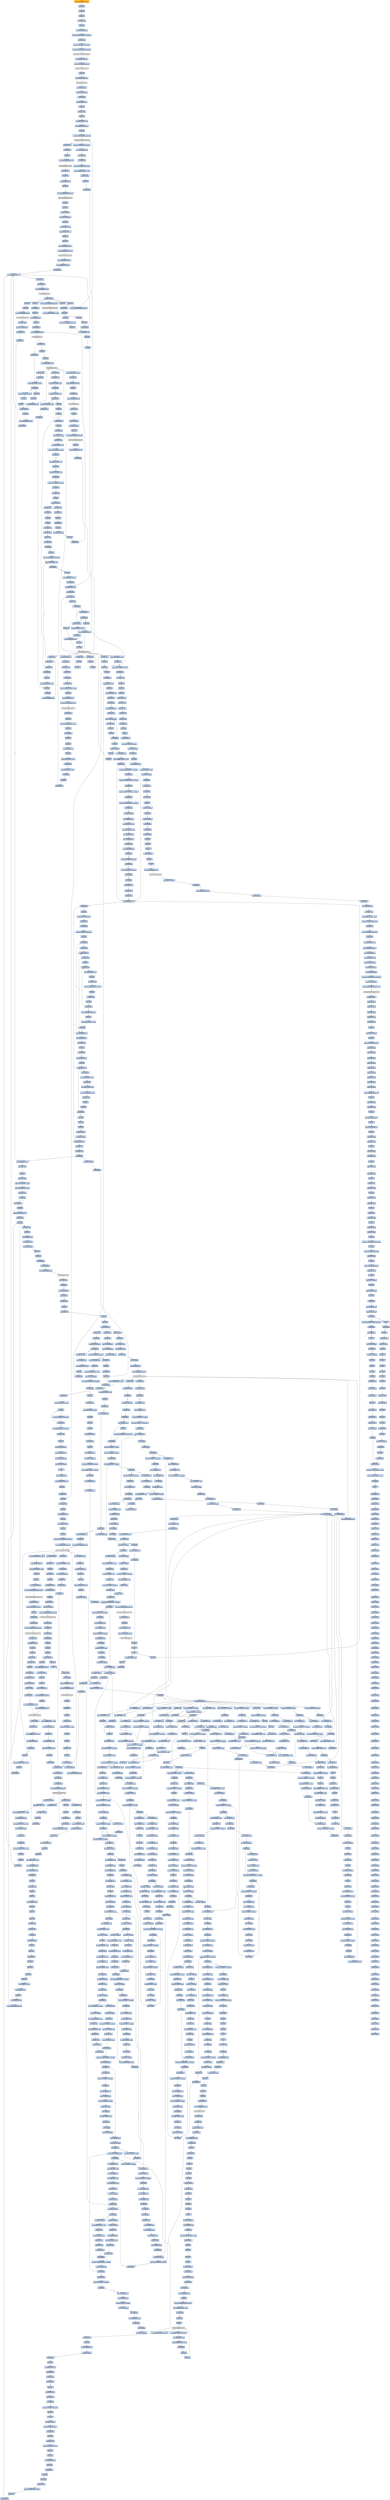 digraph G {
node[shape=rectangle,style=filled,fillcolor=lightsteelblue,color=lightsteelblue]
bgcolor="transparent"
a0x0040323csubl_0x180UINT32_esp[label="start\nsubl $0x180<UINT32>, %esp",color="lightgrey",fillcolor="orange"];
a0x00403242pushl_ebx[label="0x00403242\npushl %ebx"];
a0x00403243pushl_ebp[label="0x00403243\npushl %ebp"];
a0x00403244pushl_esi[label="0x00403244\npushl %esi"];
a0x00403245xorl_ebx_ebx[label="0x00403245\nxorl %ebx, %ebx"];
a0x00403247pushl_edi[label="0x00403247\npushl %edi"];
a0x00403248movl_ebx_0x18esp_[label="0x00403248\nmovl %ebx, 0x18(%esp)"];
a0x0040324cmovl_0x409130UINT32_0x10esp_[label="0x0040324c\nmovl $0x409130<UINT32>, 0x10(%esp)"];
a0x00403254xorl_esi_esi[label="0x00403254\nxorl %esi, %esi"];
a0x00403256movb_0x20UINT8_0x14esp_[label="0x00403256\nmovb $0x20<UINT8>, 0x14(%esp)"];
a0x0040325bcall_InitCommonControls_comctl32_dll[label="0x0040325b\ncall InitCommonControls@comctl32.dll"];
InitCommonControls_comctl32_dll[label="InitCommonControls@comctl32.dll",color="lightgrey",fillcolor="lightgrey"];
a0x00403261pushl_0x8001UINT32[label="0x00403261\npushl $0x8001<UINT32>"];
a0x00403266call_SetErrorMode_kernel32_dll[label="0x00403266\ncall SetErrorMode@kernel32.dll"];
SetErrorMode_kernel32_dll[label="SetErrorMode@kernel32.dll",color="lightgrey",fillcolor="lightgrey"];
a0x0040326cpushl_ebx[label="0x0040326c\npushl %ebx"];
a0x0040326dcall_OleInitialize_ole32_dll[label="0x0040326d\ncall OleInitialize@ole32.dll"];
OleInitialize_ole32_dll[label="OleInitialize@ole32.dll",color="lightgrey",fillcolor="lightgrey"];
a0x00403273pushl_0x8UINT8[label="0x00403273\npushl $0x8<UINT8>"];
a0x00403275movl_eax_0x00423f58[label="0x00403275\nmovl %eax, 0x00423f58"];
a0x0040327acall_0x00405e88[label="0x0040327a\ncall 0x00405e88"];
a0x00405e88movl_0x4esp__eax[label="0x00405e88\nmovl 0x4(%esp), %eax"];
a0x00405e8cpushl_esi[label="0x00405e8c\npushl %esi"];
a0x00405e8dmovl_eax_esi[label="0x00405e8d\nmovl %eax, %esi"];
a0x00405e8fpushl_edi[label="0x00405e8f\npushl %edi"];
a0x00405e90shll_0x3UINT8_esi[label="0x00405e90\nshll $0x3<UINT8>, %esi"];
a0x00405e93movl_0x409220esi__edi[label="0x00405e93\nmovl 0x409220(%esi), %edi"];
a0x00405e99pushl_edi[label="0x00405e99\npushl %edi"];
a0x00405e9acall_GetModuleHandleA_kernel32_dll[label="0x00405e9a\ncall GetModuleHandleA@kernel32.dll"];
GetModuleHandleA_kernel32_dll[label="GetModuleHandleA@kernel32.dll",color="lightgrey",fillcolor="lightgrey"];
a0x00405ea0testl_eax_eax[label="0x00405ea0\ntestl %eax, %eax"];
a0x00405ea2jne_0x00405eaf[label="0x00405ea2\njne 0x00405eaf"];
a0x00405ea4pushl_edi[label="0x00405ea4\npushl %edi"];
a0x00405ea5call_LoadLibraryA_kernel32_dll[label="0x00405ea5\ncall LoadLibraryA@kernel32.dll"];
LoadLibraryA_kernel32_dll[label="LoadLibraryA@kernel32.dll",color="lightgrey",fillcolor="lightgrey"];
a0x00405eabtestl_eax_eax[label="0x00405eab\ntestl %eax, %eax"];
a0x00405eadje_0x00405ebc[label="0x00405ead\nje 0x00405ebc"];
a0x00405eafpushl_0x409224esi_[label="0x00405eaf\npushl 0x409224(%esi)"];
a0x00405eb5pushl_eax[label="0x00405eb5\npushl %eax"];
a0x00405eb6call_GetProcAddress_kernel32_dll[label="0x00405eb6\ncall GetProcAddress@kernel32.dll"];
GetProcAddress_kernel32_dll[label="GetProcAddress@kernel32.dll",color="lightgrey",fillcolor="lightgrey"];
a0x00405ebcpopl_edi[label="0x00405ebc\npopl %edi"];
a0x00405ebdpopl_esi[label="0x00405ebd\npopl %esi"];
a0x00405eberet_0x4UINT16[label="0x00405ebe\nret $0x4<UINT16>"];
a0x0040327fmovl_eax_0x00423ea4[label="0x0040327f\nmovl %eax, 0x00423ea4"];
a0x00403284pushl_ebx[label="0x00403284\npushl %ebx"];
a0x00403285leal_0x34esp__eax[label="0x00403285\nleal 0x34(%esp), %eax"];
a0x00403289pushl_0x160UINT32[label="0x00403289\npushl $0x160<UINT32>"];
a0x0040328epushl_eax[label="0x0040328e\npushl %eax"];
a0x0040328fpushl_ebx[label="0x0040328f\npushl %ebx"];
a0x00403290pushl_0x41f458UINT32[label="0x00403290\npushl $0x41f458<UINT32>"];
a0x00403295call_SHGetFileInfoA_shell32_dll[label="0x00403295\ncall SHGetFileInfoA@shell32.dll"];
SHGetFileInfoA_shell32_dll[label="SHGetFileInfoA@shell32.dll",color="lightgrey",fillcolor="lightgrey"];
a0x0040329bpushl_0x4091b8UINT32[label="0x0040329b\npushl $0x4091b8<UINT32>"];
a0x004032a0pushl_0x4236a0UINT32[label="0x004032a0\npushl $0x4236a0<UINT32>"];
a0x004032a5call_0x00405b66[label="0x004032a5\ncall 0x00405b66"];
a0x00405b66pushl_0x400UINT32[label="0x00405b66\npushl $0x400<UINT32>"];
a0x00405b6bpushl_0xcesp_[label="0x00405b6b\npushl 0xc(%esp)"];
a0x00405b6fpushl_0xcesp_[label="0x00405b6f\npushl 0xc(%esp)"];
a0x00405b73call_lstrcpynA_kernel32_dll[label="0x00405b73\ncall lstrcpynA@kernel32.dll"];
lstrcpynA_kernel32_dll[label="lstrcpynA@kernel32.dll",color="lightgrey",fillcolor="lightgrey"];
a0x00405b79ret_0x8UINT16[label="0x00405b79\nret $0x8<UINT16>"];
a0x004032aacall_GetCommandLineA_kernel32_dll[label="0x004032aa\ncall GetCommandLineA@kernel32.dll"];
GetCommandLineA_kernel32_dll[label="GetCommandLineA@kernel32.dll",color="lightgrey",fillcolor="lightgrey"];
a0x004032b0movl_0x429000UINT32_edi[label="0x004032b0\nmovl $0x429000<UINT32>, %edi"];
a0x004032b5pushl_eax[label="0x004032b5\npushl %eax"];
a0x004032b6pushl_edi[label="0x004032b6\npushl %edi"];
a0x004032b7call_0x00405b66[label="0x004032b7\ncall 0x00405b66"];
a0x004032bcpushl_ebx[label="0x004032bc\npushl %ebx"];
a0x004032bdcall_GetModuleHandleA_kernel32_dll[label="0x004032bd\ncall GetModuleHandleA@kernel32.dll"];
a0x004032c3cmpb_0x22UINT8_0x00429000[label="0x004032c3\ncmpb $0x22<UINT8>, 0x00429000"];
a0x004032camovl_eax_0x00423ea0[label="0x004032ca\nmovl %eax, 0x00423ea0"];
a0x004032cfmovl_edi_eax[label="0x004032cf\nmovl %edi, %eax"];
a0x004032d1jne_0x004032dd[label="0x004032d1\njne 0x004032dd"];
a0x004032d3movb_0x22UINT8_0x14esp_[label="0x004032d3\nmovb $0x22<UINT8>, 0x14(%esp)"];
a0x004032d8movl_0x429001UINT32_eax[label="0x004032d8\nmovl $0x429001<UINT32>, %eax"];
a0x004032ddpushl_0x14esp_[label="0x004032dd\npushl 0x14(%esp)"];
a0x004032e1pushl_eax[label="0x004032e1\npushl %eax"];
a0x004032e2call_0x00405684[label="0x004032e2\ncall 0x00405684"];
a0x00405684movl_0x4esp__eax[label="0x00405684\nmovl 0x4(%esp), %eax"];
a0x00405688jmp_0x00405697[label="0x00405688\njmp 0x00405697"];
a0x00405697movb_eax__cl[label="0x00405697\nmovb (%eax), %cl"];
a0x00405699testb_cl_cl[label="0x00405699\ntestb %cl, %cl"];
a0x0040569bjne_0x0040568a[label="0x0040569b\njne 0x0040568a"];
a0x0040568acmpb_0x8esp__cl[label="0x0040568a\ncmpb 0x8(%esp), %cl"];
a0x0040568eje_0x0040569d[label="0x0040568e\nje 0x0040569d"];
a0x00405690pushl_eax[label="0x00405690\npushl %eax"];
a0x00405691call_CharNextA_user32_dll[label="0x00405691\ncall CharNextA@user32.dll"];
CharNextA_user32_dll[label="CharNextA@user32.dll",color="lightgrey",fillcolor="lightgrey"];
a0x0040569dret_0x8UINT16[label="0x0040569d\nret $0x8<UINT16>"];
a0x004032e7pushl_eax[label="0x004032e7\npushl %eax"];
a0x004032e8call_CharNextA_user32_dll[label="0x004032e8\ncall CharNextA@user32.dll"];
a0x004032eemovl_eax_0x1cesp_[label="0x004032ee\nmovl %eax, 0x1c(%esp)"];
a0x004032f2jmp_0x00403357[label="0x004032f2\njmp 0x00403357"];
a0x00403357movb_eax__cl[label="0x00403357\nmovb (%eax), %cl"];
a0x00403359cmpb_bl_cl[label="0x00403359\ncmpb %bl, %cl"];
a0x0040335bjne_0x004032f4[label="0x0040335b\njne 0x004032f4"];
a0x0040335djmp_0x00403370[label="0x0040335d\njmp 0x00403370"];
a0x00403370movl_0x42a400UINT32_ebp[label="0x00403370\nmovl $0x42a400<UINT32>, %ebp"];
a0x00403375pushl_ebp[label="0x00403375\npushl %ebp"];
a0x00403376pushl_0x400UINT32[label="0x00403376\npushl $0x400<UINT32>"];
a0x0040337bcall_GetTempPathA_kernel32_dll[label="0x0040337b\ncall GetTempPathA@kernel32.dll"];
GetTempPathA_kernel32_dll[label="GetTempPathA@kernel32.dll",color="lightgrey",fillcolor="lightgrey"];
a0x00403381call_0x00403208[label="0x00403381\ncall 0x00403208"];
a0x00403208pushl_esi[label="0x00403208\npushl %esi"];
a0x00403209movl_0x42a400UINT32_esi[label="0x00403209\nmovl $0x42a400<UINT32>, %esi"];
a0x0040320epushl_esi[label="0x0040320e\npushl %esi"];
a0x0040320fcall_0x00405dc8[label="0x0040320f\ncall 0x00405dc8"];
a0x00405dc8pushl_ebx[label="0x00405dc8\npushl %ebx"];
a0x00405dc9pushl_esi[label="0x00405dc9\npushl %esi"];
a0x00405dcamovl_0xcesp__esi[label="0x00405dca\nmovl 0xc(%esp), %esi"];
a0x00405dcepushl_edi[label="0x00405dce\npushl %edi"];
a0x00405dcfcmpb_0x5cUINT8_esi_[label="0x00405dcf\ncmpb $0x5c<UINT8>, (%esi)"];
a0x00405dd2jne_0x00405de9[label="0x00405dd2\njne 0x00405de9"];
a0x00405de9cmpb_0x0UINT8_esi_[label="0x00405de9\ncmpb $0x0<UINT8>, (%esi)"];
a0x00405decje_0x00405dfa[label="0x00405dec\nje 0x00405dfa"];
a0x00405deepushl_esi[label="0x00405dee\npushl %esi"];
a0x00405defcall_0x004056c6[label="0x00405def\ncall 0x004056c6"];
a0x004056c6movl_0x4esp__ecx[label="0x004056c6\nmovl 0x4(%esp), %ecx"];
a0x004056camovb_ecx__al[label="0x004056ca\nmovb (%ecx), %al"];
a0x004056ccorb_0x20UINT8_al[label="0x004056cc\norb $0x20<UINT8>, %al"];
a0x004056cecmpw_0x5c5cUINT16_ecx_[label="0x004056ce\ncmpw $0x5c5c<UINT16>, (%ecx)"];
a0x004056d3je_0x004056e7[label="0x004056d3\nje 0x004056e7"];
a0x004056d5cmpb_0x61UINT8_al[label="0x004056d5\ncmpb $0x61<UINT8>, %al"];
a0x004056d7jl_0x004056e3[label="0x004056d7\njl 0x004056e3"];
a0x004056d9cmpb_0x7aUINT8_al[label="0x004056d9\ncmpb $0x7a<UINT8>, %al"];
a0x004056dbjg_0x004056e3[label="0x004056db\njg 0x004056e3"];
a0x004056ddcmpb_0x3aUINT8_0x1ecx_[label="0x004056dd\ncmpb $0x3a<UINT8>, 0x1(%ecx)"];
a0x004056e1je_0x004056e7[label="0x004056e1\nje 0x004056e7"];
a0x004056e7xorl_eax_eax[label="0x004056e7\nxorl %eax, %eax"];
a0x004056e9incl_eax[label="0x004056e9\nincl %eax"];
a0x004056earet_0x4UINT16[label="0x004056ea\nret $0x4<UINT16>"];
a0x00405df4testl_eax_eax[label="0x00405df4\ntestl %eax, %eax"];
a0x00405df6je_0x00405dfa[label="0x00405df6\nje 0x00405dfa"];
a0x00405df8incl_esi[label="0x00405df8\nincl %esi"];
a0x00405df9incl_esi[label="0x00405df9\nincl %esi"];
a0x00405dfamovb_esi__al[label="0x00405dfa\nmovb (%esi), %al"];
a0x00405dfcmovl_esi_ebx[label="0x00405dfc\nmovl %esi, %ebx"];
a0x00405dfetestb_al_al[label="0x00405dfe\ntestb %al, %al"];
a0x00405e00movl_esi_edi[label="0x00405e00\nmovl %esi, %edi"];
a0x00405e02je_0x00405e3d[label="0x00405e02\nje 0x00405e3d"];
a0x00405e04pushl_ebp[label="0x00405e04\npushl %ebp"];
a0x00405e05movl_CharNextA_user32_dll_ebp[label="0x00405e05\nmovl CharNextA@user32.dll, %ebp"];
a0x00405e0bcmpb_0x1fUINT8_al[label="0x00405e0b\ncmpb $0x1f<UINT8>, %al"];
a0x00405e0djbe_0x00405e31[label="0x00405e0d\njbe 0x00405e31"];
a0x00405e0fpushl_eax[label="0x00405e0f\npushl %eax"];
a0x00405e10pushl_0x40935cUINT32[label="0x00405e10\npushl $0x40935c<UINT32>"];
a0x00405e15call_0x00405684[label="0x00405e15\ncall 0x00405684"];
a0x00405e1acmpb_0x0UINT8_eax_[label="0x00405e1a\ncmpb $0x0<UINT8>, (%eax)"];
a0x00405e1djne_0x00405e31[label="0x00405e1d\njne 0x00405e31"];
a0x00405e1fpushl_esi[label="0x00405e1f\npushl %esi"];
a0x00405e20call_ebp[label="0x00405e20\ncall %ebp"];
a0x00405e22subl_esi_eax[label="0x00405e22\nsubl %esi, %eax"];
a0x00405e24pushl_eax[label="0x00405e24\npushl %eax"];
a0x00405e25pushl_esi[label="0x00405e25\npushl %esi"];
a0x00405e26pushl_edi[label="0x00405e26\npushl %edi"];
a0x00405e27call_0x004057fe[label="0x00405e27\ncall 0x004057fe"];
a0x004057femovl_0x4esp__ecx[label="0x004057fe\nmovl 0x4(%esp), %ecx"];
a0x00405802pushl_esi[label="0x00405802\npushl %esi"];
a0x00405803movl_0x10esp__esi[label="0x00405803\nmovl 0x10(%esp), %esi"];
a0x00405807testl_esi_esi[label="0x00405807\ntestl %esi, %esi"];
a0x00405809jle_0x0040581a[label="0x00405809\njle 0x0040581a"];
a0x0040580bmovl_0xcesp__eax[label="0x0040580b\nmovl 0xc(%esp), %eax"];
a0x0040580fsubl_ecx_eax[label="0x0040580f\nsubl %ecx, %eax"];
a0x00405811movb_eaxecx__dl[label="0x00405811\nmovb (%eax,%ecx), %dl"];
a0x00405814movb_dl_ecx_[label="0x00405814\nmovb %dl, (%ecx)"];
a0x00405816incl_ecx[label="0x00405816\nincl %ecx"];
a0x00405817decl_esi[label="0x00405817\ndecl %esi"];
a0x00405818jne_0x00405811[label="0x00405818\njne 0x00405811"];
a0x0040581apopl_esi[label="0x0040581a\npopl %esi"];
a0x0040581bret_0xcUINT16[label="0x0040581b\nret $0xc<UINT16>"];
a0x00405e2cpushl_edi[label="0x00405e2c\npushl %edi"];
a0x00405e2dcall_ebp[label="0x00405e2d\ncall %ebp"];
a0x00405e2fmovl_eax_edi[label="0x00405e2f\nmovl %eax, %edi"];
a0x00405e31pushl_esi[label="0x00405e31\npushl %esi"];
a0x00405e32call_ebp[label="0x00405e32\ncall %ebp"];
a0x00405e34movl_eax_esi[label="0x00405e34\nmovl %eax, %esi"];
a0x00405e36movb_esi__al[label="0x00405e36\nmovb (%esi), %al"];
a0x00405e38testb_al_al[label="0x00405e38\ntestb %al, %al"];
a0x00405e3ajne_0x00405e0b[label="0x00405e3a\njne 0x00405e0b"];
a0x00405e3cpopl_ebp[label="0x00405e3c\npopl %ebp"];
a0x00405e3dandb_0x0UINT8_edi_[label="0x00405e3d\nandb $0x0<UINT8>, (%edi)"];
a0x00405e40pushl_edi[label="0x00405e40\npushl %edi"];
a0x00405e41pushl_ebx[label="0x00405e41\npushl %ebx"];
a0x00405e42call_CharPrevA_user32_dll[label="0x00405e42\ncall CharPrevA@user32.dll"];
CharPrevA_user32_dll[label="CharPrevA@user32.dll",color="lightgrey",fillcolor="lightgrey"];
a0x00405e48movl_eax_edi[label="0x00405e48\nmovl %eax, %edi"];
a0x00405e4amovb_edi__al[label="0x00405e4a\nmovb (%edi), %al"];
a0x00405e4ccmpb_0x20UINT8_al[label="0x00405e4c\ncmpb $0x20<UINT8>, %al"];
a0x00405e4eje_0x00405e54[label="0x00405e4e\nje 0x00405e54"];
a0x00405e50cmpb_0x5cUINT8_al[label="0x00405e50\ncmpb $0x5c<UINT8>, %al"];
a0x00405e52jne_0x00405e5b[label="0x00405e52\njne 0x00405e5b"];
a0x00405e54andb_0x0UINT8_edi_[label="0x00405e54\nandb $0x0<UINT8>, (%edi)"];
a0x00405e57cmpl_edi_ebx[label="0x00405e57\ncmpl %edi, %ebx"];
a0x00405e59jb_0x00405e40[label="0x00405e59\njb 0x00405e40"];
a0x00405e5bpopl_edi[label="0x00405e5b\npopl %edi"];
a0x00405e5cpopl_esi[label="0x00405e5c\npopl %esi"];
a0x00405e5dpopl_ebx[label="0x00405e5d\npopl %ebx"];
a0x00405e5eret_0x4UINT16[label="0x00405e5e\nret $0x4<UINT16>"];
a0x00403214pushl_esi[label="0x00403214\npushl %esi"];
a0x00403215call_0x004056c6[label="0x00403215\ncall 0x004056c6"];
a0x0040321atestl_eax_eax[label="0x0040321a\ntestl %eax, %eax"];
a0x0040321cjne_0x00403220[label="0x0040321c\njne 0x00403220"];
a0x00403220pushl_esi[label="0x00403220\npushl %esi"];
a0x00403221call_0x00405659[label="0x00403221\ncall 0x00405659"];
a0x00405659pushl_esi[label="0x00405659\npushl %esi"];
a0x0040565amovl_0x8esp__esi[label="0x0040565a\nmovl 0x8(%esp), %esi"];
a0x0040565epushl_esi[label="0x0040565e\npushl %esi"];
a0x0040565fcall_0x00405b7c[label="0x0040565f\ncall 0x00405b7c"];
a0x00405b7cjmp_lstrlenA_kernel32_dll[label="0x00405b7c\njmp lstrlenA@kernel32.dll"];
lstrlenA_kernel32_dll[label="lstrlenA@kernel32.dll",color="lightgrey",fillcolor="lightgrey"];
a0x00405664addl_esi_eax[label="0x00405664\naddl %esi, %eax"];
a0x00405666pushl_eax[label="0x00405666\npushl %eax"];
a0x00405667pushl_esi[label="0x00405667\npushl %esi"];
a0x00405668call_CharPrevA_user32_dll[label="0x00405668\ncall CharPrevA@user32.dll"];
a0x0040566ecmpb_0x5cUINT8_eax_[label="0x0040566e\ncmpb $0x5c<UINT8>, (%eax)"];
a0x00405671je_0x0040567e[label="0x00405671\nje 0x0040567e"];
a0x00405673pushl_0x409010UINT32[label="0x00405673\npushl $0x409010<UINT32>"];
a0x00405678pushl_esi[label="0x00405678\npushl %esi"];
a0x00405679call_0x00405b82[label="0x00405679\ncall 0x00405b82"];
a0x00405b82jmp_lstrcatA_kernel32_dll[label="0x00405b82\njmp lstrcatA@kernel32.dll"];
lstrcatA_kernel32_dll[label="lstrcatA@kernel32.dll",color="lightgrey",fillcolor="lightgrey"];
a0x0040567emovl_esi_eax[label="0x0040567e\nmovl %esi, %eax"];
a0x00405680popl_esi[label="0x00405680\npopl %esi"];
a0x00405681ret_0x4UINT16[label="0x00405681\nret $0x4<UINT16>"];
a0x00403226pushl_0x0UINT8[label="0x00403226\npushl $0x0<UINT8>"];
a0x00403228pushl_esi[label="0x00403228\npushl %esi"];
a0x00403229call_CreateDirectoryA_kernel32_dll[label="0x00403229\ncall CreateDirectoryA@kernel32.dll"];
CreateDirectoryA_kernel32_dll[label="CreateDirectoryA@kernel32.dll",color="lightgrey",fillcolor="lightgrey"];
a0x0040322fpushl_esi[label="0x0040322f\npushl %esi"];
a0x00403230pushl_0x42a000UINT32[label="0x00403230\npushl $0x42a000<UINT32>"];
a0x00403235call_0x0040586c[label="0x00403235\ncall 0x0040586c"];
a0x0040586cpushl_ebp[label="0x0040586c\npushl %ebp"];
a0x0040586dmovl_esp_ebp[label="0x0040586d\nmovl %esp, %ebp"];
a0x0040586fpushl_esi[label="0x0040586f\npushl %esi"];
a0x00405870movl_0x8ebp__esi[label="0x00405870\nmovl 0x8(%ebp), %esi"];
a0x00405873pushl_edi[label="0x00405873\npushl %edi"];
a0x00405874pushl_0x64UINT8[label="0x00405874\npushl $0x64<UINT8>"];
a0x00405876popl_edi[label="0x00405876\npopl %edi"];
a0x00405877decl_edi[label="0x00405877\ndecl %edi"];
a0x00405878movl_0x61736eUINT32_0x8ebp_[label="0x00405878\nmovl $0x61736e<UINT32>, 0x8(%ebp)"];
a0x0040587fcall_GetTickCount_kernel32_dll[label="0x0040587f\ncall GetTickCount@kernel32.dll"];
GetTickCount_kernel32_dll[label="GetTickCount@kernel32.dll",color="lightgrey",fillcolor="lightgrey"];
a0x00405885pushl_0x1aUINT8[label="0x00405885\npushl $0x1a<UINT8>"];
a0x00405887xorl_edx_edx[label="0x00405887\nxorl %edx, %edx"];
a0x00405889popl_ecx[label="0x00405889\npopl %ecx"];
a0x0040588adivl_ecx_eax[label="0x0040588a\ndivl %ecx, %eax"];
a0x0040588cpushl_esi[label="0x0040588c\npushl %esi"];
a0x0040588dleal_0x8ebp__eax[label="0x0040588d\nleal 0x8(%ebp), %eax"];
a0x00405890pushl_0x0UINT8[label="0x00405890\npushl $0x0<UINT8>"];
a0x00405892pushl_eax[label="0x00405892\npushl %eax"];
a0x00405893pushl_0xcebp_[label="0x00405893\npushl 0xc(%ebp)"];
a0x00405896addb_dl_0xaebp_[label="0x00405896\naddb %dl, 0xa(%ebp)"];
a0x00405899call_GetTempFileNameA_kernel32_dll[label="0x00405899\ncall GetTempFileNameA@kernel32.dll"];
GetTempFileNameA_kernel32_dll[label="GetTempFileNameA@kernel32.dll",color="lightgrey",fillcolor="lightgrey"];
a0x0040589ftestl_eax_eax[label="0x0040589f\ntestl %eax, %eax"];
a0x004058a1jne_0x004058b0[label="0x004058a1\njne 0x004058b0"];
a0x004058b0movl_esi_eax[label="0x004058b0\nmovl %esi, %eax"];
a0x004058b2jmp_0x004058aa[label="0x004058b2\njmp 0x004058aa"];
a0x004058aapopl_edi[label="0x004058aa\npopl %edi"];
a0x004058abpopl_esi[label="0x004058ab\npopl %esi"];
a0x004058acpopl_ebp[label="0x004058ac\npopl %ebp"];
a0x004058adret_0x8UINT16[label="0x004058ad\nret $0x8<UINT16>"];
a0x0040323apopl_esi[label="0x0040323a\npopl %esi"];
a0x0040323bret[label="0x0040323b\nret"];
a0x00403386testl_eax_eax[label="0x00403386\ntestl %eax, %eax"];
a0x00403388jne_0x004033aa[label="0x00403388\njne 0x004033aa"];
a0x004033aapushl_0x42a000UINT32[label="0x004033aa\npushl $0x42a000<UINT32>"];
a0x004033afcall_DeleteFileA_kernel32_dll[label="0x004033af\ncall DeleteFileA@kernel32.dll"];
DeleteFileA_kernel32_dll[label="DeleteFileA@kernel32.dll",color="lightgrey",fillcolor="lightgrey"];
a0x004033b5pushl_esi[label="0x004033b5\npushl %esi"];
a0x004033b6call_0x00402c72[label="0x004033b6\ncall 0x00402c72"];
a0x00402c72pushl_ebp[label="0x00402c72\npushl %ebp"];
a0x00402c73movl_esp_ebp[label="0x00402c73\nmovl %esp, %ebp"];
a0x00402c75subl_0x128UINT32_esp[label="0x00402c75\nsubl $0x128<UINT32>, %esp"];
a0x00402c7bpushl_ebx[label="0x00402c7b\npushl %ebx"];
a0x00402c7cpushl_esi[label="0x00402c7c\npushl %esi"];
a0x00402c7dxorl_ebx_ebx[label="0x00402c7d\nxorl %ebx, %ebx"];
a0x00402c7fpushl_edi[label="0x00402c7f\npushl %edi"];
a0x00402c80movl_ebx__4ebp_[label="0x00402c80\nmovl %ebx, -4(%ebp)"];
a0x00402c83movl_ebx__8ebp_[label="0x00402c83\nmovl %ebx, -8(%ebp)"];
a0x00402c86call_GetTickCount_kernel32_dll[label="0x00402c86\ncall GetTickCount@kernel32.dll"];
a0x00402c8cmovl_0x42ac00UINT32_esi[label="0x00402c8c\nmovl $0x42ac00<UINT32>, %esi"];
a0x00402c91pushl_0x400UINT32[label="0x00402c91\npushl $0x400<UINT32>"];
a0x00402c96addl_0x3e8UINT32_eax[label="0x00402c96\naddl $0x3e8<UINT32>, %eax"];
a0x00402c9bpushl_esi[label="0x00402c9b\npushl %esi"];
a0x00402c9cpushl_ebx[label="0x00402c9c\npushl %ebx"];
a0x00402c9dmovl_eax_0x00423eac[label="0x00402c9d\nmovl %eax, 0x00423eac"];
a0x00402ca2call_GetModuleFileNameA_kernel32_dll[label="0x00402ca2\ncall GetModuleFileNameA@kernel32.dll"];
GetModuleFileNameA_kernel32_dll[label="GetModuleFileNameA@kernel32.dll",color="lightgrey",fillcolor="lightgrey"];
a0x00402ca8pushl_0x3UINT8[label="0x00402ca8\npushl $0x3<UINT8>"];
a0x00402caapushl_0x80000000UINT32[label="0x00402caa\npushl $0x80000000<UINT32>"];
a0x00402cafpushl_esi[label="0x00402caf\npushl %esi"];
a0x00402cb0call_0x0040583d[label="0x00402cb0\ncall 0x0040583d"];
a0x0040583dpushl_0x4esp_[label="0x0040583d\npushl 0x4(%esp)"];
a0x00405841call_GetFileAttributesA_kernel32_dll[label="0x00405841\ncall GetFileAttributesA@kernel32.dll"];
GetFileAttributesA_kernel32_dll[label="GetFileAttributesA@kernel32.dll",color="lightgrey",fillcolor="lightgrey"];
a0x00405847movl_eax_ecx[label="0x00405847\nmovl %eax, %ecx"];
a0x00405849pushl_0x0UINT8[label="0x00405849\npushl $0x0<UINT8>"];
a0x0040584bincl_ecx[label="0x0040584b\nincl %ecx"];
a0x0040584cnegl_ecx[label="0x0040584c\nnegl %ecx"];
a0x0040584esbbl_ecx_ecx[label="0x0040584e\nsbbl %ecx, %ecx"];
a0x00405850andl_eax_ecx[label="0x00405850\nandl %eax, %ecx"];
a0x00405852pushl_ecx[label="0x00405852\npushl %ecx"];
a0x00405853pushl_0x14esp_[label="0x00405853\npushl 0x14(%esp)"];
a0x00405857pushl_0x0UINT8[label="0x00405857\npushl $0x0<UINT8>"];
a0x00405859pushl_0x1UINT8[label="0x00405859\npushl $0x1<UINT8>"];
a0x0040585bpushl_0x1cesp_[label="0x0040585b\npushl 0x1c(%esp)"];
a0x0040585fpushl_0x1cesp_[label="0x0040585f\npushl 0x1c(%esp)"];
a0x00405863call_CreateFileA_kernel32_dll[label="0x00405863\ncall CreateFileA@kernel32.dll"];
CreateFileA_kernel32_dll[label="CreateFileA@kernel32.dll",color="lightgrey",fillcolor="lightgrey"];
a0x00405869ret_0xcUINT16[label="0x00405869\nret $0xc<UINT16>"];
a0x00402cb5movl_eax_edi[label="0x00402cb5\nmovl %eax, %edi"];
a0x00402cb7cmpl_0xffffffffUINT8_edi[label="0x00402cb7\ncmpl $0xffffffff<UINT8>, %edi"];
a0x00402cbamovl_edi_0x00409014[label="0x00402cba\nmovl %edi, 0x00409014"];
a0x00402cc0jne_0x00402ccc[label="0x00402cc0\njne 0x00402ccc"];
a0x00402cccpushl_esi[label="0x00402ccc\npushl %esi"];
a0x00402ccdmovl_0x429c00UINT32_esi[label="0x00402ccd\nmovl $0x429c00<UINT32>, %esi"];
a0x00402cd2pushl_esi[label="0x00402cd2\npushl %esi"];
a0x00402cd3call_0x00405b66[label="0x00402cd3\ncall 0x00405b66"];
a0x00402cd8pushl_esi[label="0x00402cd8\npushl %esi"];
a0x00402cd9call_0x004056a0[label="0x00402cd9\ncall 0x004056a0"];
a0x004056a0pushl_esi[label="0x004056a0\npushl %esi"];
a0x004056a1movl_0x8esp__esi[label="0x004056a1\nmovl 0x8(%esp), %esi"];
a0x004056a5pushl_esi[label="0x004056a5\npushl %esi"];
a0x004056a6call_0x00405b7c[label="0x004056a6\ncall 0x00405b7c"];
a0x004056abaddl_esi_eax[label="0x004056ab\naddl %esi, %eax"];
a0x004056adcmpb_0x5cUINT8_eax_[label="0x004056ad\ncmpb $0x5c<UINT8>, (%eax)"];
a0x004056b0je_0x004056be[label="0x004056b0\nje 0x004056be"];
a0x004056b2pushl_eax[label="0x004056b2\npushl %eax"];
a0x004056b3pushl_esi[label="0x004056b3\npushl %esi"];
a0x004056b4call_CharPrevA_user32_dll[label="0x004056b4\ncall CharPrevA@user32.dll"];
a0x004056bacmpl_esi_eax[label="0x004056ba\ncmpl %esi, %eax"];
a0x004056bcja_0x004056ad[label="0x004056bc\nja 0x004056ad"];
a0x004056beandb_0x0UINT8_eax_[label="0x004056be\nandb $0x0<UINT8>, (%eax)"];
a0x004056c1incl_eax[label="0x004056c1\nincl %eax"];
a0x004056c2popl_esi[label="0x004056c2\npopl %esi"];
a0x004056c3ret_0x4UINT16[label="0x004056c3\nret $0x4<UINT16>"];
a0x00402cdepushl_eax[label="0x00402cde\npushl %eax"];
a0x00402cdfpushl_0x42b000UINT32[label="0x00402cdf\npushl $0x42b000<UINT32>"];
a0x00402ce4call_0x00405b66[label="0x00402ce4\ncall 0x00405b66"];
a0x00402ce9pushl_ebx[label="0x00402ce9\npushl %ebx"];
a0x00402ceapushl_edi[label="0x00402cea\npushl %edi"];
a0x00402cebcall_GetFileSize_kernel32_dll[label="0x00402ceb\ncall GetFileSize@kernel32.dll"];
GetFileSize_kernel32_dll[label="GetFileSize@kernel32.dll",color="lightgrey",fillcolor="lightgrey"];
a0x00402cf1cmpl_ebx_eax[label="0x00402cf1\ncmpl %ebx, %eax"];
a0x00402cf3movl_eax_0x0041f050[label="0x00402cf3\nmovl %eax, 0x0041f050"];
a0x00402cf8movl_eax_esi[label="0x00402cf8\nmovl %eax, %esi"];
a0x00402cfajle_0x00402dea[label="0x00402cfa\njle 0x00402dea"];
a0x00402d00movl_0x00423eb4_eax[label="0x00402d00\nmovl 0x00423eb4, %eax"];
a0x00402d05movl_esi_edi[label="0x00402d05\nmovl %esi, %edi"];
a0x00402d07negl_eax[label="0x00402d07\nnegl %eax"];
a0x00402d09sbbl_eax_eax[label="0x00402d09\nsbbl %eax, %eax"];
a0x00402d0bandl_0x7e00UINT32_eax[label="0x00402d0b\nandl $0x7e00<UINT32>, %eax"];
a0x00402d10addl_0x200UINT32_eax[label="0x00402d10\naddl $0x200<UINT32>, %eax"];
a0x00402d15cmpl_eax_esi[label="0x00402d15\ncmpl %eax, %esi"];
a0x00402d17jl_0x00402d1b[label="0x00402d17\njl 0x00402d1b"];
a0x00402d19movl_eax_edi[label="0x00402d19\nmovl %eax, %edi"];
a0x00402d1bpushl_edi[label="0x00402d1b\npushl %edi"];
a0x00402d1cpushl_0x417050UINT32[label="0x00402d1c\npushl $0x417050<UINT32>"];
a0x00402d21call_0x004031bf[label="0x00402d21\ncall 0x004031bf"];
a0x004031bfpushl_ebp[label="0x004031bf\npushl %ebp"];
a0x004031c0movl_esp_ebp[label="0x004031c0\nmovl %esp, %ebp"];
a0x004031c2pushl_esi[label="0x004031c2\npushl %esi"];
a0x004031c3movl_0xcebp__esi[label="0x004031c3\nmovl 0xc(%ebp), %esi"];
a0x004031c6leal_0xcebp__eax[label="0x004031c6\nleal 0xc(%ebp), %eax"];
a0x004031c9pushl_0x0UINT8[label="0x004031c9\npushl $0x0<UINT8>"];
a0x004031cbpushl_eax[label="0x004031cb\npushl %eax"];
a0x004031ccpushl_esi[label="0x004031cc\npushl %esi"];
a0x004031cdpushl_0x8ebp_[label="0x004031cd\npushl 0x8(%ebp)"];
a0x004031d0pushl_0x00409014[label="0x004031d0\npushl 0x00409014"];
a0x004031d6call_ReadFile_kernel32_dll[label="0x004031d6\ncall ReadFile@kernel32.dll"];
ReadFile_kernel32_dll[label="ReadFile@kernel32.dll",color="lightgrey",fillcolor="lightgrey"];
a0x004031dctestl_eax_eax[label="0x004031dc\ntestl %eax, %eax"];
a0x004031deje_0x004031ea[label="0x004031de\nje 0x004031ea"];
a0x004031e0cmpl_esi_0xcebp_[label="0x004031e0\ncmpl %esi, 0xc(%ebp)"];
a0x004031e3jne_0x004031ea[label="0x004031e3\njne 0x004031ea"];
a0x004031e5xorl_eax_eax[label="0x004031e5\nxorl %eax, %eax"];
a0x004031e7incl_eax[label="0x004031e7\nincl %eax"];
a0x004031e8jmp_0x004031ec[label="0x004031e8\njmp 0x004031ec"];
a0x004031ecpopl_esi[label="0x004031ec\npopl %esi"];
a0x004031edpopl_ebp[label="0x004031ed\npopl %ebp"];
a0x004031eeret_0x8UINT16[label="0x004031ee\nret $0x8<UINT16>"];
a0x00402d26testl_eax_eax[label="0x00402d26\ntestl %eax, %eax"];
a0x00402d28je_0x00402e85[label="0x00402d28\nje 0x00402e85"];
a0x00402d2ecmpl_ebx_0x00423eb4[label="0x00402d2e\ncmpl %ebx, 0x00423eb4"];
a0x00402d34jne_0x00402db4[label="0x00402d34\njne 0x00402db4"];
a0x00402d36pushl_0x1cUINT8[label="0x00402d36\npushl $0x1c<UINT8>"];
a0x00402d38leal__36ebp__eax[label="0x00402d38\nleal -36(%ebp), %eax"];
a0x00402d3bpushl_0x417050UINT32[label="0x00402d3b\npushl $0x417050<UINT32>"];
a0x00402d40pushl_eax[label="0x00402d40\npushl %eax"];
a0x00402d41call_0x004057fe[label="0x00402d41\ncall 0x004057fe"];
a0x00402d46movl__36ebp__eax[label="0x00402d46\nmovl -36(%ebp), %eax"];
a0x00402d49testl_0xfffffff0UINT32_eax[label="0x00402d49\ntestl $0xfffffff0<UINT32>, %eax"];
a0x00402d4ejne_0x00402dc1[label="0x00402d4e\njne 0x00402dc1"];
a0x00402dc1cmpl_0x0041f050_esi[label="0x00402dc1\ncmpl 0x0041f050, %esi"];
a0x00402dc7jnl_0x00402dda[label="0x00402dc7\njnl 0x00402dda"];
a0x00402ddaaddl_edi_0x00417040[label="0x00402dda\naddl %edi, 0x00417040"];
a0x00402de0subl_edi_esi[label="0x00402de0\nsubl %edi, %esi"];
a0x00402de2cmpl_ebx_esi[label="0x00402de2\ncmpl %ebx, %esi"];
a0x00402de4jg_0x00402d00[label="0x00402de4\njg 0x00402d00"];
a0x00402dc9pushl_edi[label="0x00402dc9\npushl %edi"];
a0x00402dcapushl_0x417050UINT32[label="0x00402dca\npushl $0x417050<UINT32>"];
a0x00402dcfpushl__4ebp_[label="0x00402dcf\npushl -4(%ebp)"];
a0x00402dd2call_0x00405ef4[label="0x00402dd2\ncall 0x00405ef4"];
a0x00405ef4cmpl_0x0UINT8_0x00422a34[label="0x00405ef4\ncmpl $0x0<UINT8>, 0x00422a34"];
a0x00405efbpushl_esi[label="0x00405efb\npushl %esi"];
a0x00405efcjne_0x00405f2b[label="0x00405efc\njne 0x00405f2b"];
a0x00405efexorl_ecx_ecx[label="0x00405efe\nxorl %ecx, %ecx"];
a0x00405f00pushl_0x8UINT8[label="0x00405f00\npushl $0x8<UINT8>"];
a0x00405f02movl_ecx_eax[label="0x00405f02\nmovl %ecx, %eax"];
a0x00405f04popl_esi[label="0x00405f04\npopl %esi"];
a0x00405f05movl_eax_edx[label="0x00405f05\nmovl %eax, %edx"];
a0x00405f07andb_0x1UINT8_dl[label="0x00405f07\nandb $0x1<UINT8>, %dl"];
a0x00405f0anegb_dl[label="0x00405f0a\nnegb %dl"];
a0x00405f0csbbl_edx_edx[label="0x00405f0c\nsbbl %edx, %edx"];
a0x00405f0eandl_0xedb88320UINT32_edx[label="0x00405f0e\nandl $0xedb88320<UINT32>, %edx"];
a0x00405f14shrl_eax[label="0x00405f14\nshrl %eax"];
a0x00405f16xorl_edx_eax[label="0x00405f16\nxorl %edx, %eax"];
a0x00405f18decl_esi[label="0x00405f18\ndecl %esi"];
a0x00405f19jne_0x00405f05[label="0x00405f19\njne 0x00405f05"];
a0x00405f1bmovl_eax_0x422a30ecx4_[label="0x00405f1b\nmovl %eax, 0x422a30(,%ecx,4)"];
a0x00405f22incl_ecx[label="0x00405f22\nincl %ecx"];
a0x00405f23cmpl_0x100UINT32_ecx[label="0x00405f23\ncmpl $0x100<UINT32>, %ecx"];
a0x00405f29jl_0x00405f00[label="0x00405f29\njl 0x00405f00"];
a0x00405f2bmovl_0x10esp__edx[label="0x00405f2b\nmovl 0x10(%esp), %edx"];
a0x00405f2fmovl_0x8esp__eax[label="0x00405f2f\nmovl 0x8(%esp), %eax"];
a0x00405f33testl_edx_edx[label="0x00405f33\ntestl %edx, %edx"];
a0x00405f35notl_eax[label="0x00405f35\nnotl %eax"];
a0x00405f37jbe_0x00405f5c[label="0x00405f37\njbe 0x00405f5c"];
a0x00405f39movl_0xcesp__ecx[label="0x00405f39\nmovl 0xc(%esp), %ecx"];
a0x00405f3dpushl_edi[label="0x00405f3d\npushl %edi"];
a0x00405f3emovzbl_ecx__edi[label="0x00405f3e\nmovzbl (%ecx), %edi"];
a0x00405f41movl_eax_esi[label="0x00405f41\nmovl %eax, %esi"];
a0x00405f43andl_0xffUINT32_esi[label="0x00405f43\nandl $0xff<UINT32>, %esi"];
a0x00405f49xorl_edi_esi[label="0x00405f49\nxorl %edi, %esi"];
a0x00405f4bshrl_0x8UINT8_eax[label="0x00405f4b\nshrl $0x8<UINT8>, %eax"];
a0x00405f4emovl_0x422a30esi4__esi[label="0x00405f4e\nmovl 0x422a30(,%esi,4), %esi"];
a0x00405f55xorl_esi_eax[label="0x00405f55\nxorl %esi, %eax"];
a0x00405f57incl_ecx[label="0x00405f57\nincl %ecx"];
a0x00405f58decl_edx[label="0x00405f58\ndecl %edx"];
a0x00405f59jne_0x00405f3e[label="0x00405f59\njne 0x00405f3e"];
a0x00405f5bpopl_edi[label="0x00405f5b\npopl %edi"];
a0x00405f5cnotl_eax[label="0x00405f5c\nnotl %eax"];
a0x00405f5epopl_esi[label="0x00405f5e\npopl %esi"];
a0x00405f5fret_0xcUINT16[label="0x00405f5f\nret $0xc<UINT16>"];
a0x00402dd7movl_eax__4ebp_[label="0x00402dd7\nmovl %eax, -4(%ebp)"];
a0x00402d50cmpl_0xdeadbeefUINT32__32ebp_[label="0x00402d50\ncmpl $0xdeadbeef<UINT32>, -32(%ebp)"];
a0x00402d57jne_0x00402dc1[label="0x00402d57\njne 0x00402dc1"];
a0x00402d59cmpl_0x74736e49UINT32__20ebp_[label="0x00402d59\ncmpl $0x74736e49<UINT32>, -20(%ebp)"];
a0x00402d60jne_0x00402dc1[label="0x00402d60\njne 0x00402dc1"];
a0x00402d62cmpl_0x74666f73UINT32__24ebp_[label="0x00402d62\ncmpl $0x74666f73<UINT32>, -24(%ebp)"];
a0x00402d69jne_0x00402dc1[label="0x00402d69\njne 0x00402dc1"];
a0x00402d6bcmpl_0x6c6c754eUINT32__28ebp_[label="0x00402d6b\ncmpl $0x6c6c754e<UINT32>, -28(%ebp)"];
a0x00402d72jne_0x00402dc1[label="0x00402d72\njne 0x00402dc1"];
a0x00402d74orl_eax_0x8ebp_[label="0x00402d74\norl %eax, 0x8(%ebp)"];
a0x00402d77movl_0x8ebp__eax[label="0x00402d77\nmovl 0x8(%ebp), %eax"];
a0x00402d7amovl_0x00417040_ecx[label="0x00402d7a\nmovl 0x00417040, %ecx"];
a0x00402d80andl_0x2UINT8_eax[label="0x00402d80\nandl $0x2<UINT8>, %eax"];
a0x00402d83orl_eax_0x00423f40[label="0x00402d83\norl %eax, 0x00423f40"];
a0x00402d89movl__12ebp__eax[label="0x00402d89\nmovl -12(%ebp), %eax"];
a0x00402d8ccmpl_esi_eax[label="0x00402d8c\ncmpl %esi, %eax"];
a0x00402d8emovl_ecx_0x00423eb4[label="0x00402d8e\nmovl %ecx, 0x00423eb4"];
a0x00402d94jg_0x00402ec9[label="0x00402d94\njg 0x00402ec9"];
a0x00402d9atestb_0x8UINT8_0x8ebp_[label="0x00402d9a\ntestb $0x8<UINT8>, 0x8(%ebp)"];
a0x00402d9ejne_0x00402da6[label="0x00402d9e\njne 0x00402da6"];
a0x00402da0testb_0x4UINT8_0x8ebp_[label="0x00402da0\ntestb $0x4<UINT8>, 0x8(%ebp)"];
a0x00402da4jne_0x00402dea[label="0x00402da4\njne 0x00402dea"];
a0x00402da6incl__8ebp_[label="0x00402da6\nincl -8(%ebp)"];
a0x00402da9leal__4eax__esi[label="0x00402da9\nleal -4(%eax), %esi"];
a0x00402daccmpl_esi_edi[label="0x00402dac\ncmpl %esi, %edi"];
a0x00402daejbe_0x00402dc1[label="0x00402dae\njbe 0x00402dc1"];
a0x00402db4testb_0x2UINT8_0x8ebp_[label="0x00402db4\ntestb $0x2<UINT8>, 0x8(%ebp)"];
a0x00402db8jne_0x00402dc1[label="0x00402db8\njne 0x00402dc1"];
a0x00402dbapushl_ebx[label="0x00402dba\npushl %ebx"];
a0x00402dbbcall_0x00402bd3[label="0x00402dbb\ncall 0x00402bd3"];
a0x00402bd3pushl_ebp[label="0x00402bd3\npushl %ebp"];
a0x00402bd4movl_esp_ebp[label="0x00402bd4\nmovl %esp, %ebp"];
a0x00402bd6subl_0x40UINT8_esp[label="0x00402bd6\nsubl $0x40<UINT8>, %esp"];
a0x00402bd9pushl_esi[label="0x00402bd9\npushl %esi"];
a0x00402bdaxorl_esi_esi[label="0x00402bda\nxorl %esi, %esi"];
a0x00402bdccmpl_esi_0x8ebp_[label="0x00402bdc\ncmpl %esi, 0x8(%ebp)"];
a0x00402bdfje_0x00402bf9[label="0x00402bdf\nje 0x00402bf9"];
a0x00402bf9cmpl_esi_0x0041704c[label="0x00402bf9\ncmpl %esi, 0x0041704c"];
a0x00402bffje_0x00402c09[label="0x00402bff\nje 0x00402c09"];
a0x00402c09call_GetTickCount_kernel32_dll[label="0x00402c09\ncall GetTickCount@kernel32.dll"];
a0x00402c0fcmpl_0x00423eac_eax[label="0x00402c0f\ncmpl 0x00423eac, %eax"];
a0x00402c15jbe_0x00402c6f[label="0x00402c15\njbe 0x00402c6f"];
a0x00402c17cmpl_esi_0x00423ea8[label="0x00402c17\ncmpl %esi, 0x00423ea8"];
a0x00402c1dje_0x00402c4c[label="0x00402c1d\nje 0x00402c4c"];
a0x00402c4cpushl_esi[label="0x00402c4c\npushl %esi"];
a0x00402c4dpushl_0x402b3bUINT32[label="0x00402c4d\npushl $0x402b3b<UINT32>"];
a0x00402c52pushl_esi[label="0x00402c52\npushl %esi"];
a0x00402c53pushl_0x6fUINT8[label="0x00402c53\npushl $0x6f<UINT8>"];
a0x00402c55pushl_0x00423ea0[label="0x00402c55\npushl 0x00423ea0"];
a0x00402c5bcall_CreateDialogParamA_user32_dll[label="0x00402c5b\ncall CreateDialogParamA@user32.dll"];
CreateDialogParamA_user32_dll[label="CreateDialogParamA@user32.dll",color="lightgrey",fillcolor="lightgrey"];
a0x00402c61pushl_0x5UINT8[label="0x00402c61\npushl $0x5<UINT8>"];
a0x00402c63pushl_eax[label="0x00402c63\npushl %eax"];
a0x00402c64movl_eax_0x0041704c[label="0x00402c64\nmovl %eax, 0x0041704c"];
a0x00402c69call_ShowWindow_user32_dll[label="0x00402c69\ncall ShowWindow@user32.dll"];
ShowWindow_user32_dll[label="ShowWindow@user32.dll",color="lightgrey",fillcolor="lightgrey"];
a0x00402c6fpopl_esi[label="0x00402c6f\npopl %esi"];
a0x00402c70leave_[label="0x00402c70\nleave "];
a0x00402c71ret[label="0x00402c71\nret"];
a0x00402dc0popl_ecx[label="0x00402dc0\npopl %ecx"];
a0x00402deapushl_0x1UINT8[label="0x00402dea\npushl $0x1<UINT8>"];
a0x00402deccall_0x00402bd3[label="0x00402dec\ncall 0x00402bd3"];
a0x00402be1movl_0x0041704c_eax[label="0x00402be1\nmovl 0x0041704c, %eax"];
a0x00402be6cmpl_esi_eax[label="0x00402be6\ncmpl %esi, %eax"];
a0x00402be8je_0x00402bf1[label="0x00402be8\nje 0x00402bf1"];
a0x00402bf1movl_esi_0x0041704c[label="0x00402bf1\nmovl %esi, 0x0041704c"];
a0x00402bf7jmp_0x00402c6f[label="0x00402bf7\njmp 0x00402c6f"];
a0x00402df1cmpl_ebx_0x00423eb4[label="0x00402df1\ncmpl %ebx, 0x00423eb4"];
a0x00402df7popl_ecx[label="0x00402df7\npopl %ecx"];
a0x00402df8je_0x00402ec9[label="0x00402df8\nje 0x00402ec9"];
a0x00402dfecmpl_ebx__8ebp_[label="0x00402dfe\ncmpl %ebx, -8(%ebp)"];
a0x00402e01je_0x00402e2d[label="0x00402e01\nje 0x00402e2d"];
a0x00402e03pushl_0x00417040[label="0x00402e03\npushl 0x00417040"];
a0x00402e09call_0x004031f1[label="0x00402e09\ncall 0x004031f1"];
a0x004031f1pushl_0x0UINT8[label="0x004031f1\npushl $0x0<UINT8>"];
a0x004031f3pushl_0x0UINT8[label="0x004031f3\npushl $0x0<UINT8>"];
a0x004031f5pushl_0xcesp_[label="0x004031f5\npushl 0xc(%esp)"];
a0x004031f9pushl_0x00409014[label="0x004031f9\npushl 0x00409014"];
a0x004031ffcall_SetFilePointer_kernel32_dll[label="0x004031ff\ncall SetFilePointer@kernel32.dll"];
SetFilePointer_kernel32_dll[label="SetFilePointer@kernel32.dll",color="lightgrey",fillcolor="lightgrey"];
a0x00403205ret_0x4UINT16[label="0x00403205\nret $0x4<UINT16>"];
a0x00402e0eleal_0x8ebp__eax[label="0x00402e0e\nleal 0x8(%ebp), %eax"];
a0x00402e11pushl_0x4UINT8[label="0x00402e11\npushl $0x4<UINT8>"];
a0x00402e13pushl_eax[label="0x00402e13\npushl %eax"];
a0x00402e14call_0x004031bf[label="0x00402e14\ncall 0x004031bf"];
a0x00402e19testl_eax_eax[label="0x00402e19\ntestl %eax, %eax"];
a0x00402e1bje_0x00402ec9[label="0x00402e1b\nje 0x00402ec9"];
a0x00402e21movl__4ebp__eax[label="0x00402e21\nmovl -4(%ebp), %eax"];
a0x00402e24cmpl_0x8ebp__eax[label="0x00402e24\ncmpl 0x8(%ebp), %eax"];
a0x00402e27jne_0x00402ec9[label="0x00402e27\njne 0x00402ec9"];
a0x00402e2dpushl__16ebp_[label="0x00402e2d\npushl -16(%ebp)"];
a0x00402e30pushl_0x40UINT8[label="0x00402e30\npushl $0x40<UINT8>"];
a0x00402e32call_GlobalAlloc_kernel32_dll[label="0x00402e32\ncall GlobalAlloc@kernel32.dll"];
GlobalAlloc_kernel32_dll[label="GlobalAlloc@kernel32.dll",color="lightgrey",fillcolor="lightgrey"];
a0x00402e38movl_0x40afb8UINT32_ecx[label="0x00402e38\nmovl $0x40afb8<UINT32>, %ecx"];
a0x00402e3dmovl_eax_esi[label="0x00402e3d\nmovl %eax, %esi"];
a0x00402e3fcall_0x00405f62[label="0x00402e3f\ncall 0x00405f62"];
a0x00405f62movl_0x80UINT32_eax[label="0x00405f62\nmovl $0x80<UINT32>, %eax"];
a0x00405f67decl_eax[label="0x00405f67\ndecl %eax"];
a0x00405f68movb_0x0UINT8_eaxecx_[label="0x00405f68\nmovb $0x0<UINT8>, (%eax,%ecx)"];
a0x00405f6cjne_0x00405f67[label="0x00405f6c\njne 0x00405f67"];
a0x00405f6eorl_0xffffffffUINT8_0x78ecx_[label="0x00405f6e\norl $0xffffffff<UINT8>, 0x78(%ecx)"];
a0x00405f72xorl_eax_eax[label="0x00405f72\nxorl %eax, %eax"];
a0x00405f74incl_eax[label="0x00405f74\nincl %eax"];
a0x00405f75movl_eax_0x68ecx_[label="0x00405f75\nmovl %eax, 0x68(%ecx)"];
a0x00405f78movl_eax_0x64ecx_[label="0x00405f78\nmovl %eax, 0x64(%ecx)"];
a0x00405f7bmovl_eax_0x60ecx_[label="0x00405f7b\nmovl %eax, 0x60(%ecx)"];
a0x00405f7emovl_eax_0x5cecx_[label="0x00405f7e\nmovl %eax, 0x5c(%ecx)"];
a0x00405f81ret[label="0x00405f81\nret"];
a0x00402e44leal__296ebp__eax[label="0x00402e44\nleal -296(%ebp), %eax"];
a0x00402e4apushl_0x42a400UINT32[label="0x00402e4a\npushl $0x42a400<UINT32>"];
a0x00402e4fpushl_eax[label="0x00402e4f\npushl %eax"];
a0x00402e50call_0x0040586c[label="0x00402e50\ncall 0x0040586c"];
a0x00402e55pushl_ebx[label="0x00402e55\npushl %ebx"];
a0x00402e56pushl_0x4000100UINT32[label="0x00402e56\npushl $0x4000100<UINT32>"];
a0x00402e5bpushl_0x2UINT8[label="0x00402e5b\npushl $0x2<UINT8>"];
a0x00402e5dpushl_ebx[label="0x00402e5d\npushl %ebx"];
a0x00402e5epushl_ebx[label="0x00402e5e\npushl %ebx"];
a0x00402e5fleal__296ebp__eax[label="0x00402e5f\nleal -296(%ebp), %eax"];
a0x00402e65pushl_0xc0000000UINT32[label="0x00402e65\npushl $0xc0000000<UINT32>"];
a0x00402e6apushl_eax[label="0x00402e6a\npushl %eax"];
a0x00402e6bcall_CreateFileA_kernel32_dll[label="0x00402e6b\ncall CreateFileA@kernel32.dll"];
a0x00402e71cmpl_0xffffffffUINT8_eax[label="0x00402e71\ncmpl $0xffffffff<UINT8>, %eax"];
a0x00402e74movl_eax_0x00409018[label="0x00402e74\nmovl %eax, 0x00409018"];
a0x00402e79jne_0x00402e8f[label="0x00402e79\njne 0x00402e8f"];
a0x00402e8fmovl_0x00423eb4_eax[label="0x00402e8f\nmovl 0x00423eb4, %eax"];
a0x00402e94addl_0x1cUINT8_eax[label="0x00402e94\naddl $0x1c<UINT8>, %eax"];
a0x00402e97pushl_eax[label="0x00402e97\npushl %eax"];
a0x00402e98call_0x004031f1[label="0x00402e98\ncall 0x004031f1"];
a0x00402e9dmovl__36ebp__ecx[label="0x00402e9d\nmovl -36(%ebp), %ecx"];
a0x00402ea0pushl__16ebp_[label="0x00402ea0\npushl -16(%ebp)"];
a0x00402ea3notl_ecx[label="0x00402ea3\nnotl %ecx"];
a0x00402ea5andl_0x4UINT8_ecx[label="0x00402ea5\nandl $0x4<UINT8>, %ecx"];
a0x00402ea8movl_eax_0x0041f054[label="0x00402ea8\nmovl %eax, 0x0041f054"];
a0x00402eadsubl_ecx_eax[label="0x00402ead\nsubl %ecx, %eax"];
a0x00402eafmovl__12ebp__ecx[label="0x00402eaf\nmovl -12(%ebp), %ecx"];
a0x00402eb2pushl_esi[label="0x00402eb2\npushl %esi"];
a0x00402eb3pushl_ebx[label="0x00402eb3\npushl %ebx"];
a0x00402eb4leal__28eaxecx__eax[label="0x00402eb4\nleal -28(%eax,%ecx), %eax"];
a0x00402eb8pushl_0xffffffffUINT8[label="0x00402eb8\npushl $0xffffffff<UINT8>"];
a0x00402ebamovl_eax_0x00417048[label="0x00402eba\nmovl %eax, 0x00417048"];
a0x00402ebfcall_0x00402f18[label="0x00402ebf\ncall 0x00402f18"];
a0x00402f18pushl_ebp[label="0x00402f18\npushl %ebp"];
a0x00402f19movl_esp_ebp[label="0x00402f19\nmovl %esp, %ebp"];
a0x00402f1bpushl_ecx[label="0x00402f1b\npushl %ecx"];
a0x00402f1cpushl_ecx[label="0x00402f1c\npushl %ecx"];
a0x00402f1dmovl_0x8ebp__eax[label="0x00402f1d\nmovl 0x8(%ebp), %eax"];
a0x00402f20pushl_ebx[label="0x00402f20\npushl %ebx"];
a0x00402f21pushl_esi[label="0x00402f21\npushl %esi"];
a0x00402f22pushl_edi[label="0x00402f22\npushl %edi"];
a0x00402f23xorl_edi_edi[label="0x00402f23\nxorl %edi, %edi"];
a0x00402f25cmpl_edi_eax[label="0x00402f25\ncmpl %edi, %eax"];
a0x00402f27jl_0x00402f45[label="0x00402f27\njl 0x00402f45"];
a0x00402f45pushl_0x4UINT8[label="0x00402f45\npushl $0x4<UINT8>"];
a0x00402f47popl_esi[label="0x00402f47\npopl %esi"];
a0x00402f48pushl_esi[label="0x00402f48\npushl %esi"];
a0x00402f49call_0x00403043[label="0x00402f49\ncall 0x00403043"];
a0x00403043pushl_ecx[label="0x00403043\npushl %ecx"];
a0x00403044pushl_ebx[label="0x00403044\npushl %ebx"];
a0x00403045pushl_ebp[label="0x00403045\npushl %ebp"];
a0x00403046pushl_esi[label="0x00403046\npushl %esi"];
a0x00403047movl_0x00417044_esi[label="0x00403047\nmovl 0x00417044, %esi"];
a0x0040304dsubl_0x0040afb0_esi[label="0x0040304d\nsubl 0x0040afb0, %esi"];
a0x00403053pushl_edi[label="0x00403053\npushl %edi"];
a0x00403054addl_0x18esp__esi[label="0x00403054\naddl 0x18(%esp), %esi"];
a0x00403058call_GetTickCount_kernel32_dll[label="0x00403058\ncall GetTickCount@kernel32.dll"];
a0x0040305exorl_ebx_ebx[label="0x0040305e\nxorl %ebx, %ebx"];
a0x00403060addl_0x1f4UINT32_eax[label="0x00403060\naddl $0x1f4<UINT32>, %eax"];
a0x00403065cmpl_ebx_esi[label="0x00403065\ncmpl %ebx, %esi"];
a0x00403067movl_eax_0x00423eac[label="0x00403067\nmovl %eax, 0x00423eac"];
a0x0040306cjle_0x004031ad[label="0x0040306c\njle 0x004031ad"];
a0x00403072pushl_0x0041f054[label="0x00403072\npushl 0x0041f054"];
a0x00403078call_0x004031f1[label="0x00403078\ncall 0x004031f1"];
a0x0040307dpushl_ebx[label="0x0040307d\npushl %ebx"];
a0x0040307epushl_ebx[label="0x0040307e\npushl %ebx"];
a0x0040307fpushl_0x0040afb0[label="0x0040307f\npushl 0x0040afb0"];
a0x00403085pushl_0x00409018[label="0x00403085\npushl 0x00409018"];
a0x0040308bcall_SetFilePointer_kernel32_dll[label="0x0040308b\ncall SetFilePointer@kernel32.dll"];
a0x00403091movl_esi_0x0041f050[label="0x00403091\nmovl %esi, 0x0041f050"];
a0x00403097movl_ebx_0x00417040[label="0x00403097\nmovl %ebx, 0x00417040"];
a0x0040309dmovl_0x40b040UINT32_ebp[label="0x0040309d\nmovl $0x40b040<UINT32>, %ebp"];
a0x004030a2movl_0x00417048_eax[label="0x004030a2\nmovl 0x00417048, %eax"];
a0x004030a7movl_0x4000UINT32_edi[label="0x004030a7\nmovl $0x4000<UINT32>, %edi"];
a0x004030acsubl_0x0041f054_eax[label="0x004030ac\nsubl 0x0041f054, %eax"];
a0x004030b2cmpl_edi_eax[label="0x004030b2\ncmpl %edi, %eax"];
a0x004030b4jg_0x004030b8[label="0x004030b4\njg 0x004030b8"];
a0x004030b8movl_0x413040UINT32_esi[label="0x004030b8\nmovl $0x413040<UINT32>, %esi"];
a0x004030bdpushl_edi[label="0x004030bd\npushl %edi"];
a0x004030bepushl_esi[label="0x004030be\npushl %esi"];
a0x004030bfcall_0x004031bf[label="0x004030bf\ncall 0x004031bf"];
a0x004030c4testl_eax_eax[label="0x004030c4\ntestl %eax, %eax"];
a0x004030c6je_0x0040319f[label="0x004030c6\nje 0x0040319f"];
a0x004030ccaddl_edi_0x0041f054[label="0x004030cc\naddl %edi, 0x0041f054"];
a0x004030d2movl_esi_0x0040afd0[label="0x004030d2\nmovl %esi, 0x0040afd0"];
a0x004030d8movl_edi_0x0040afd4[label="0x004030d8\nmovl %edi, 0x0040afd4"];
a0x004030decmpl_ebx_0x00423eb0[label="0x004030de\ncmpl %ebx, 0x00423eb0"];
a0x004030e4je_0x0040310f[label="0x004030e4\nje 0x0040310f"];
a0x0040310fmovl_0x40afb8UINT32_ecx[label="0x0040310f\nmovl $0x40afb8<UINT32>, %ecx"];
a0x00403114movl_ebp_0x0040afd8[label="0x00403114\nmovl %ebp, 0x0040afd8"];
a0x0040311amovl_0x8000UINT32_0x0040afdc[label="0x0040311a\nmovl $0x8000<UINT32>, 0x0040afdc"];
a0x00403124call_0x00405f82[label="0x00403124\ncall 0x00405f82"];
a0x00405f82pushl_ebp[label="0x00405f82\npushl %ebp"];
a0x00405f83movl_esp_ebp[label="0x00405f83\nmovl %esp, %ebp"];
a0x00405f85subl_0x90UINT32_esp[label="0x00405f85\nsubl $0x90<UINT32>, %esp"];
a0x00405f8bpushl_ebx[label="0x00405f8b\npushl %ebx"];
a0x00405f8cpushl_esi[label="0x00405f8c\npushl %esi"];
a0x00405f8dpushl_edi[label="0x00405f8d\npushl %edi"];
a0x00405f8epushl_0x22UINT8[label="0x00405f8e\npushl $0x22<UINT8>"];
a0x00405f90movl_ecx_esi[label="0x00405f90\nmovl %ecx, %esi"];
a0x00405f92popl_ecx[label="0x00405f92\npopl %ecx"];
a0x00405f93leal__136ebp__edi[label="0x00405f93\nleal -136(%ebp), %edi"];
a0x00405f99movl_esi__144ebp_[label="0x00405f99\nmovl %esi, -144(%ebp)"];
a0x00405f9frepz_movsl_ds_esi__es_edi_[label="0x00405f9f\nrepz movsl %ds:(%esi), %es:(%edi)"];
a0x00405fa1cmpl_0xffffffffUINT8__48ebp_[label="0x00405fa1\ncmpl $0xffffffff<UINT8>, -48(%ebp)"];
a0x00405fa5jne_0x00405faf[label="0x00405fa5\njne 0x00405faf"];
a0x00405fafmovl__68ebp__ebx[label="0x00405faf\nmovl -68(%ebp), %ebx"];
a0x00405fb2movl__84ebp__esi[label="0x00405fb2\nmovl -84(%ebp), %esi"];
a0x00405fb5movl__136ebp__eax[label="0x00405fb5\nmovl -136(%ebp), %eax"];
a0x00405fbbcmpl_0x1cUINT8_eax[label="0x00405fbb\ncmpl $0x1c<UINT8>, %eax"];
a0x00405fbeja_0x004069cc[label="0x00405fbe\nja 0x004069cc"];
a0x00405fc4jmp_0x4069d4eax4_[label="0x00405fc4\njmp 0x4069d4(,%eax,4)"];
a0x00405fcbcmpl_0x0UINT8__108ebp_[label="0x00405fcb\ncmpl $0x0<UINT8>, -108(%ebp)"];
a0x00405fcfje_0x004069b7[label="0x00405fcf\nje 0x004069b7"];
a0x00405fd5movl__112ebp__eax[label="0x00405fd5\nmovl -112(%ebp), %eax"];
a0x00405fd8decl__108ebp_[label="0x00405fd8\ndecl -108(%ebp)"];
a0x00405fdbincl__112ebp_[label="0x00405fdb\nincl -112(%ebp)"];
a0x00405fdemovb_eax__al[label="0x00405fde\nmovb (%eax), %al"];
a0x00405fe0cmpb_0xffffffe1UINT8_al[label="0x00405fe0\ncmpb $0xffffffe1<UINT8>, %al"];
a0x00405fe2ja_0x004069cc[label="0x00405fe2\nja 0x004069cc"];
a0x00405fe8movzbl_al_eax[label="0x00405fe8\nmovzbl %al, %eax"];
a0x00405febpushl_0x2dUINT8[label="0x00405feb\npushl $0x2d<UINT8>"];
a0x00405fedcltd_[label="0x00405fed\ncltd "];
a0x00405feepopl_ecx[label="0x00405fee\npopl %ecx"];
a0x00405fefidivl_ecx_eax[label="0x00405fef\nidivl %ecx, %eax"];
a0x00405ff1pushl_0x9UINT8[label="0x00405ff1\npushl $0x9<UINT8>"];
a0x00405ff3popl_ecx[label="0x00405ff3\npopl %ecx"];
a0x00405ff4movl_eax_esi[label="0x00405ff4\nmovl %eax, %esi"];
a0x00405ff6movzbl_dl_eax[label="0x00405ff6\nmovzbl %dl, %eax"];
a0x00405ff9cltd_[label="0x00405ff9\ncltd "];
a0x00405ffaidivl_ecx_eax[label="0x00405ffa\nidivl %ecx, %eax"];
a0x00405ffcmovl_esi_ecx[label="0x00405ffc\nmovl %esi, %ecx"];
a0x00405ffemovzbl_dl_edi[label="0x00405ffe\nmovzbl %dl, %edi"];
a0x00406001xorl_edx_edx[label="0x00406001\nxorl %edx, %edx"];
a0x00406003movl_edi__60ebp_[label="0x00406003\nmovl %edi, -60(%ebp)"];
a0x00406006incl_edx[label="0x00406006\nincl %edx"];
a0x00406007shll_cl_edx[label="0x00406007\nshll %cl, %edx"];
a0x00406009movl_eax_ecx[label="0x00406009\nmovl %eax, %ecx"];
a0x0040600bdecl_edx[label="0x0040600b\ndecl %edx"];
a0x0040600cmovl_edx__28ebp_[label="0x0040600c\nmovl %edx, -28(%ebp)"];
a0x0040600fxorl_edx_edx[label="0x0040600f\nxorl %edx, %edx"];
a0x00406011incl_edx[label="0x00406011\nincl %edx"];
a0x00406012shll_cl_edx[label="0x00406012\nshll %cl, %edx"];
a0x00406014leal_ediesi__ecx[label="0x00406014\nleal (%edi,%esi), %ecx"];
a0x00406017movl_0x300UINT32_esi[label="0x00406017\nmovl $0x300<UINT32>, %esi"];
a0x0040601cshll_cl_esi[label="0x0040601c\nshll %cl, %esi"];
a0x0040601edecl_edx[label="0x0040601e\ndecl %edx"];
a0x0040601fmovl_edx__24ebp_[label="0x0040601f\nmovl %edx, -24(%ebp)"];
a0x00406022addl_0x736UINT32_esi[label="0x00406022\naddl $0x736<UINT32>, %esi"];
a0x00406028leal_esiesi__edi[label="0x00406028\nleal (%esi,%esi), %edi"];
a0x0040602bcmpl__120ebp__edi[label="0x0040602b\ncmpl -120(%ebp), %edi"];
a0x0040602eje_0x00406056[label="0x0040602e\nje 0x00406056"];
a0x00406030cmpl_0x0UINT8__4ebp_[label="0x00406030\ncmpl $0x0<UINT8>, -4(%ebp)"];
a0x00406034je_0x0040603f[label="0x00406034\nje 0x0040603f"];
a0x0040603fpushl_edi[label="0x0040603f\npushl %edi"];
a0x00406040pushl_0x40UINT8[label="0x00406040\npushl $0x40<UINT8>"];
a0x00406042call_GlobalAlloc_kernel32_dll[label="0x00406042\ncall GlobalAlloc@kernel32.dll"];
a0x00406048testl_eax_eax[label="0x00406048\ntestl %eax, %eax"];
a0x0040604amovl_eax__4ebp_[label="0x0040604a\nmovl %eax, -4(%ebp)"];
a0x0040604dje_0x004069cc[label="0x0040604d\nje 0x004069cc"];
a0x00406053movl_edi__120ebp_[label="0x00406053\nmovl %edi, -120(%ebp)"];
a0x00406056testl_esi_esi[label="0x00406056\ntestl %esi, %esi"];
a0x00406058je_0x00406066[label="0x00406058\nje 0x00406066"];
a0x0040605amovl__4ebp__eax[label="0x0040605a\nmovl -4(%ebp), %eax"];
a0x0040605ddecl_esi[label="0x0040605d\ndecl %esi"];
a0x0040605emovw_0x400UINT16_eaxesi2_[label="0x0040605e\nmovw $0x400<UINT16>, (%eax,%esi,2)"];
a0x00406064jne_0x0040605a[label="0x00406064\njne 0x0040605a"];
a0x00406066andl_0x0UINT8__72ebp_[label="0x00406066\nandl $0x0<UINT8>, -72(%ebp)"];
a0x0040606aandl_0x0UINT8__64ebp_[label="0x0040606a\nandl $0x0<UINT8>, -64(%ebp)"];
a0x0040606ejmp_0x00406096[label="0x0040606e\njmp 0x00406096"];
a0x00406096cmpl_0x4UINT8__72ebp_[label="0x00406096\ncmpl $0x4<UINT8>, -72(%ebp)"];
a0x0040609ajl_0x00406070[label="0x0040609a\njl 0x00406070"];
a0x00406070cmpl_0x0UINT8__108ebp_[label="0x00406070\ncmpl $0x0<UINT8>, -108(%ebp)"];
a0x00406074je_0x00406920[label="0x00406074\nje 0x00406920"];
a0x0040607amovl__72ebp__eax[label="0x0040607a\nmovl -72(%ebp), %eax"];
a0x0040607ddecl__108ebp_[label="0x0040607d\ndecl -108(%ebp)"];
a0x00406080movl_eax_ecx[label="0x00406080\nmovl %eax, %ecx"];
a0x00406082movl__112ebp__eax[label="0x00406082\nmovl -112(%ebp), %eax"];
a0x00406085shll_0x3UINT8_ecx[label="0x00406085\nshll $0x3<UINT8>, %ecx"];
a0x00406088movzbl_eax__eax[label="0x00406088\nmovzbl (%eax), %eax"];
a0x0040608bshll_cl_eax[label="0x0040608b\nshll %cl, %eax"];
a0x0040608dorl_eax__64ebp_[label="0x0040608d\norl %eax, -64(%ebp)"];
a0x00406090incl__112ebp_[label="0x00406090\nincl -112(%ebp)"];
a0x00406093incl__72ebp_[label="0x00406093\nincl -72(%ebp)"];
a0x0040609cmovl__64ebp__eax[label="0x0040609c\nmovl -64(%ebp), %eax"];
a0x0040609fcmpl__116ebp__eax[label="0x0040609f\ncmpl -116(%ebp), %eax"];
a0x004060a2je_0x004060cc[label="0x004060a2\nje 0x004060cc"];
a0x004060a4cmpl_0x0UINT8__8ebp_[label="0x004060a4\ncmpl $0x0<UINT8>, -8(%ebp)"];
a0x004060a8movl_eax__116ebp_[label="0x004060a8\nmovl %eax, -116(%ebp)"];
a0x004060abje_0x004060b6[label="0x004060ab\nje 0x004060b6"];
a0x004060b6pushl__64ebp_[label="0x004060b6\npushl -64(%ebp)"];
a0x004060b9pushl_0x40UINT8[label="0x004060b9\npushl $0x40<UINT8>"];
a0x004060bbcall_GlobalAlloc_kernel32_dll[label="0x004060bb\ncall GlobalAlloc@kernel32.dll"];
a0x004060c1testl_eax_eax[label="0x004060c1\ntestl %eax, %eax"];
a0x004060c3movl_eax__8ebp_[label="0x004060c3\nmovl %eax, -8(%ebp)"];
a0x004060c6je_0x004069cc[label="0x004060c6\nje 0x004069cc"];
a0x004060ccmovl__8ebp__eax[label="0x004060cc\nmovl -8(%ebp), %eax"];
a0x004060cfmovl__116ebp__ecx[label="0x004060cf\nmovl -116(%ebp), %ecx"];
a0x004060d2movl_0x5UINT32__72ebp_[label="0x004060d2\nmovl $0x5<UINT32>, -72(%ebp)"];
a0x004060d9andb_0x0UINT8__1eaxecx_[label="0x004060d9\nandb $0x0<UINT8>, -1(%eax,%ecx)"];
a0x004060dejmp_0x00406101[label="0x004060de\njmp 0x00406101"];
a0x00406101movl__72ebp__eax[label="0x00406101\nmovl -72(%ebp), %eax"];
a0x00406104decl__72ebp_[label="0x00406104\ndecl -72(%ebp)"];
a0x00406107testl_eax_eax[label="0x00406107\ntestl %eax, %eax"];
a0x00406109jne_0x004060e0[label="0x00406109\njne 0x004060e0"];
a0x004060e0cmpl_0x0UINT8__108ebp_[label="0x004060e0\ncmpl $0x0<UINT8>, -108(%ebp)"];
a0x004060e4je_0x0040692f[label="0x004060e4\nje 0x0040692f"];
a0x004060eamovl__112ebp__ecx[label="0x004060ea\nmovl -112(%ebp), %ecx"];
a0x004060edmovl__12ebp__eax[label="0x004060ed\nmovl -12(%ebp), %eax"];
a0x004060f0decl__108ebp_[label="0x004060f0\ndecl -108(%ebp)"];
a0x004060f3movzbl_ecx__ecx[label="0x004060f3\nmovzbl (%ecx), %ecx"];
a0x004060f6shll_0x8UINT8_eax[label="0x004060f6\nshll $0x8<UINT8>, %eax"];
a0x004060f9orl_ecx_eax[label="0x004060f9\norl %ecx, %eax"];
a0x004060fbincl__112ebp_[label="0x004060fb\nincl -112(%ebp)"];
a0x004060femovl_eax__12ebp_[label="0x004060fe\nmovl %eax, -12(%ebp)"];
a0x0040610bmovl__96ebp__eax[label="0x0040610b\nmovl -96(%ebp), %eax"];
a0x0040610emovl__56ebp__ecx[label="0x0040610e\nmovl -56(%ebp), %ecx"];
a0x00406111andl__28ebp__eax[label="0x00406111\nandl -28(%ebp), %eax"];
a0x00406114movl_0x6UINT32__132ebp_[label="0x00406114\nmovl $0x6<UINT32>, -132(%ebp)"];
a0x0040611eshll_0x4UINT8_ecx[label="0x0040611e\nshll $0x4<UINT8>, %ecx"];
a0x00406121movl_eax__76ebp_[label="0x00406121\nmovl %eax, -76(%ebp)"];
a0x00406124addl_eax_ecx[label="0x00406124\naddl %eax, %ecx"];
a0x00406126movl__4ebp__eax[label="0x00406126\nmovl -4(%ebp), %eax"];
a0x00406129leal_eaxecx2__esi[label="0x00406129\nleal (%eax,%ecx,2), %esi"];
a0x0040612cjmp_0x0040679d[label="0x0040612c\njmp 0x0040679d"];
a0x0040679dmovl_esi__84ebp_[label="0x0040679d\nmovl %esi, -84(%ebp)"];
a0x004067a0movw_esi__ax[label="0x004067a0\nmovw (%esi), %ax"];
a0x004067a3movl__16ebp__ecx[label="0x004067a3\nmovl -16(%ebp), %ecx"];
a0x004067a6movzwl_ax_edx[label="0x004067a6\nmovzwl %ax, %edx"];
a0x004067a9shrl_0xbUINT8_ecx[label="0x004067a9\nshrl $0xb<UINT8>, %ecx"];
a0x004067acimull_edx_ecx[label="0x004067ac\nimull %edx, %ecx"];
a0x004067afcmpl_ecx__12ebp_[label="0x004067af\ncmpl %ecx, -12(%ebp)"];
a0x004067b2jae_0x004067cc[label="0x004067b2\njae 0x004067cc"];
a0x004067b4movl_ecx__16ebp_[label="0x004067b4\nmovl %ecx, -16(%ebp)"];
a0x004067b7movl_0x800UINT32_ecx[label="0x004067b7\nmovl $0x800<UINT32>, %ecx"];
a0x004067bcsubl_edx_ecx[label="0x004067bc\nsubl %edx, %ecx"];
a0x004067besarl_0x5UINT8_ecx[label="0x004067be\nsarl $0x5<UINT8>, %ecx"];
a0x004067c1addl_eax_ecx[label="0x004067c1\naddl %eax, %ecx"];
a0x004067c3andl_0x0UINT8__64ebp_[label="0x004067c3\nandl $0x0<UINT8>, -64(%ebp)"];
a0x004067c7movw_cx_esi_[label="0x004067c7\nmovw %cx, (%esi)"];
a0x004067cajmp_0x004067e5[label="0x004067ca\njmp 0x004067e5"];
a0x004067e5cmpl_0x1000000UINT32__16ebp_[label="0x004067e5\ncmpl $0x1000000<UINT32>, -16(%ebp)"];
a0x004067ecjae_0x00406813[label="0x004067ec\njae 0x00406813"];
a0x00406813movl__132ebp__eax[label="0x00406813\nmovl -132(%ebp), %eax"];
a0x00406819movl_eax__136ebp_[label="0x00406819\nmovl %eax, -136(%ebp)"];
a0x0040681fjmp_0x00405fb5[label="0x0040681f\njmp 0x00405fb5"];
a0x00406131xorl_edx_edx[label="0x00406131\nxorl %edx, %edx"];
a0x00406133cmpl_edx__64ebp_[label="0x00406133\ncmpl %edx, -64(%ebp)"];
a0x00406136jne_0x004061a7[label="0x00406136\njne 0x004061a7"];
a0x00406138movzbl__92ebp__eax[label="0x00406138\nmovzbl -92(%ebp), %eax"];
a0x0040613cmovl__96ebp__esi[label="0x0040613c\nmovl -96(%ebp), %esi"];
a0x0040613fmovb_0x8UINT8_cl[label="0x0040613f\nmovb $0x8<UINT8>, %cl"];
a0x00406141subb__60ebp__cl[label="0x00406141\nsubb -60(%ebp), %cl"];
a0x00406144andl__24ebp__esi[label="0x00406144\nandl -24(%ebp), %esi"];
a0x00406147shrl_cl_eax[label="0x00406147\nshrl %cl, %eax"];
a0x00406149movl__60ebp__ecx[label="0x00406149\nmovl -60(%ebp), %ecx"];
a0x0040614cshll_cl_esi[label="0x0040614c\nshll %cl, %esi"];
a0x0040614emovl__4ebp__ecx[label="0x0040614e\nmovl -4(%ebp), %ecx"];
a0x00406151addl_esi_eax[label="0x00406151\naddl %esi, %eax"];
a0x00406153leal_eaxeax2__eax[label="0x00406153\nleal (%eax,%eax,2), %eax"];
a0x00406156shll_0x9UINT8_eax[label="0x00406156\nshll $0x9<UINT8>, %eax"];
a0x00406159cmpl_0x4UINT8__56ebp_[label="0x00406159\ncmpl $0x4<UINT8>, -56(%ebp)"];
a0x0040615dleal_0xe6ceaxecx__eax[label="0x0040615d\nleal 0xe6c(%eax,%ecx), %eax"];
a0x00406164movl_eax__88ebp_[label="0x00406164\nmovl %eax, -88(%ebp)"];
a0x00406167jnl_0x0040616e[label="0x00406167\njnl 0x0040616e"];
a0x00406169movl_edx__56ebp_[label="0x00406169\nmovl %edx, -56(%ebp)"];
a0x0040616cjmp_0x0040617e[label="0x0040616c\njmp 0x0040617e"];
a0x0040617ecmpl_edx__52ebp_[label="0x0040617e\ncmpl %edx, -52(%ebp)"];
a0x00406181je_0x0040619f[label="0x00406181\nje 0x0040619f"];
a0x0040619fxorl_ebx_ebx[label="0x0040619f\nxorl %ebx, %ebx"];
a0x004061a1incl_ebx[label="0x004061a1\nincl %ebx"];
a0x004061a2jmp_0x00406374[label="0x004061a2\njmp 0x00406374"];
a0x00406374movl__88ebp__eax[label="0x00406374\nmovl -88(%ebp), %eax"];
a0x00406377leal_ebxebx__edx[label="0x00406377\nleal (%ebx,%ebx), %edx"];
a0x0040637amovl__16ebp__ecx[label="0x0040637a\nmovl -16(%ebp), %ecx"];
a0x0040637dleal_edxeax__esi[label="0x0040637d\nleal (%edx,%eax), %esi"];
a0x00406380shrl_0xbUINT8_ecx[label="0x00406380\nshrl $0xb<UINT8>, %ecx"];
a0x00406383movw_esi__ax[label="0x00406383\nmovw (%esi), %ax"];
a0x00406386movl_esi__84ebp_[label="0x00406386\nmovl %esi, -84(%ebp)"];
a0x00406389movzwl_ax_edi[label="0x00406389\nmovzwl %ax, %edi"];
a0x0040638cimull_edi_ecx[label="0x0040638c\nimull %edi, %ecx"];
a0x0040638fcmpl_ecx__12ebp_[label="0x0040638f\ncmpl %ecx, -12(%ebp)"];
a0x00406392jae_0x004063aa[label="0x00406392\njae 0x004063aa"];
a0x004063aasubl_ecx__16ebp_[label="0x004063aa\nsubl %ecx, -16(%ebp)"];
a0x004063adsubl_ecx__12ebp_[label="0x004063ad\nsubl %ecx, -12(%ebp)"];
a0x004063b0movw_ax_cx[label="0x004063b0\nmovw %ax, %cx"];
a0x004063b3leal_0x1edx__ebx[label="0x004063b3\nleal 0x1(%edx), %ebx"];
a0x004063b6shrw_0x5UINT8_cx[label="0x004063b6\nshrw $0x5<UINT8>, %cx"];
a0x004063basubl_ecx_eax[label="0x004063ba\nsubl %ecx, %eax"];
a0x004063bcmovw_ax_esi_[label="0x004063bc\nmovw %ax, (%esi)"];
a0x004063bfcmpl_0x1000000UINT32__16ebp_[label="0x004063bf\ncmpl $0x1000000<UINT32>, -16(%ebp)"];
a0x004063c6movl_ebx__68ebp_[label="0x004063c6\nmovl %ebx, -68(%ebp)"];
a0x004063c9jae_0x0040636c[label="0x004063c9\njae 0x0040636c"];
a0x0040636ccmpl_0x100UINT32_ebx[label="0x0040636c\ncmpl $0x100<UINT32>, %ebx"];
a0x00406372jnl_0x00406310[label="0x00406372\njnl 0x00406310"];
a0x00406394movl_ecx__16ebp_[label="0x00406394\nmovl %ecx, -16(%ebp)"];
a0x00406397movl_0x800UINT32_ecx[label="0x00406397\nmovl $0x800<UINT32>, %ecx"];
a0x0040639csubl_edi_ecx[label="0x0040639c\nsubl %edi, %ecx"];
a0x0040639esarl_0x5UINT8_ecx[label="0x0040639e\nsarl $0x5<UINT8>, %ecx"];
a0x004063a1addl_eax_ecx[label="0x004063a1\naddl %eax, %ecx"];
a0x004063a3addl_ebx_ebx[label="0x004063a3\naddl %ebx, %ebx"];
a0x004063a5movw_cx_esi_[label="0x004063a5\nmovw %cx, (%esi)"];
a0x004063a8jmp_0x004063bf[label="0x004063a8\njmp 0x004063bf"];
a0x004063cbjmp_0x00406347[label="0x004063cb\njmp 0x00406347"];
a0x00406347cmpl_0x0UINT8__108ebp_[label="0x00406347\ncmpl $0x0<UINT8>, -108(%ebp)"];
a0x0040634bje_0x00406953[label="0x0040634b\nje 0x00406953"];
a0x00406351movl__112ebp__ecx[label="0x00406351\nmovl -112(%ebp), %ecx"];
a0x00406354movl__12ebp__eax[label="0x00406354\nmovl -12(%ebp), %eax"];
a0x00406357shll_0x8UINT8__16ebp_[label="0x00406357\nshll $0x8<UINT8>, -16(%ebp)"];
a0x0040635bmovzbl_ecx__ecx[label="0x0040635b\nmovzbl (%ecx), %ecx"];
a0x0040635edecl__108ebp_[label="0x0040635e\ndecl -108(%ebp)"];
a0x00406361shll_0x8UINT8_eax[label="0x00406361\nshll $0x8<UINT8>, %eax"];
a0x00406364orl_ecx_eax[label="0x00406364\norl %ecx, %eax"];
a0x00406366incl__112ebp_[label="0x00406366\nincl -112(%ebp)"];
a0x00406369movl_eax__12ebp_[label="0x00406369\nmovl %eax, -12(%ebp)"];
a0x00406310movb__68ebp__al[label="0x00406310\nmovb -68(%ebp), %al"];
a0x00406313movb_al__92ebp_[label="0x00406313\nmovb %al, -92(%ebp)"];
a0x00406316cmpl_0x0UINT8__100ebp_[label="0x00406316\ncmpl $0x0<UINT8>, -100(%ebp)"];
a0x0040631aje_0x0040695f[label="0x0040631a\nje 0x0040695f"];
a0x00406320movl__104ebp__ecx[label="0x00406320\nmovl -104(%ebp), %ecx"];
a0x00406323movb__92ebp__al[label="0x00406323\nmovb -92(%ebp), %al"];
a0x00406326movl__8ebp__edx[label="0x00406326\nmovl -8(%ebp), %edx"];
a0x00406329incl__96ebp_[label="0x00406329\nincl -96(%ebp)"];
a0x0040632cincl__104ebp_[label="0x0040632c\nincl -104(%ebp)"];
a0x0040632fdecl__100ebp_[label="0x0040632f\ndecl -100(%ebp)"];
a0x00406332movb_al_ecx_[label="0x00406332\nmovb %al, (%ecx)"];
a0x00406334movl__20ebp__ecx[label="0x00406334\nmovl -20(%ebp), %ecx"];
a0x00406337movb_al_ecxedx_[label="0x00406337\nmovb %al, (%ecx,%edx)"];
a0x0040633aleal_0x1ecx__eax[label="0x0040633a\nleal 0x1(%ecx), %eax"];
a0x0040633dxorl_edx_edx[label="0x0040633d\nxorl %edx, %edx"];
a0x0040633fdivl__116ebp__eax[label="0x0040633f\ndivl -116(%ebp), %eax"];
a0x00406342jmp_0x004064dc[label="0x00406342\njmp 0x004064dc"];
a0x004064dcmovl_edx__20ebp_[label="0x004064dc\nmovl %edx, -20(%ebp)"];
a0x004064dfmovl_0x2UINT32__136ebp_[label="0x004064df\nmovl $0x2<UINT32>, -136(%ebp)"];
a0x004064e9jmp_0x00405fb5[label="0x004064e9\njmp 0x00405fb5"];
a0x004067ccsubl_ecx__16ebp_[label="0x004067cc\nsubl %ecx, -16(%ebp)"];
a0x004067cfsubl_ecx__12ebp_[label="0x004067cf\nsubl %ecx, -12(%ebp)"];
a0x004067d2movw_ax_cx[label="0x004067d2\nmovw %ax, %cx"];
a0x004067d5movl_0x1UINT32__64ebp_[label="0x004067d5\nmovl $0x1<UINT32>, -64(%ebp)"];
a0x004067dcshrw_0x5UINT8_cx[label="0x004067dc\nshrw $0x5<UINT8>, %cx"];
a0x004067e0subl_ecx_eax[label="0x004067e0\nsubl %ecx, %eax"];
a0x004067e2movw_ax_esi_[label="0x004067e2\nmovw %ax, (%esi)"];
a0x004061a7movl__4ebp__eax[label="0x004061a7\nmovl -4(%ebp), %eax"];
a0x004061aamovl__56ebp__ecx[label="0x004061aa\nmovl -56(%ebp), %ecx"];
a0x004061admovl_0x1UINT32__52ebp_[label="0x004061ad\nmovl $0x1<UINT32>, -52(%ebp)"];
a0x004061b4movl_0x7UINT32__132ebp_[label="0x004061b4\nmovl $0x7<UINT32>, -132(%ebp)"];
a0x004061beleal_0x180eaxecx2__esi[label="0x004061be\nleal 0x180(%eax,%ecx,2), %esi"];
a0x004061c5jmp_0x0040679d[label="0x004061c5\njmp 0x0040679d"];
a0x004063d0cmpl_0x1UINT8__64ebp_[label="0x004063d0\ncmpl $0x1<UINT8>, -64(%ebp)"];
a0x004063d4jne_0x004063f2[label="0x004063d4\njne 0x004063f2"];
a0x004063d6movl__4ebp__eax[label="0x004063d6\nmovl -4(%ebp), %eax"];
a0x004063d9movl__56ebp__ecx[label="0x004063d9\nmovl -56(%ebp), %ecx"];
a0x004063dcmovl_0x8UINT32__132ebp_[label="0x004063dc\nmovl $0x8<UINT32>, -132(%ebp)"];
a0x004063e6leal_0x198eaxecx2__esi[label="0x004063e6\nleal 0x198(%eax,%ecx,2), %esi"];
a0x004063edjmp_0x0040679d[label="0x004063ed\njmp 0x0040679d"];
a0x004067eecmpl_0x0UINT8__108ebp_[label="0x004067ee\ncmpl $0x0<UINT8>, -108(%ebp)"];
a0x004067f2je_0x004069a1[label="0x004067f2\nje 0x004069a1"];
a0x004067f8movl__112ebp__ecx[label="0x004067f8\nmovl -112(%ebp), %ecx"];
a0x004067fbmovl__12ebp__eax[label="0x004067fb\nmovl -12(%ebp), %eax"];
a0x004067feshll_0x8UINT8__16ebp_[label="0x004067fe\nshll $0x8<UINT8>, -16(%ebp)"];
a0x00406802movzbl_ecx__ecx[label="0x00406802\nmovzbl (%ecx), %ecx"];
a0x00406805decl__108ebp_[label="0x00406805\ndecl -108(%ebp)"];
a0x00406808shll_0x8UINT8_eax[label="0x00406808\nshll $0x8<UINT8>, %eax"];
a0x0040680borl_ecx_eax[label="0x0040680b\norl %ecx, %eax"];
a0x0040680dincl__112ebp_[label="0x0040680d\nincl -112(%ebp)"];
a0x00406810movl_eax__12ebp_[label="0x00406810\nmovl %eax, -12(%ebp)"];
a0x0040643acmpl_0x0UINT8__64ebp_[label="0x0040643a\ncmpl $0x0<UINT8>, -64(%ebp)"];
a0x0040643ejne_0x00406461[label="0x0040643e\njne 0x00406461"];
a0x00406440movl__56ebp__eax[label="0x00406440\nmovl -56(%ebp), %eax"];
a0x00406443movl__4ebp__ecx[label="0x00406443\nmovl -4(%ebp), %ecx"];
a0x00406446addl_0xfUINT8_eax[label="0x00406446\naddl $0xf<UINT8>, %eax"];
a0x00406449movl_0x9UINT32__132ebp_[label="0x00406449\nmovl $0x9<UINT32>, -132(%ebp)"];
a0x00406453shll_0x4UINT8_eax[label="0x00406453\nshll $0x4<UINT8>, %eax"];
a0x00406456addl__76ebp__eax[label="0x00406456\naddl -76(%ebp), %eax"];
a0x00406459leal_ecxeax2__esi[label="0x00406459\nleal (%ecx,%eax,2), %esi"];
a0x0040645cjmp_0x0040679d[label="0x0040645c\njmp 0x0040679d"];
a0x0040647dcmpl_0x0UINT8__64ebp_[label="0x0040647d\ncmpl $0x0<UINT8>, -64(%ebp)"];
a0x00406481jne_0x00406538[label="0x00406481\njne 0x00406538"];
a0x00406538movl__4ebp__eax[label="0x00406538\nmovl -4(%ebp), %eax"];
a0x0040653bmovl_0x15UINT32__128ebp_[label="0x0040653b\nmovl $0x15<UINT32>, -128(%ebp)"];
a0x00406542addl_0xa68UINT32_eax[label="0x00406542\naddl $0xa68<UINT32>, %eax"];
a0x00406547movl_eax__88ebp_[label="0x00406547\nmovl %eax, -88(%ebp)"];
a0x0040654ajmp_0x00406428[label="0x0040654a\njmp 0x00406428"];
a0x00406428movl__88ebp__esi[label="0x00406428\nmovl -88(%ebp), %esi"];
a0x0040642bmovl_0x12UINT32__132ebp_[label="0x0040642b\nmovl $0x12<UINT32>, -132(%ebp)"];
a0x00406435jmp_0x0040679d[label="0x00406435\njmp 0x0040679d"];
a0x00406767cmpl_0x0UINT8__64ebp_[label="0x00406767\ncmpl $0x0<UINT8>, -64(%ebp)"];
a0x0040676bjne_0x0040678d[label="0x0040676b\njne 0x0040678d"];
a0x0040676dmovl__76ebp__eax[label="0x0040676d\nmovl -76(%ebp), %eax"];
a0x00406770andl_0x0UINT8__48ebp_[label="0x00406770\nandl $0x0<UINT8>, -48(%ebp)"];
a0x00406774movl__88ebp__ecx[label="0x00406774\nmovl -88(%ebp), %ecx"];
a0x00406777shll_0x4UINT8_eax[label="0x00406777\nshll $0x4<UINT8>, %eax"];
a0x0040677aleal_0x4ecxeax__eax[label="0x0040677a\nleal 0x4(%ecx,%eax), %eax"];
a0x0040677emovl_eax__88ebp_[label="0x0040677e\nmovl %eax, -88(%ebp)"];
a0x00406781movl_0x3UINT32__64ebp_[label="0x00406781\nmovl $0x3<UINT32>, -64(%ebp)"];
a0x00406788jmp_0x0040685b[label="0x00406788\njmp 0x0040685b"];
a0x0040685bmovl_0x14UINT32__124ebp_[label="0x0040685b\nmovl $0x14<UINT32>, -124(%ebp)"];
a0x00406862movl__64ebp__eax[label="0x00406862\nmovl -64(%ebp), %eax"];
a0x00406865movl_0x1UINT32__80ebp_[label="0x00406865\nmovl $0x1<UINT32>, -80(%ebp)"];
a0x0040686cmovl_eax__72ebp_[label="0x0040686c\nmovl %eax, -72(%ebp)"];
a0x0040686fjmp_0x00406899[label="0x0040686f\njmp 0x00406899"];
a0x00406899cmpl_0x0UINT8__72ebp_[label="0x00406899\ncmpl $0x0<UINT8>, -72(%ebp)"];
a0x0040689djle_0x004068fd[label="0x0040689d\njle 0x004068fd"];
a0x0040689fmovl__80ebp__eax[label="0x0040689f\nmovl -80(%ebp), %eax"];
a0x004068a2movl__16ebp__ecx[label="0x004068a2\nmovl -16(%ebp), %ecx"];
a0x004068a5shrl_0xbUINT8_ecx[label="0x004068a5\nshrl $0xb<UINT8>, %ecx"];
a0x004068a8leal_eaxeax__edx[label="0x004068a8\nleal (%eax,%eax), %edx"];
a0x004068abmovl__88ebp__eax[label="0x004068ab\nmovl -88(%ebp), %eax"];
a0x004068aeleal_edxeax__esi[label="0x004068ae\nleal (%edx,%eax), %esi"];
a0x004068b1movl_esi__84ebp_[label="0x004068b1\nmovl %esi, -84(%ebp)"];
a0x004068b4movw_esi__ax[label="0x004068b4\nmovw (%esi), %ax"];
a0x004068b7movzwl_ax_edi[label="0x004068b7\nmovzwl %ax, %edi"];
a0x004068baimull_edi_ecx[label="0x004068ba\nimull %edi, %ecx"];
a0x004068bdcmpl_ecx__12ebp_[label="0x004068bd\ncmpl %ecx, -12(%ebp)"];
a0x004068c0jae_0x004068d9[label="0x004068c0\njae 0x004068d9"];
a0x004068c2movl_ecx__16ebp_[label="0x004068c2\nmovl %ecx, -16(%ebp)"];
a0x004068c5movl_0x800UINT32_ecx[label="0x004068c5\nmovl $0x800<UINT32>, %ecx"];
a0x004068casubl_edi_ecx[label="0x004068ca\nsubl %edi, %ecx"];
a0x004068ccsarl_0x5UINT8_ecx[label="0x004068cc\nsarl $0x5<UINT8>, %ecx"];
a0x004068cfaddl_eax_ecx[label="0x004068cf\naddl %eax, %ecx"];
a0x004068d1shll__80ebp_[label="0x004068d1\nshll -80(%ebp)"];
a0x004068d4movw_cx_esi_[label="0x004068d4\nmovw %cx, (%esi)"];
a0x004068d7jmp_0x004068ef[label="0x004068d7\njmp 0x004068ef"];
a0x004068efcmpl_0x1000000UINT32__16ebp_[label="0x004068ef\ncmpl $0x1000000<UINT32>, -16(%ebp)"];
a0x004068f6jae_0x00406896[label="0x004068f6\njae 0x00406896"];
a0x00406896decl__72ebp_[label="0x00406896\ndecl -72(%ebp)"];
a0x004068fdmovl__64ebp__ecx[label="0x004068fd\nmovl -64(%ebp), %ecx"];
a0x00406900movl__80ebp__ebx[label="0x00406900\nmovl -80(%ebp), %ebx"];
a0x00406903xorl_eax_eax[label="0x00406903\nxorl %eax, %eax"];
a0x00406905incl_eax[label="0x00406905\nincl %eax"];
a0x00406906shll_cl_eax[label="0x00406906\nshll %cl, %eax"];
a0x00406908subl_eax_ebx[label="0x00406908\nsubl %eax, %ebx"];
a0x0040690amovl__124ebp__eax[label="0x0040690a\nmovl -124(%ebp), %eax"];
a0x0040690dmovl_ebx__68ebp_[label="0x0040690d\nmovl %ebx, -68(%ebp)"];
a0x00406910jmp_0x00406819[label="0x00406910\njmp 0x00406819"];
a0x00406915addl_ebx__48ebp_[label="0x00406915\naddl %ebx, -48(%ebp)"];
a0x00406918movl__128ebp__eax[label="0x00406918\nmovl -128(%ebp), %eax"];
a0x0040691bjmp_0x00406819[label="0x0040691b\njmp 0x00406819"];
a0x0040654fxorl_eax_eax[label="0x0040654f\nxorl %eax, %eax"];
a0x00406551cmpl_0x7UINT8__56ebp_[label="0x00406551\ncmpl $0x7<UINT8>, -56(%ebp)"];
a0x00406555setge_al[label="0x00406555\nsetge %al"];
a0x00406558decl_eax[label="0x00406558\ndecl %eax"];
a0x00406559andb_0xfffffffdUINT8_al[label="0x00406559\nandb $0xfffffffd<UINT8>, %al"];
a0x0040655baddl_0xbUINT8_eax[label="0x0040655b\naddl $0xb<UINT8>, %eax"];
a0x0040655emovl_eax__56ebp_[label="0x0040655e\nmovl %eax, -56(%ebp)"];
a0x00406561jmp_0x00406700[label="0x00406561\njmp 0x00406700"];
a0x00406700movl__44ebp__eax[label="0x00406700\nmovl -44(%ebp), %eax"];
a0x00406703testl_eax_eax[label="0x00406703\ntestl %eax, %eax"];
a0x00406705je_0x0040698f[label="0x00406705\nje 0x0040698f"];
a0x0040670bcmpl__96ebp__eax[label="0x0040670b\ncmpl -96(%ebp), %eax"];
a0x0040670eja_0x004069cc[label="0x0040670e\nja 0x004069cc"];
a0x00406714addl_0x2UINT8__48ebp_[label="0x00406714\naddl $0x2<UINT8>, -48(%ebp)"];
a0x00406718movl__48ebp__eax[label="0x00406718\nmovl -48(%ebp), %eax"];
a0x0040671baddl_eax__96ebp_[label="0x0040671b\naddl %eax, -96(%ebp)"];
a0x0040671ecmpl_0x0UINT8__100ebp_[label="0x0040671e\ncmpl $0x0<UINT8>, -100(%ebp)"];
a0x00406722je_0x00406995[label="0x00406722\nje 0x00406995"];
a0x00406728movl__20ebp__eax[label="0x00406728\nmovl -20(%ebp), %eax"];
a0x0040672bsubl__44ebp__eax[label="0x0040672b\nsubl -44(%ebp), %eax"];
a0x0040672ecmpl__116ebp__eax[label="0x0040672e\ncmpl -116(%ebp), %eax"];
a0x00406731jb_0x00406736[label="0x00406731\njb 0x00406736"];
a0x00406736movl__8ebp__edx[label="0x00406736\nmovl -8(%ebp), %edx"];
a0x00406739movb_eaxedx__cl[label="0x00406739\nmovb (%eax,%edx), %cl"];
a0x0040673cmovl__20ebp__eax[label="0x0040673c\nmovl -20(%ebp), %eax"];
a0x0040673fmovb_cl__92ebp_[label="0x0040673f\nmovb %cl, -92(%ebp)"];
a0x00406742movb_cl_eaxedx_[label="0x00406742\nmovb %cl, (%eax,%edx)"];
a0x00406745incl_eax[label="0x00406745\nincl %eax"];
a0x00406746xorl_edx_edx[label="0x00406746\nxorl %edx, %edx"];
a0x00406748divl__116ebp__eax[label="0x00406748\ndivl -116(%ebp), %eax"];
a0x0040674bmovl__104ebp__eax[label="0x0040674b\nmovl -104(%ebp), %eax"];
a0x0040674eincl__104ebp_[label="0x0040674e\nincl -104(%ebp)"];
a0x00406751decl__100ebp_[label="0x00406751\ndecl -100(%ebp)"];
a0x00406754decl__48ebp_[label="0x00406754\ndecl -48(%ebp)"];
a0x00406757cmpl_0x0UINT8__48ebp_[label="0x00406757\ncmpl $0x0<UINT8>, -48(%ebp)"];
a0x0040675bmovb_cl_eax_[label="0x0040675b\nmovb %cl, (%eax)"];
a0x0040675dmovl_edx__20ebp_[label="0x0040675d\nmovl %edx, -20(%ebp)"];
a0x00406760jg_0x0040671e[label="0x00406760\njg 0x0040671e"];
a0x00406762jmp_0x004064df[label="0x00406762\njmp 0x004064df"];
a0x0040616ecmpl_0xaUINT8__56ebp_[label="0x0040616e\ncmpl $0xa<UINT8>, -56(%ebp)"];
a0x00406172jnl_0x0040617a[label="0x00406172\njnl 0x0040617a"];
a0x00406174subl_0x3UINT8__56ebp_[label="0x00406174\nsubl $0x3<UINT8>, -56(%ebp)"];
a0x00406178jmp_0x0040617e[label="0x00406178\njmp 0x0040617e"];
a0x00406183movl__20ebp__eax[label="0x00406183\nmovl -20(%ebp), %eax"];
a0x00406186subl__44ebp__eax[label="0x00406186\nsubl -44(%ebp), %eax"];
a0x00406189cmpl__116ebp__eax[label="0x00406189\ncmpl -116(%ebp), %eax"];
a0x0040618cjb_0x00406191[label="0x0040618c\njb 0x00406191"];
a0x00406191movl__8ebp__ecx[label="0x00406191\nmovl -8(%ebp), %ecx"];
a0x00406194xorl_ebx_ebx[label="0x00406194\nxorl %ebx, %ebx"];
a0x00406196incl_ebx[label="0x00406196\nincl %ebx"];
a0x00406197movb_eaxecx__al[label="0x00406197\nmovb (%eax,%ecx), %al"];
a0x0040619amovb_al__91ebp_[label="0x0040619a\nmovb %al, -91(%ebp)"];
a0x0040619djmp_0x00406207[label="0x0040619d\njmp 0x00406207"];
a0x00406207movzbl__91ebp__eax[label="0x00406207\nmovzbl -91(%ebp), %eax"];
a0x0040620bshlb__91ebp_[label="0x0040620b\nshlb -91(%ebp)"];
a0x0040620emovl__88ebp__ecx[label="0x0040620e\nmovl -88(%ebp), %ecx"];
a0x00406211shrl_0x7UINT8_eax[label="0x00406211\nshrl $0x7<UINT8>, %eax"];
a0x00406214movl_eax__72ebp_[label="0x00406214\nmovl %eax, -72(%ebp)"];
a0x00406217incl_eax[label="0x00406217\nincl %eax"];
a0x00406218shll_0x8UINT8_eax[label="0x00406218\nshll $0x8<UINT8>, %eax"];
a0x0040621baddl_ebx_eax[label="0x0040621b\naddl %ebx, %eax"];
a0x0040621dleal_ecxeax2__esi[label="0x0040621d\nleal (%ecx,%eax,2), %esi"];
a0x00406220movl__16ebp__ecx[label="0x00406220\nmovl -16(%ebp), %ecx"];
a0x00406223shrl_0xbUINT8_ecx[label="0x00406223\nshrl $0xb<UINT8>, %ecx"];
a0x00406226movw_esi__ax[label="0x00406226\nmovw (%esi), %ax"];
a0x00406229movl_esi__84ebp_[label="0x00406229\nmovl %esi, -84(%ebp)"];
a0x0040622cmovzwl_ax_edx[label="0x0040622c\nmovzwl %ax, %edx"];
a0x0040622fimull_edx_ecx[label="0x0040622f\nimull %edx, %ecx"];
a0x00406232cmpl_ecx__12ebp_[label="0x00406232\ncmpl %ecx, -12(%ebp)"];
a0x00406235jae_0x00406251[label="0x00406235\njae 0x00406251"];
a0x00406237andl_0x0UINT8__64ebp_[label="0x00406237\nandl $0x0<UINT8>, -64(%ebp)"];
a0x0040623bmovl_ecx__16ebp_[label="0x0040623b\nmovl %ecx, -16(%ebp)"];
a0x0040623emovl_0x800UINT32_ecx[label="0x0040623e\nmovl $0x800<UINT32>, %ecx"];
a0x00406243subl_edx_ecx[label="0x00406243\nsubl %edx, %ecx"];
a0x00406245sarl_0x5UINT8_ecx[label="0x00406245\nsarl $0x5<UINT8>, %ecx"];
a0x00406248addl_eax_ecx[label="0x00406248\naddl %eax, %ecx"];
a0x0040624aaddl_ebx_ebx[label="0x0040624a\naddl %ebx, %ebx"];
a0x0040624cmovw_cx_esi_[label="0x0040624c\nmovw %cx, (%esi)"];
a0x0040624fjmp_0x0040626e[label="0x0040624f\njmp 0x0040626e"];
a0x0040626ecmpl_0x1000000UINT32__16ebp_[label="0x0040626e\ncmpl $0x1000000<UINT32>, -16(%ebp)"];
a0x00406275movl_ebx__68ebp_[label="0x00406275\nmovl %ebx, -68(%ebp)"];
a0x00406278jae_0x004061ef[label="0x00406278\njae 0x004061ef"];
a0x004061efmovl__64ebp__eax[label="0x004061ef\nmovl -64(%ebp), %eax"];
a0x004061f2cmpl_eax__72ebp_[label="0x004061f2\ncmpl %eax, -72(%ebp)"];
a0x004061f5jne_0x004062a8[label="0x004061f5\njne 0x004062a8"];
a0x004061fbcmpl_0x100UINT32_ebx[label="0x004061fb\ncmpl $0x100<UINT32>, %ebx"];
a0x00406201jge_0x0040630c[label="0x00406201\njge 0x0040630c"];
a0x0040627ejmp_0x004061ca[label="0x0040627e\njmp 0x004061ca"];
a0x004061cacmpl_0x0UINT8__108ebp_[label="0x004061ca\ncmpl $0x0<UINT8>, -108(%ebp)"];
a0x004061ceje_0x0040693b[label="0x004061ce\nje 0x0040693b"];
a0x004061d4movl__112ebp__ecx[label="0x004061d4\nmovl -112(%ebp), %ecx"];
a0x004061d7movl__12ebp__eax[label="0x004061d7\nmovl -12(%ebp), %eax"];
a0x004061dashll_0x8UINT8__16ebp_[label="0x004061da\nshll $0x8<UINT8>, -16(%ebp)"];
a0x004061demovzbl_ecx__ecx[label="0x004061de\nmovzbl (%ecx), %ecx"];
a0x004061e1decl__108ebp_[label="0x004061e1\ndecl -108(%ebp)"];
a0x004061e4shll_0x8UINT8_eax[label="0x004061e4\nshll $0x8<UINT8>, %eax"];
a0x004061e7orl_ecx_eax[label="0x004061e7\norl %ecx, %eax"];
a0x004061e9incl__112ebp_[label="0x004061e9\nincl -112(%ebp)"];
a0x004061ecmovl_eax__12ebp_[label="0x004061ec\nmovl %eax, -12(%ebp)"];
a0x00406251subl_ecx__16ebp_[label="0x00406251\nsubl %ecx, -16(%ebp)"];
a0x00406254subl_ecx__12ebp_[label="0x00406254\nsubl %ecx, -12(%ebp)"];
a0x00406257movw_ax_cx[label="0x00406257\nmovw %ax, %cx"];
a0x0040625amovl_0x1UINT32__64ebp_[label="0x0040625a\nmovl $0x1<UINT32>, -64(%ebp)"];
a0x00406261shrw_0x5UINT8_cx[label="0x00406261\nshrw $0x5<UINT8>, %cx"];
a0x00406265subl_ecx_eax[label="0x00406265\nsubl %ecx, %eax"];
a0x00406267leal_0x1ebxebx__ebx[label="0x00406267\nleal 0x1(%ebx,%ebx), %ebx"];
a0x0040626bmovw_ax_esi_[label="0x0040626b\nmovw %ax, (%esi)"];
a0x004062a8cmpl_0x100UINT32_ebx[label="0x004062a8\ncmpl $0x100<UINT32>, %ebx"];
a0x004062aejnl_0x0040630c[label="0x004062ae\njnl 0x0040630c"];
a0x004062b0movl__88ebp__eax[label="0x004062b0\nmovl -88(%ebp), %eax"];
a0x004062b3leal_ebxebx__edx[label="0x004062b3\nleal (%ebx,%ebx), %edx"];
a0x004062b6movl__16ebp__ecx[label="0x004062b6\nmovl -16(%ebp), %ecx"];
a0x004062b9leal_edxeax__esi[label="0x004062b9\nleal (%edx,%eax), %esi"];
a0x004062bcshrl_0xbUINT8_ecx[label="0x004062bc\nshrl $0xb<UINT8>, %ecx"];
a0x004062bfmovw_esi__ax[label="0x004062bf\nmovw (%esi), %ax"];
a0x004062c2movl_esi__84ebp_[label="0x004062c2\nmovl %esi, -84(%ebp)"];
a0x004062c5movzwl_ax_edi[label="0x004062c5\nmovzwl %ax, %edi"];
a0x004062c8imull_edi_ecx[label="0x004062c8\nimull %edi, %ecx"];
a0x004062cbcmpl_ecx__12ebp_[label="0x004062cb\ncmpl %ecx, -12(%ebp)"];
a0x004062cejae_0x004062e6[label="0x004062ce\njae 0x004062e6"];
a0x004062d0movl_ecx__16ebp_[label="0x004062d0\nmovl %ecx, -16(%ebp)"];
a0x004062d3movl_0x800UINT32_ecx[label="0x004062d3\nmovl $0x800<UINT32>, %ecx"];
a0x004062d8subl_edi_ecx[label="0x004062d8\nsubl %edi, %ecx"];
a0x004062dasarl_0x5UINT8_ecx[label="0x004062da\nsarl $0x5<UINT8>, %ecx"];
a0x004062ddaddl_eax_ecx[label="0x004062dd\naddl %eax, %ecx"];
a0x004062dfaddl_ebx_ebx[label="0x004062df\naddl %ebx, %ebx"];
a0x004062e1movw_cx_esi_[label="0x004062e1\nmovw %cx, (%esi)"];
a0x004062e4jmp_0x004062fb[label="0x004062e4\njmp 0x004062fb"];
a0x004062fbcmpl_0x1000000UINT32__16ebp_[label="0x004062fb\ncmpl $0x1000000<UINT32>, -16(%ebp)"];
a0x00406302movl_ebx__68ebp_[label="0x00406302\nmovl %ebx, -68(%ebp)"];
a0x00406305jae_0x004062a8[label="0x00406305\njae 0x004062a8"];
a0x004062e6subl_ecx__16ebp_[label="0x004062e6\nsubl %ecx, -16(%ebp)"];
a0x004062e9subl_ecx__12ebp_[label="0x004062e9\nsubl %ecx, -12(%ebp)"];
a0x004062ecmovw_ax_cx[label="0x004062ec\nmovw %ax, %cx"];
a0x004062efleal_0x1edx__ebx[label="0x004062ef\nleal 0x1(%edx), %ebx"];
a0x004062f2shrw_0x5UINT8_cx[label="0x004062f2\nshrw $0x5<UINT8>, %cx"];
a0x004062f6subl_ecx_eax[label="0x004062f6\nsubl %ecx, %eax"];
a0x004062f8movw_ax_esi_[label="0x004062f8\nmovw %ax, (%esi)"];
a0x0040630candl_0x0UINT8__52ebp_[label="0x0040630c\nandl $0x0<UINT8>, -52(%ebp)"];
a0x004063f2movl__36ebp__eax[label="0x004063f2\nmovl -36(%ebp), %eax"];
a0x004063f5movl_0x16UINT32__128ebp_[label="0x004063f5\nmovl $0x16<UINT32>, -128(%ebp)"];
a0x004063fcmovl_eax__32ebp_[label="0x004063fc\nmovl %eax, -32(%ebp)"];
a0x004063ffmovl__40ebp__eax[label="0x004063ff\nmovl -40(%ebp), %eax"];
a0x00406402movl_eax__36ebp_[label="0x00406402\nmovl %eax, -36(%ebp)"];
a0x00406405movl__44ebp__eax[label="0x00406405\nmovl -44(%ebp), %eax"];
a0x00406408movl_eax__40ebp_[label="0x00406408\nmovl %eax, -40(%ebp)"];
a0x0040640bxorl_eax_eax[label="0x0040640b\nxorl %eax, %eax"];
a0x0040640dcmpl_0x7UINT8__56ebp_[label="0x0040640d\ncmpl $0x7<UINT8>, -56(%ebp)"];
a0x00406411setge_al[label="0x00406411\nsetge %al"];
a0x00406414decl_eax[label="0x00406414\ndecl %eax"];
a0x00406415andb_0xfffffffdUINT8_al[label="0x00406415\nandb $0xfffffffd<UINT8>, %al"];
a0x00406417addl_0xaUINT8_eax[label="0x00406417\naddl $0xa<UINT8>, %eax"];
a0x0040641amovl_eax__56ebp_[label="0x0040641a\nmovl %eax, -56(%ebp)"];
a0x0040641dmovl__4ebp__eax[label="0x0040641d\nmovl -4(%ebp), %eax"];
a0x00406420addl_0x664UINT32_eax[label="0x00406420\naddl $0x664<UINT32>, %eax"];
a0x00406425movl_eax__88ebp_[label="0x00406425\nmovl %eax, -88(%ebp)"];
a0x00406566movl__48ebp__eax[label="0x00406566\nmovl -48(%ebp), %eax"];
a0x00406569cmpl_0x4UINT8_eax[label="0x00406569\ncmpl $0x4<UINT8>, %eax"];
a0x0040656cjl_0x00406571[label="0x0040656c\njl 0x00406571"];
a0x00406571movl__4ebp__ecx[label="0x00406571\nmovl -4(%ebp), %ecx"];
a0x00406574movl_0x6UINT32__64ebp_[label="0x00406574\nmovl $0x6<UINT32>, -64(%ebp)"];
a0x0040657bshll_0x7UINT8_eax[label="0x0040657b\nshll $0x7<UINT8>, %eax"];
a0x0040657emovl_0x19UINT32__124ebp_[label="0x0040657e\nmovl $0x19<UINT32>, -124(%ebp)"];
a0x00406585leal_0x360eaxecx__eax[label="0x00406585\nleal 0x360(%eax,%ecx), %eax"];
a0x0040658cmovl_eax__88ebp_[label="0x0040658c\nmovl %eax, -88(%ebp)"];
a0x0040658fjmp_0x00406862[label="0x0040658f\njmp 0x00406862"];
a0x004068f8jmp_0x00406871[label="0x004068f8\njmp 0x00406871"];
a0x00406871cmpl_0x0UINT8__108ebp_[label="0x00406871\ncmpl $0x0<UINT8>, -108(%ebp)"];
a0x00406875je_0x004069ad[label="0x00406875\nje 0x004069ad"];
a0x0040687bmovl__112ebp__ecx[label="0x0040687b\nmovl -112(%ebp), %ecx"];
a0x0040687emovl__12ebp__eax[label="0x0040687e\nmovl -12(%ebp), %eax"];
a0x00406881shll_0x8UINT8__16ebp_[label="0x00406881\nshll $0x8<UINT8>, -16(%ebp)"];
a0x00406885movzbl_ecx__ecx[label="0x00406885\nmovzbl (%ecx), %ecx"];
a0x00406888decl__108ebp_[label="0x00406888\ndecl -108(%ebp)"];
a0x0040688bshll_0x8UINT8_eax[label="0x0040688b\nshll $0x8<UINT8>, %eax"];
a0x0040688eorl_ecx_eax[label="0x0040688e\norl %ecx, %eax"];
a0x00406890incl__112ebp_[label="0x00406890\nincl -112(%ebp)"];
a0x00406893movl_eax__12ebp_[label="0x00406893\nmovl %eax, -12(%ebp)"];
a0x004068d9subl_ecx__16ebp_[label="0x004068d9\nsubl %ecx, -16(%ebp)"];
a0x004068dcsubl_ecx__12ebp_[label="0x004068dc\nsubl %ecx, -12(%ebp)"];
a0x004068dfmovw_ax_cx[label="0x004068df\nmovw %ax, %cx"];
a0x004068e2shrw_0x5UINT8_cx[label="0x004068e2\nshrw $0x5<UINT8>, %cx"];
a0x004068e6subl_ecx_eax[label="0x004068e6\nsubl %ecx, %eax"];
a0x004068e8incl_edx[label="0x004068e8\nincl %edx"];
a0x004068e9movw_ax_esi_[label="0x004068e9\nmovw %ax, (%esi)"];
a0x004068ecmovl_edx__80ebp_[label="0x004068ec\nmovl %edx, -80(%ebp)"];
a0x00406594cmpl_0x4UINT8_ebx[label="0x00406594\ncmpl $0x4<UINT8>, %ebx"];
a0x00406597jl_0x004065cd[label="0x00406597\njl 0x004065cd"];
a0x004065cdmovl_ebx__44ebp_[label="0x004065cd\nmovl %ebx, -44(%ebp)"];
a0x004065d0jmp_0x004066fd[label="0x004065d0\njmp 0x004066fd"];
a0x004066fdincl__44ebp_[label="0x004066fd\nincl -44(%ebp)"];
a0x00406307jmp_0x00406283[label="0x00406307\njmp 0x00406283"];
a0x00406283cmpl_0x0UINT8__108ebp_[label="0x00406283\ncmpl $0x0<UINT8>, -108(%ebp)"];
a0x00406287je_0x00406947[label="0x00406287\nje 0x00406947"];
a0x0040628dmovl__112ebp__ecx[label="0x0040628d\nmovl -112(%ebp), %ecx"];
a0x00406290movl__12ebp__eax[label="0x00406290\nmovl -12(%ebp), %eax"];
a0x00406293shll_0x8UINT8__16ebp_[label="0x00406293\nshll $0x8<UINT8>, -16(%ebp)"];
a0x00406297movzbl_ecx__ecx[label="0x00406297\nmovzbl (%ecx), %ecx"];
a0x0040629adecl__108ebp_[label="0x0040629a\ndecl -108(%ebp)"];
a0x0040629dshll_0x8UINT8_eax[label="0x0040629d\nshll $0x8<UINT8>, %eax"];
a0x004062a0orl_ecx_eax[label="0x004062a0\norl %ecx, %eax"];
a0x004062a2incl__112ebp_[label="0x004062a2\nincl -112(%ebp)"];
a0x004062a5movl_eax__12ebp_[label="0x004062a5\nmovl %eax, -12(%ebp)"];
a0x00406599movl_ebx_ecx[label="0x00406599\nmovl %ebx, %ecx"];
a0x0040659bmovl_ebx_eax[label="0x0040659b\nmovl %ebx, %eax"];
a0x0040659dsarl_ecx[label="0x0040659d\nsarl %ecx"];
a0x0040659fandl_0x1UINT8_eax[label="0x0040659f\nandl $0x1<UINT8>, %eax"];
a0x004065a2decl_ecx[label="0x004065a2\ndecl %ecx"];
a0x004065a3orb_0x2UINT8_al[label="0x004065a3\norb $0x2<UINT8>, %al"];
a0x004065a5shll_cl_eax[label="0x004065a5\nshll %cl, %eax"];
a0x004065a7cmpl_0xeUINT8_ebx[label="0x004065a7\ncmpl $0xe<UINT8>, %ebx"];
a0x004065aamovl_eax__44ebp_[label="0x004065aa\nmovl %eax, -44(%ebp)"];
a0x004065adjnl_0x004065c3[label="0x004065ad\njnl 0x004065c3"];
a0x004065afmovl__4ebp__edx[label="0x004065af\nmovl -4(%ebp), %edx"];
a0x004065b2subl_ebx_eax[label="0x004065b2\nsubl %ebx, %eax"];
a0x004065b4movl_ecx__64ebp_[label="0x004065b4\nmovl %ecx, -64(%ebp)"];
a0x004065b7leal_0x55eedxeax2__eax[label="0x004065b7\nleal 0x55e(%edx,%eax,2), %eax"];
a0x004065bejmp_0x00406644[label="0x004065be\njmp 0x00406644"];
a0x00406644xorl_ebx_ebx[label="0x00406644\nxorl %ebx, %ebx"];
a0x00406646movl_eax__88ebp_[label="0x00406646\nmovl %eax, -88(%ebp)"];
a0x00406649movl_0x1UINT32__80ebp_[label="0x00406649\nmovl $0x1<UINT32>, -80(%ebp)"];
a0x00406650movl_ebx__68ebp_[label="0x00406650\nmovl %ebx, -68(%ebp)"];
a0x00406653movl_ebx__72ebp_[label="0x00406653\nmovl %ebx, -72(%ebp)"];
a0x00406656jmp_0x00406680[label="0x00406656\njmp 0x00406680"];
a0x00406680movl__64ebp__eax[label="0x00406680\nmovl -64(%ebp), %eax"];
a0x00406683cmpl_eax__72ebp_[label="0x00406683\ncmpl %eax, -72(%ebp)"];
a0x00406686jnl_0x004066fa[label="0x00406686\njnl 0x004066fa"];
a0x00406688movl__80ebp__eax[label="0x00406688\nmovl -80(%ebp), %eax"];
a0x0040668bmovl__16ebp__edx[label="0x0040668b\nmovl -16(%ebp), %edx"];
a0x0040668eshrl_0xbUINT8_edx[label="0x0040668e\nshrl $0xb<UINT8>, %edx"];
a0x00406691leal_eaxeax__edi[label="0x00406691\nleal (%eax,%eax), %edi"];
a0x00406694movl__88ebp__eax[label="0x00406694\nmovl -88(%ebp), %eax"];
a0x00406697leal_edieax__esi[label="0x00406697\nleal (%edi,%eax), %esi"];
a0x0040669amovl_esi__84ebp_[label="0x0040669a\nmovl %esi, -84(%ebp)"];
a0x0040669dmovw_esi__ax[label="0x0040669d\nmovw (%esi), %ax"];
a0x004066a0movzwl_ax_ecx[label="0x004066a0\nmovzwl %ax, %ecx"];
a0x004066a3imull_ecx_edx[label="0x004066a3\nimull %ecx, %edx"];
a0x004066a6cmpl_edx__12ebp_[label="0x004066a6\ncmpl %edx, -12(%ebp)"];
a0x004066a9jae_0x004066c2[label="0x004066a9\njae 0x004066c2"];
a0x004066c2xorl_ecx_ecx[label="0x004066c2\nxorl %ecx, %ecx"];
a0x004066c4subl_edx__16ebp_[label="0x004066c4\nsubl %edx, -16(%ebp)"];
a0x004066c7incl_ecx[label="0x004066c7\nincl %ecx"];
a0x004066c8subl_edx__12ebp_[label="0x004066c8\nsubl %edx, -12(%ebp)"];
a0x004066cbmovl_ecx_ebx[label="0x004066cb\nmovl %ecx, %ebx"];
a0x004066cdmovl__72ebp__ecx[label="0x004066cd\nmovl -72(%ebp), %ecx"];
a0x004066d0shll_cl_ebx[label="0x004066d0\nshll %cl, %ebx"];
a0x004066d2movl_ebx_ecx[label="0x004066d2\nmovl %ebx, %ecx"];
a0x004066d4movl__68ebp__ebx[label="0x004066d4\nmovl -68(%ebp), %ebx"];
a0x004066d7orl_ecx_ebx[label="0x004066d7\norl %ecx, %ebx"];
a0x004066d9movw_ax_cx[label="0x004066d9\nmovw %ax, %cx"];
a0x004066dcshrw_0x5UINT8_cx[label="0x004066dc\nshrw $0x5<UINT8>, %cx"];
a0x004066e0subl_ecx_eax[label="0x004066e0\nsubl %ecx, %eax"];
a0x004066e2incl_edi[label="0x004066e2\nincl %edi"];
a0x004066e3movl_ebx__68ebp_[label="0x004066e3\nmovl %ebx, -68(%ebp)"];
a0x004066e6movw_ax_esi_[label="0x004066e6\nmovw %ax, (%esi)"];
a0x004066e9movl_edi__80ebp_[label="0x004066e9\nmovl %edi, -80(%ebp)"];
a0x004066eccmpl_0x1000000UINT32__16ebp_[label="0x004066ec\ncmpl $0x1000000<UINT32>, -16(%ebp)"];
a0x004066f3jae_0x0040667d[label="0x004066f3\njae 0x0040667d"];
a0x0040667dincl__72ebp_[label="0x0040667d\nincl -72(%ebp)"];
a0x004066faaddl_ebx__44ebp_[label="0x004066fa\naddl %ebx, -44(%ebp)"];
a0x00406487cmpl_0x0UINT8__96ebp_[label="0x00406487\ncmpl $0x0<UINT8>, -96(%ebp)"];
a0x0040648bje_0x004069cc[label="0x0040648b\nje 0x004069cc"];
a0x00406491xorl_eax_eax[label="0x00406491\nxorl %eax, %eax"];
a0x00406493cmpl_0x7UINT8__56ebp_[label="0x00406493\ncmpl $0x7<UINT8>, -56(%ebp)"];
a0x00406497setge_al[label="0x00406497\nsetge %al"];
a0x0040649aleal_0x9eaxeax__eax[label="0x0040649a\nleal 0x9(%eax,%eax), %eax"];
a0x0040649emovl_eax__56ebp_[label="0x0040649e\nmovl %eax, -56(%ebp)"];
a0x004064a1cmpl_0x0UINT8__100ebp_[label="0x004064a1\ncmpl $0x0<UINT8>, -100(%ebp)"];
a0x004064a5je_0x0040696b[label="0x004064a5\nje 0x0040696b"];
a0x004064abmovl__20ebp__eax[label="0x004064ab\nmovl -20(%ebp), %eax"];
a0x004064aesubl__44ebp__eax[label="0x004064ae\nsubl -44(%ebp), %eax"];
a0x004064b1cmpl__116ebp__eax[label="0x004064b1\ncmpl -116(%ebp), %eax"];
a0x004064b4jb_0x004064b9[label="0x004064b4\njb 0x004064b9"];
a0x004064b9movl__8ebp__edx[label="0x004064b9\nmovl -8(%ebp), %edx"];
a0x004064bcmovb_eaxedx__cl[label="0x004064bc\nmovb (%eax,%edx), %cl"];
a0x004064bfmovl__20ebp__eax[label="0x004064bf\nmovl -20(%ebp), %eax"];
a0x004064c2movb_cl__92ebp_[label="0x004064c2\nmovb %cl, -92(%ebp)"];
a0x004064c5movb_cl_eaxedx_[label="0x004064c5\nmovb %cl, (%eax,%edx)"];
a0x004064c8incl_eax[label="0x004064c8\nincl %eax"];
a0x004064c9xorl_edx_edx[label="0x004064c9\nxorl %edx, %edx"];
a0x004064cbdivl__116ebp__eax[label="0x004064cb\ndivl -116(%ebp), %eax"];
a0x004064cemovl__104ebp__eax[label="0x004064ce\nmovl -104(%ebp), %eax"];
a0x004064d1incl__96ebp_[label="0x004064d1\nincl -96(%ebp)"];
a0x004064d4incl__104ebp_[label="0x004064d4\nincl -104(%ebp)"];
a0x004064d7decl__100ebp_[label="0x004064d7\ndecl -100(%ebp)"];
a0x004064damovb_cl_eax_[label="0x004064da\nmovb %cl, (%eax)"];
a0x00406461movl__4ebp__eax[label="0x00406461\nmovl -4(%ebp), %eax"];
a0x00406464movl__56ebp__ecx[label="0x00406464\nmovl -56(%ebp), %ecx"];
a0x00406467movl_0xaUINT32__132ebp_[label="0x00406467\nmovl $0xa<UINT32>, -132(%ebp)"];
a0x00406471leal_0x1b0eaxecx2__esi[label="0x00406471\nleal 0x1b0(%eax,%ecx,2), %esi"];
a0x00406478jmp_0x0040679d[label="0x00406478\njmp 0x0040679d"];
a0x004064eecmpl_0x0UINT8__64ebp_[label="0x004064ee\ncmpl $0x0<UINT8>, -64(%ebp)"];
a0x004064f2jne_0x004064f9[label="0x004064f2\njne 0x004064f9"];
a0x004064f9movl__4ebp__eax[label="0x004064f9\nmovl -4(%ebp), %eax"];
a0x004064fcmovl__56ebp__ecx[label="0x004064fc\nmovl -56(%ebp), %ecx"];
a0x004064ffmovl_0xbUINT32__132ebp_[label="0x004064ff\nmovl $0xb<UINT32>, -132(%ebp)"];
a0x00406509leal_0x1c8eaxecx2__esi[label="0x00406509\nleal 0x1c8(%eax,%ecx,2), %esi"];
a0x00406510jmp_0x0040679d[label="0x00406510\njmp 0x0040679d"];
a0x00406515cmpl_0x0UINT8__64ebp_[label="0x00406515\ncmpl $0x0<UINT8>, -64(%ebp)"];
a0x00406519jne_0x00406520[label="0x00406519\njne 0x00406520"];
a0x0040651bmovl__36ebp__eax[label="0x0040651b\nmovl -36(%ebp), %eax"];
a0x0040651ejmp_0x00406529[label="0x0040651e\njmp 0x00406529"];
a0x00406529movl__40ebp__ecx[label="0x00406529\nmovl -40(%ebp), %ecx"];
a0x0040652cmovl_ecx__36ebp_[label="0x0040652c\nmovl %ecx, -36(%ebp)"];
a0x0040652fmovl__44ebp__ecx[label="0x0040652f\nmovl -44(%ebp), %ecx"];
a0x00406532movl_eax__44ebp_[label="0x00406532\nmovl %eax, -44(%ebp)"];
a0x00406535movl_ecx__40ebp_[label="0x00406535\nmovl %ecx, -40(%ebp)"];
a0x0040617asubl_0x6UINT8__56ebp_[label="0x0040617a\nsubl $0x6<UINT8>, -56(%ebp)"];
a0x0040678dmovl__88ebp__eax[label="0x0040678d\nmovl -88(%ebp), %eax"];
a0x00406790movl_0x13UINT32__132ebp_[label="0x00406790\nmovl $0x13<UINT32>, -132(%ebp)"];
a0x0040679aleal_0x2eax__esi[label="0x0040679a\nleal 0x2(%eax), %esi"];
a0x00406824cmpl_0x0UINT8__64ebp_[label="0x00406824\ncmpl $0x0<UINT8>, -64(%ebp)"];
a0x00406828jne_0x00406846[label="0x00406828\njne 0x00406846"];
a0x00406846addl_0x204UINT32__88ebp_[label="0x00406846\naddl $0x204<UINT32>, -88(%ebp)"];
a0x0040684dmovl_0x10UINT32__48ebp_[label="0x0040684d\nmovl $0x10<UINT32>, -48(%ebp)"];
a0x00406854movl_0x8UINT32__64ebp_[label="0x00406854\nmovl $0x8<UINT32>, -64(%ebp)"];
a0x004066abmovl_edx__16ebp_[label="0x004066ab\nmovl %edx, -16(%ebp)"];
a0x004066aemovl_0x800UINT32_edx[label="0x004066ae\nmovl $0x800<UINT32>, %edx"];
a0x004066b3subl_ecx_edx[label="0x004066b3\nsubl %ecx, %edx"];
a0x004066b5sarl_0x5UINT8_edx[label="0x004066b5\nsarl $0x5<UINT8>, %edx"];
a0x004066b8addl_eax_edx[label="0x004066b8\naddl %eax, %edx"];
a0x004066bashll__80ebp_[label="0x004066ba\nshll -80(%ebp)"];
a0x004066bdmovw_dx_esi_[label="0x004066bd\nmovw %dx, (%esi)"];
a0x004066c0jmp_0x004066ec[label="0x004066c0\njmp 0x004066ec"];
a0x004064f4movl__40ebp__eax[label="0x004064f4\nmovl -40(%ebp), %eax"];
a0x004064f7jmp_0x0040652f[label="0x004064f7\njmp 0x0040652f"];
a0x0040656epushl_0x3UINT8[label="0x0040656e\npushl $0x3<UINT8>"];
a0x00406570popl_eax[label="0x00406570\npopl %eax"];
a0x0040682amovl__76ebp__eax[label="0x0040682a\nmovl -76(%ebp), %eax"];
a0x0040682dmovl__88ebp__ecx[label="0x0040682d\nmovl -88(%ebp), %ecx"];
a0x00406830shll_0x4UINT8_eax[label="0x00406830\nshll $0x4<UINT8>, %eax"];
a0x00406833movl_0x8UINT32__48ebp_[label="0x00406833\nmovl $0x8<UINT32>, -48(%ebp)"];
a0x0040683aleal_0x104ecxeax__eax[label="0x0040683a\nleal 0x104(%ecx,%eax), %eax"];
a0x00406841jmp_0x0040677e[label="0x00406841\njmp 0x0040677e"];
a0x004065c3xorl_ebx_ebx[label="0x004065c3\nxorl %ebx, %ebx"];
a0x004065c5addl_0xfffffffcUINT8_ecx[label="0x004065c5\naddl $0xfffffffc<UINT8>, %ecx"];
a0x004065c8movl_ecx__72ebp_[label="0x004065c8\nmovl %ecx, -72(%ebp)"];
a0x004065cbjmp_0x00406600[label="0x004065cb\njmp 0x00406600"];
a0x00406600cmpl_0x0UINT8__72ebp_[label="0x00406600\ncmpl $0x0<UINT8>, -72(%ebp)"];
a0x00406604jle_0x0040662d[label="0x00406604\njle 0x0040662d"];
a0x00406606movl__12ebp__ecx[label="0x00406606\nmovl -12(%ebp), %ecx"];
a0x00406609addl_ebx_ebx[label="0x00406609\naddl %ebx, %ebx"];
a0x0040660bshrl__16ebp_[label="0x0040660b\nshrl -16(%ebp)"];
a0x0040660ecmpl__16ebp__ecx[label="0x0040660e\ncmpl -16(%ebp), %ecx"];
a0x00406611movl_ebx__68ebp_[label="0x00406611\nmovl %ebx, -68(%ebp)"];
a0x00406614jb_0x00406622[label="0x00406614\njb 0x00406622"];
a0x00406622cmpl_0x1000000UINT32__16ebp_[label="0x00406622\ncmpl $0x1000000<UINT32>, -16(%ebp)"];
a0x00406629jae_0x004065fd[label="0x00406629\njae 0x004065fd"];
a0x004065fddecl__72ebp_[label="0x004065fd\ndecl -72(%ebp)"];
a0x0040662dshll_0x4UINT8_ebx[label="0x0040662d\nshll $0x4<UINT8>, %ebx"];
a0x00406630addl_ebx_eax[label="0x00406630\naddl %ebx, %eax"];
a0x00406632movl_0x4UINT32__64ebp_[label="0x00406632\nmovl $0x4<UINT32>, -64(%ebp)"];
a0x00406639movl_eax__44ebp_[label="0x00406639\nmovl %eax, -44(%ebp)"];
a0x0040663cmovl__4ebp__eax[label="0x0040663c\nmovl -4(%ebp), %eax"];
a0x0040663faddl_0x644UINT32_eax[label="0x0040663f\naddl $0x644<UINT32>, %eax"];
a0x004066f5jmp_0x00406658[label="0x004066f5\njmp 0x00406658"];
a0x00406658cmpl_0x0UINT8__108ebp_[label="0x00406658\ncmpl $0x0<UINT8>, -108(%ebp)"];
a0x0040665cje_0x00406983[label="0x0040665c\nje 0x00406983"];
a0x00406662movl__112ebp__ecx[label="0x00406662\nmovl -112(%ebp), %ecx"];
a0x00406665movl__12ebp__eax[label="0x00406665\nmovl -12(%ebp), %eax"];
a0x00406668shll_0x8UINT8__16ebp_[label="0x00406668\nshll $0x8<UINT8>, -16(%ebp)"];
a0x0040666cmovzbl_ecx__ecx[label="0x0040666c\nmovzbl (%ecx), %ecx"];
a0x0040666fdecl__108ebp_[label="0x0040666f\ndecl -108(%ebp)"];
a0x00406672shll_0x8UINT8_eax[label="0x00406672\nshll $0x8<UINT8>, %eax"];
a0x00406675orl_ecx_eax[label="0x00406675\norl %ecx, %eax"];
a0x00406677incl__112ebp_[label="0x00406677\nincl -112(%ebp)"];
a0x0040667amovl_eax__12ebp_[label="0x0040667a\nmovl %eax, -12(%ebp)"];
a0x00406520movl__36ebp__ecx[label="0x00406520\nmovl -36(%ebp), %ecx"];
a0x00406523movl__32ebp__eax[label="0x00406523\nmovl -32(%ebp), %eax"];
a0x00406526movl_ecx__32ebp_[label="0x00406526\nmovl %ecx, -32(%ebp)"];
a0x00406616movl__16ebp__ecx[label="0x00406616\nmovl -16(%ebp), %ecx"];
a0x00406619subl_ecx__12ebp_[label="0x00406619\nsubl %ecx, -12(%ebp)"];
a0x0040661corl_0x1UINT8_ebx[label="0x0040661c\norl $0x1<UINT8>, %ebx"];
a0x0040661fmovl_ebx__68ebp_[label="0x0040661f\nmovl %ebx, -68(%ebp)"];
a0x0040662bjmp_0x004065d5[label="0x0040662b\njmp 0x004065d5"];
a0x004065d5cmpl_0x0UINT8__108ebp_[label="0x004065d5\ncmpl $0x0<UINT8>, -108(%ebp)"];
a0x004065d9je_0x00406977[label="0x004065d9\nje 0x00406977"];
a0x004065dfmovl__112ebp__ecx[label="0x004065df\nmovl -112(%ebp), %ecx"];
a0x004065e2movl__12ebp__eax[label="0x004065e2\nmovl -12(%ebp), %eax"];
a0x004065e5shll_0x8UINT8__16ebp_[label="0x004065e5\nshll $0x8<UINT8>, -16(%ebp)"];
a0x004065e9movzbl_ecx__ecx[label="0x004065e9\nmovzbl (%ecx), %ecx"];
a0x004065ecdecl__108ebp_[label="0x004065ec\ndecl -108(%ebp)"];
a0x004065efshll_0x8UINT8_eax[label="0x004065ef\nshll $0x8<UINT8>, %eax"];
a0x004065f2orl_ecx_eax[label="0x004065f2\norl %ecx, %eax"];
a0x004065f4incl__112ebp_[label="0x004065f4\nincl -112(%ebp)"];
a0x004065f7movl_eax__12ebp_[label="0x004065f7\nmovl %eax, -12(%ebp)"];
a0x004065famovl__44ebp__eax[label="0x004065fa\nmovl -44(%ebp), %eax"];
a0x00406995movl_0x1cUINT32__136ebp_[label="0x00406995\nmovl $0x1c<UINT32>, -136(%ebp)"];
a0x0040699fjmp_0x004069b7[label="0x0040699f\njmp 0x004069b7"];
a0x004069b7movl__144ebp__edi[label="0x004069b7\nmovl -144(%ebp), %edi"];
a0x004069bdpushl_0x22UINT8[label="0x004069bd\npushl $0x22<UINT8>"];
a0x004069bfpopl_ecx[label="0x004069bf\npopl %ecx"];
a0x004069c0leal__136ebp__esi[label="0x004069c0\nleal -136(%ebp), %esi"];
a0x004069c6repz_movsl_ds_esi__es_edi_[label="0x004069c6\nrepz movsl %ds:(%esi), %es:(%edi)"];
a0x004069c8xorl_eax_eax[label="0x004069c8\nxorl %eax, %eax"];
a0x004069cajmp_0x004069cf[label="0x004069ca\njmp 0x004069cf"];
a0x004069cfpopl_edi[label="0x004069cf\npopl %edi"];
a0x004069d0popl_esi[label="0x004069d0\npopl %esi"];
a0x004069d1popl_ebx[label="0x004069d1\npopl %ebx"];
a0x004069d2leave_[label="0x004069d2\nleave "];
a0x004069d3ret[label="0x004069d3\nret"];
a0x00403129testl_eax_eax[label="0x00403129\ntestl %eax, %eax"];
a0x0040312bjl_0x004031a8[label="0x0040312b\njl 0x004031a8"];
a0x0040312dmovl_0x0040afd8_esi[label="0x0040312d\nmovl 0x0040afd8, %esi"];
a0x00403133subl_ebp_esi[label="0x00403133\nsubl %ebp, %esi"];
a0x00403135je_0x00403169[label="0x00403135\nje 0x00403169"];
a0x00403137leal_0x10esp__eax[label="0x00403137\nleal 0x10(%esp), %eax"];
a0x0040313bpushl_ebx[label="0x0040313b\npushl %ebx"];
a0x0040313cpushl_eax[label="0x0040313c\npushl %eax"];
a0x0040313dpushl_esi[label="0x0040313d\npushl %esi"];
a0x0040313epushl_ebp[label="0x0040313e\npushl %ebp"];
a0x0040313fpushl_0x00409018[label="0x0040313f\npushl 0x00409018"];
a0x00403145call_WriteFile_kernel32_dll[label="0x00403145\ncall WriteFile@kernel32.dll"];
WriteFile_kernel32_dll[label="WriteFile@kernel32.dll",color="lightgrey",fillcolor="lightgrey"];
a0x0040314btestl_eax_eax[label="0x0040314b\ntestl %eax, %eax"];
a0x0040314dje_0x004031a4[label="0x0040314d\nje 0x004031a4"];
a0x0040314fcmpl_0x10esp__esi[label="0x0040314f\ncmpl 0x10(%esp), %esi"];
a0x00403153jne_0x004031a4[label="0x00403153\njne 0x004031a4"];
a0x004031a4pushl_0xfffffffeUINT8[label="0x004031a4\npushl $0xfffffffe<UINT8>"];
a0x004031a6jmp_0x004031aa[label="0x004031a6\njmp 0x004031aa"];
a0x004031aapopl_eax[label="0x004031aa\npopl %eax"];
a0x004031abjmp_0x004031b7[label="0x004031ab\njmp 0x004031b7"];
a0x004031b7popl_edi[label="0x004031b7\npopl %edi"];
a0x004031b8popl_esi[label="0x004031b8\npopl %esi"];
a0x004031b9popl_ebp[label="0x004031b9\npopl %ebp"];
a0x004031bapopl_ebx[label="0x004031ba\npopl %ebx"];
a0x004031bbpopl_ecx[label="0x004031bb\npopl %ecx"];
a0x004031bcret_0x4UINT16[label="0x004031bc\nret $0x4<UINT16>"];
a0x00402f4ecmpl_edi_eax[label="0x00402f4e\ncmpl %edi, %eax"];
a0x00402f50jl_0x0040303c[label="0x00402f50\njl 0x0040303c"];
a0x0040303cpopl_edi[label="0x0040303c\npopl %edi"];
a0x0040303dpopl_esi[label="0x0040303d\npopl %esi"];
a0x0040303epopl_ebx[label="0x0040303e\npopl %ebx"];
a0x0040303fleave_[label="0x0040303f\nleave "];
a0x00403040ret_0x10UINT16[label="0x00403040\nret $0x10<UINT16>"];
a0x00402ec4cmpl__16ebp__eax[label="0x00402ec4\ncmpl -16(%ebp), %eax"];
a0x00402ec7je_0x00402ed0[label="0x00402ec7\nje 0x00402ed0"];
a0x00402ec9movl_0x409060UINT32_eax[label="0x00402ec9\nmovl $0x409060<UINT32>, %eax"];
a0x00402ecejmp_0x00402f11[label="0x00402ece\njmp 0x00402f11"];
a0x00402f11popl_edi[label="0x00402f11\npopl %edi"];
a0x00402f12popl_esi[label="0x00402f12\npopl %esi"];
a0x00402f13popl_ebx[label="0x00402f13\npopl %ebx"];
a0x00402f14leave_[label="0x00402f14\nleave "];
a0x00402f15ret_0x4UINT16[label="0x00402f15\nret $0x4<UINT16>"];
a0x004033bbcmpl_ebx_eax[label="0x004033bb\ncmpl %ebx, %eax"];
a0x004033bdmovl_eax_0x10esp_[label="0x004033bd\nmovl %eax, 0x10(%esp)"];
a0x004033c1jne_0x00403428[label="0x004033c1\njne 0x00403428"];
a0x00403428call_0x004035bd[label="0x00403428\ncall 0x004035bd"];
a0x004035bdmovl_0x00409014_eax[label="0x004035bd\nmovl 0x00409014, %eax"];
a0x004035c2pushl_esi[label="0x004035c2\npushl %esi"];
a0x004035c3movl_CloseHandle_kernel32_dll_esi[label="0x004035c3\nmovl CloseHandle@kernel32.dll, %esi"];
a0x004035c9cmpl_0xffffffffUINT8_eax[label="0x004035c9\ncmpl $0xffffffff<UINT8>, %eax"];
a0x004035ccje_0x004035d8[label="0x004035cc\nje 0x004035d8"];
a0x004035cepushl_eax[label="0x004035ce\npushl %eax"];
a0x004035cfcall_esi[label="0x004035cf\ncall %esi"];
CloseHandle_kernel32_dll[label="CloseHandle@kernel32.dll",color="lightgrey",fillcolor="lightgrey"];
a0x004035d1orl_0xffffffffUINT8_0x00409014[label="0x004035d1\norl $0xffffffff<UINT8>, 0x00409014"];
a0x004035d8movl_0x00409018_eax[label="0x004035d8\nmovl 0x00409018, %eax"];
a0x004035ddcmpl_0xffffffffUINT8_eax[label="0x004035dd\ncmpl $0xffffffff<UINT8>, %eax"];
a0x004035e0je_0x004035ec[label="0x004035e0\nje 0x004035ec"];
a0x004035e2pushl_eax[label="0x004035e2\npushl %eax"];
a0x004035e3call_esi[label="0x004035e3\ncall %esi"];
a0x004035e5orl_0xffffffffUINT8_0x00409018[label="0x004035e5\norl $0xffffffff<UINT8>, 0x00409018"];
a0x004035eccall_0x0040361a[label="0x004035ec\ncall 0x0040361a"];
a0x0040361apushl_esi[label="0x0040361a\npushl %esi"];
a0x0040361bmovl_0x0041f45c_esi[label="0x0040361b\nmovl 0x0041f45c, %esi"];
a0x00403621pushl_0x0UINT8[label="0x00403621\npushl $0x0<UINT8>"];
a0x00403623call_0x004035ff[label="0x00403623\ncall 0x004035ff"];
a0x004035ffpushl_esi[label="0x004035ff\npushl %esi"];
a0x00403600movl_0x0041f45c_esi[label="0x00403600\nmovl 0x0041f45c, %esi"];
a0x00403606jmp_0x00403612[label="0x00403606\njmp 0x00403612"];
a0x00403612testl_esi_esi[label="0x00403612\ntestl %esi, %esi"];
a0x00403614jne_0x00403608[label="0x00403614\njne 0x00403608"];
a0x00403616popl_esi[label="0x00403616\npopl %esi"];
a0x00403617ret_0x4UINT16[label="0x00403617\nret $0x4<UINT16>"];
a0x00403628testl_esi_esi[label="0x00403628\ntestl %esi, %esi"];
a0x0040362aje_0x00403646[label="0x0040362a\nje 0x00403646"];
a0x00403646andl_0x0UINT8_0x0041f45c[label="0x00403646\nandl $0x0<UINT8>, 0x0041f45c"];
a0x0040364dpopl_esi[label="0x0040364d\npopl %esi"];
a0x0040364eret[label="0x0040364e\nret"];
a0x004035f1pushl_0x7UINT8[label="0x004035f1\npushl $0x7<UINT8>"];
a0x004035f3pushl_0x42a800UINT32[label="0x004035f3\npushl $0x42a800<UINT32>"];
a0x004035f8call_0x0040548b[label="0x004035f8\ncall 0x0040548b"];
a0x0040548bpushl_ebp[label="0x0040548b\npushl %ebp"];
a0x0040548cmovl_esp_ebp[label="0x0040548c\nmovl %esp, %ebp"];
a0x0040548esubl_0x148UINT32_esp[label="0x0040548e\nsubl $0x148<UINT32>, %esp"];
a0x00405494pushl_esi[label="0x00405494\npushl %esi"];
a0x00405495pushl_edi[label="0x00405495\npushl %edi"];
a0x00405496movl_0x8ebp__edi[label="0x00405496\nmovl 0x8(%ebp), %edi"];
a0x00405499pushl_edi[label="0x00405499\npushl %edi"];
a0x0040549acall_0x0040573a[label="0x0040549a\ncall 0x0040573a"];
a0x0040573apushl_esi[label="0x0040573a\npushl %esi"];
a0x0040573bpushl_edi[label="0x0040573b\npushl %edi"];
a0x0040573cpushl_0xcesp_[label="0x0040573c\npushl 0xc(%esp)"];
a0x00405740movl_0x4218a8UINT32_esi[label="0x00405740\nmovl $0x4218a8<UINT32>, %esi"];
a0x00405745pushl_esi[label="0x00405745\npushl %esi"];
a0x00405746call_0x00405b66[label="0x00405746\ncall 0x00405b66"];
a0x0040574bpushl_esi[label="0x0040574b\npushl %esi"];
a0x0040574ccall_0x004056ed[label="0x0040574c\ncall 0x004056ed"];
a0x004056edpushl_ebx[label="0x004056ed\npushl %ebx"];
a0x004056eepushl_esi[label="0x004056ee\npushl %esi"];
a0x004056efmovl_CharNextA_user32_dll_esi[label="0x004056ef\nmovl CharNextA@user32.dll, %esi"];
a0x004056f5pushl_edi[label="0x004056f5\npushl %edi"];
a0x004056f6movl_0x10esp__edi[label="0x004056f6\nmovl 0x10(%esp), %edi"];
a0x004056fapushl_edi[label="0x004056fa\npushl %edi"];
a0x004056fbcall_esi[label="0x004056fb\ncall %esi"];
a0x004056fdmovl_eax_ebx[label="0x004056fd\nmovl %eax, %ebx"];
a0x004056ffpushl_ebx[label="0x004056ff\npushl %ebx"];
a0x00405700call_esi[label="0x00405700\ncall %esi"];
a0x00405702cmpb_0x0UINT8_edi_[label="0x00405702\ncmpb $0x0<UINT8>, (%edi)"];
a0x00405705je_0x00405713[label="0x00405705\nje 0x00405713"];
a0x00405713cmpw_0x5c5cUINT16_edi_[label="0x00405713\ncmpw $0x5c5c<UINT16>, (%edi)"];
a0x00405718jne_0x00405732[label="0x00405718\njne 0x00405732"];
a0x00405732xorl_eax_eax[label="0x00405732\nxorl %eax, %eax"];
a0x00405734popl_edi[label="0x00405734\npopl %edi"];
a0x00405735popl_esi[label="0x00405735\npopl %esi"];
a0x00405736popl_ebx[label="0x00405736\npopl %ebx"];
a0x00405737ret_0x4UINT16[label="0x00405737\nret $0x4<UINT16>"];
a0x00405751movl_eax_edi[label="0x00405751\nmovl %eax, %edi"];
a0x00405753testl_edi_edi[label="0x00405753\ntestl %edi, %edi"];
a0x00405755jne_0x0040575b[label="0x00405755\njne 0x0040575b"];
a0x00405757xorl_eax_eax[label="0x00405757\nxorl %eax, %eax"];
a0x00405759jmp_0x004057ad[label="0x00405759\njmp 0x004057ad"];
a0x004057adpopl_edi[label="0x004057ad\npopl %edi"];
a0x004057aepopl_esi[label="0x004057ae\npopl %esi"];
a0x004057afret_0x4UINT16[label="0x004057af\nret $0x4<UINT16>"];
a0x0040549ftestb_0x8UINT8_0xcebp_[label="0x0040549f\ntestb $0x8<UINT8>, 0xc(%ebp)"];
a0x004054a3movl_eax__8ebp_[label="0x004054a3\nmovl %eax, -8(%ebp)"];
a0x004054a6je_0x004054bf[label="0x004054a6\nje 0x004054bf"];
a0x004054bfpushl_ebx[label="0x004054bf\npushl %ebx"];
a0x004054c0movl_0xcebp__ebx[label="0x004054c0\nmovl 0xc(%ebp), %ebx"];
a0x004054c3andl_0x1UINT8_ebx[label="0x004054c3\nandl $0x1<UINT8>, %ebx"];
a0x004054c6movl_ebx__4ebp_[label="0x004054c6\nmovl %ebx, -4(%ebp)"];
a0x004054c9je_0x004054dd[label="0x004054c9\nje 0x004054dd"];
a0x004054cbtestl_eax_eax[label="0x004054cb\ntestl %eax, %eax"];
a0x004054cdje_0x004055fe[label="0x004054cd\nje 0x004055fe"];
a0x004055fexorl_esi_esi[label="0x004055fe\nxorl %esi, %esi"];
a0x00405600popl_ebx[label="0x00405600\npopl %ebx"];
a0x00405601cmpl_esi__4ebp_[label="0x00405601\ncmpl %esi, -4(%ebp)"];
a0x00405604je_0x00405653[label="0x00405604\nje 0x00405653"];
a0x00405606cmpl_esi__8ebp_[label="0x00405606\ncmpl %esi, -8(%ebp)"];
a0x00405609jne_0x00405613[label="0x00405609\njne 0x00405613"];
a0x0040560bincl_0x00423f28[label="0x0040560b\nincl 0x00423f28"];
a0x00405611jmp_0x00405653[label="0x00405611\njmp 0x00405653"];
a0x00405653popl_edi[label="0x00405653\npopl %edi"];
a0x00405654popl_esi[label="0x00405654\npopl %esi"];
a0x00405655leave_[label="0x00405655\nleave "];
a0x00405656ret_0x8UINT16[label="0x00405656\nret $0x8<UINT16>"];
a0x004035fdpopl_esi[label="0x004035fd\npopl %esi"];
a0x004035feret[label="0x004035fe\nret"];
a0x0040342dcall_OleUninitialize_ole32_dll[label="0x0040342d\ncall OleUninitialize@ole32.dll"];
OleUninitialize_ole32_dll[label="OleUninitialize@ole32.dll",color="lightgrey",fillcolor="lightgrey"];
a0x00403433cmpl_ebx_0x10esp_[label="0x00403433\ncmpl %ebx, 0x10(%esp)"];
a0x00403437je_0x00403522[label="0x00403437\nje 0x00403522"];
a0x0040343dpushl_0x200010UINT32[label="0x0040343d\npushl $0x200010<UINT32>"];
a0x00403442pushl_0x14esp_[label="0x00403442\npushl 0x14(%esp)"];
a0x00403446call_0x00405427[label="0x00403446\ncall 0x00405427"];
a0x00405427movl_0x8esp__eax[label="0x00405427\nmovl 0x8(%esp), %eax"];
a0x0040542bmovl_eax_ecx[label="0x0040542b\nmovl %eax, %ecx"];
a0x0040542dandl_0x1fffffUINT32_ecx[label="0x0040542d\nandl $0x1fffff<UINT32>, %ecx"];
a0x00405433cmpl_0x0UINT8_0x00423f40[label="0x00405433\ncmpl $0x0<UINT8>, 0x00423f40"];
a0x0040543aje_0x00405441[label="0x0040543a\nje 0x00405441"];
a0x00405441cmpl_0x0UINT8_0x00423f48[label="0x00405441\ncmpl $0x0<UINT8>, 0x00423f48"];
a0x00405448je_0x00405450[label="0x00405448\nje 0x00405450"];
a0x00405450movl_0x00423ea8_eax[label="0x00405450\nmovl 0x00423ea8, %eax"];
a0x00405455pushl_0x4091f8UINT32[label="0x00405455\npushl $0x4091f8<UINT32>"];
a0x0040545amovl_eax_0x004091fc[label="0x0040545a\nmovl %eax, 0x004091fc"];
a0x0040545fmovl_0x00423ea0_eax[label="0x0040545f\nmovl 0x00423ea0, %eax"];
a0x00405464movl_eax_0x00409200[label="0x00405464\nmovl %eax, 0x00409200"];
a0x00405469movl_0x8esp__eax[label="0x00405469\nmovl 0x8(%esp), %eax"];
a0x0040546dmovl_eax_0x00409204[label="0x0040546d\nmovl %eax, 0x00409204"];
a0x00405472movl_0x4236a0UINT32_0x00409208[label="0x00405472\nmovl $0x4236a0<UINT32>, 0x00409208"];
a0x0040547cmovl_ecx_0x0040920c[label="0x0040547c\nmovl %ecx, 0x0040920c"];
a0x00405482call_MessageBoxIndirectA_user32_dll[label="0x00405482\ncall MessageBoxIndirectA@user32.dll"];
MessageBoxIndirectA_user32_dll[label="MessageBoxIndirectA@user32.dll",color="lightgrey",fillcolor="lightgrey"];
a0x00405488ret_0x8UINT16[label="0x00405488\nret $0x8<UINT16>"];
a0x004091f8subb_al_eax_[label="0x004091f8\nsubb %al, (%eax)"];
a0x004091faaddb_al_eax_[label="0x004091fa\naddb %al, (%eax)"];
a0x004091fcaddb_al_eax_[label="0x004091fc\naddb %al, (%eax)"];
a0x004091feaddb_al_eax_[label="0x004091fe\naddb %al, (%eax)"];
a0x00409200addb_al_eax_[label="0x00409200\naddb %al, (%eax)"];
a0x00409202incl_eax[label="0x00409202\nincl %eax"];
a0x00409203addb_ah__112eax_[label="0x00409203\naddb %ah, -112(%eax)"];
a0x00409206incl_eax[label="0x00409206\nincl %eax"];
a0x00409207addb_ah_0x10004236eax_[label="0x00409207\naddb %ah, 0x10004236(%eax)"];
a0x0040920daddb_al_eax_[label="0x0040920d\naddb %al, (%eax)"];
a0x0040920faddb_ah_edi_[label="0x0040920f\naddb %ah, (%edi)"];
a0x00409212addb_al_eax_[label="0x00409212\naddb %al, (%eax)"];
a0x00409214addb_al_eax_[label="0x00409214\naddb %al, (%eax)"];
a0x00409216addb_al_eax_[label="0x00409216\naddb %al, (%eax)"];
a0x00409218addb_al_eax_[label="0x00409218\naddb %al, (%eax)"];
a0x0040921aaddb_al_eax_[label="0x0040921a\naddb %al, (%eax)"];
a0x0040921caddb_al_eax_[label="0x0040921c\naddb %al, (%eax)"];
a0x0040921eaddb_al_eax_[label="0x0040921e\naddb %al, (%eax)"];
a0x00409220cmpb_0xffffff93UINT8_al[label="0x00409220\ncmpb $0xffffff93<UINT8>, %al"];
a0x00409222incl_eax[label="0x00409222\nincl %eax"];
a0x00409223addb_ch_eax_[label="0x00409223\naddb %ch, (%eax)"];
a0x00409225xchgl_eax_ebx[label="0x00409225\nxchgl %eax, %ebx"];
a0x00409226incl_eax[label="0x00409226\nincl %eax"];
a0x00409227addb_bh_ebxedx4_[label="0x00409227\naddb %bh, (%ebx,%edx,4)"];
a0x0040922aincl_eax[label="0x0040922a\nincl %eax"];
a0x0040922baddb_bl_ebxedx4_[label="0x0040922b\naddb %bl, (%ebx,%edx,4)"];
a0x0040922eincl_eax[label="0x0040922e\nincl %eax"];
a0x0040922faddb_dl_eax_[label="0x0040922f\naddb %dl, (%eax)"];
a0x00409231xchgl_eax_ebx[label="0x00409231\nxchgl %eax, %ebx"];
a0x00409232incl_eax[label="0x00409232\nincl %eax"];
a0x00409233addb_al_eax_[label="0x00409233\naddb %al, (%eax)"];
a0x00409235xchgl_eax_ebx[label="0x00409235\nxchgl %eax, %ebx"];
a0x00409236incl_eax[label="0x00409236\nincl %eax"];
a0x00409237addb_dl_eax_[label="0x00409237\naddb %dl, (%eax)"];
a0x00409239xchgl_eax_ebx[label="0x00409239\nxchgl %eax, %ebx"];
a0x0040923aincl_eax[label="0x0040923a\nincl %eax"];
a0x0040923baddb_ch_ah[label="0x0040923b\naddb %ch, %ah"];
a0x0040923dxchgl_eax_edx[label="0x0040923d\nxchgl %eax, %edx"];
a0x0040923eincl_eax[label="0x0040923e\nincl %eax"];
a0x0040923faddb_dl_eax_[label="0x0040923f\naddb %dl, (%eax)"];
a0x00409241xchgl_eax_ebx[label="0x00409241\nxchgl %eax, %ebx"];
a0x00409242incl_eax[label="0x00409242\nincl %eax"];
a0x00409243addb_dl_ah[label="0x00409243\naddb %dl, %ah"];
a0x00409245xchgl_eax_edx[label="0x00409245\nxchgl %eax, %edx"];
a0x00409246incl_eax[label="0x00409246\nincl %eax"];
a0x00409247addb_dl_eax_[label="0x00409247\naddb %dl, (%eax)"];
a0x00409249xchgl_eax_ebx[label="0x00409249\nxchgl %eax, %ebx"];
a0x0040924aincl_eax[label="0x0040924a\nincl %eax"];
a0x0040924baddb_bh__1824784320edxedx4_[label="0x0040924b\naddb %bh, -1824784320(%edx,%edx,4)"];
a0x00409252incl_eax[label="0x00409252\nincl %eax"];
a0x00409253addb_ah__1744813934eax_[label="0x00409253\naddb %ah, -1744813934(%eax)"];
a0x00409259xchgl_eax_edx[label="0x00409259\nxchgl %eax, %edx"];
a0x0040925aincl_eax[label="0x0040925a\nincl %eax"];
a0x0040925baddb_cl_0x7c004092eax_[label="0x0040925b\naddb %cl, 0x7c004092(%eax)"];
a0x00409261xchgl_eax_edx[label="0x00409261\nxchgl %eax, %edx"];
a0x00409262incl_eax[label="0x00409262\nincl %eax"];
a0x00409263addb_ch__110eax_[label="0x00409263\naddb %ch, -110(%eax)"];
a0x00409266incl_eax[label="0x00409266\nincl %eax"];
a0x00409267addb_dl_0x48ebx_[label="0x00409267\naddb %dl, 0x48(%ebx)"];
a0x0040926aincl_edi[label="0x0040926a\nincl %edi"];
a0x0040926bje_0x004092b4[label="0x0040926b\nje 0x004092b4"];
a0x0040926eoutsl_ds_esi__dx[label="0x0040926e\noutsl %ds:(%esi), %dx"];
a0x0040926finsb_dx_es_edi_[label="0x0040926f\ninsb %dx, %es:(%edi)"];
a0x00409270jb_0x004092c4[label="0x00409270\njb 0x004092c4"];
a0x00409274popa_[label="0x00409274\npopa "];
a0x004092c4imull_0x50UINT8_0x6eebp__esp[label="0x004092c4\nimull $0x50<UINT8>, 0x6e(%ebp), %esp"];
a0x004092c8jb_0x00409333[label="0x004092c8\njb 0x00409333"];
a0x004092cajbe_0x00409335[label="0x004092ca\njbe 0x00409335"];
a0x00409335popa_[label="0x00409335\npopa "];
a0x00409336arpl_sp_0x45ebp_[label="0x00409336\narpl %sp, 0x45(%ebp)"];
a0x00409339js_0x0040937c[label="0x00409339\njs 0x0040937c"];
a0x0040933baddb_cl_0x45ebx_[label="0x0040933b\naddb %cl, 0x45(%ebx)"];
a0x0040933epushl_edx[label="0x0040933e\npushl %edx"];
a0x0040933fdecl_esi[label="0x0040933f\ndecl %esi"];
a0x00409340incl_ebp[label="0x00409340\nincl %ebp"];
a0x00409341decl_esp[label="0x00409341\ndecl %esp"];
a0x00409342xorl_edx__esi[label="0x00409342\nxorl (%edx), %esi"];
a0x00409344addb_al_eax_[label="0x00409344\naddb %al, (%eax)"];
a0x00409346addb_al_eax_[label="0x00409346\naddb %al, (%eax)"];
a0x00409348popl_esp[label="0x00409348\npopl %esp"];
a0x00409349subb_esi__ch[label="0x00409349\nsubb (%esi), %ch"];
a0x0040934bsubb_eax__al[label="0x0040934b\nsubb (%eax), %al"];
a0x0040934daddb_al_eax_[label="0x0040934d\naddb %al, (%eax)"];
a0x0040934faddb_cl_edx_[label="0x0040934f\naddb %cl, (%edx)"];
a0x00409351popl_ebx[label="0x00409351\npopl %ebx"];
a0x00409352addb_al_eax_[label="0x00409352\naddb %al, (%eax)"];
a0x00409354andl_0x73253d73UINT32_eax[label="0x00409354\nandl $0x73253d73<UINT32>, %eax"];
a0x00409359orl_0x3f2a000aUINT32_eax[label="0x00409359\norl $0x3f2a000a<UINT32>, %eax"];
a0x0040935ejl_0x0040939c[label="0x0040935e\njl 0x0040939c"];
a0x00409360das_[label="0x00409360\ndas "];
a0x00409362andb_edx__bh[label="0x00409362\nandb (%edx), %bh"];
a0x00409364addb_al_eax_[label="0x00409364\naddb %al, (%eax)"];
a0x00409366addb_al_eax_[label="0x00409366\naddb %al, (%eax)"];
a0x00409368addb_al_eax_[label="0x00409368\naddb %al, (%eax)"];
a0x0040936aaddb_al_eax_[label="0x0040936a\naddb %al, (%eax)"];
a0x0040936caddb_al_eax_[label="0x0040936c\naddb %al, (%eax)"];
a0x0040936eaddb_al_eax_[label="0x0040936e\naddb %al, (%eax)"];
a0x00409370addb_al_eax_[label="0x00409370\naddb %al, (%eax)"];
a0x00409372addb_al_eax_[label="0x00409372\naddb %al, (%eax)"];
a0x00409374addb_al_eax_[label="0x00409374\naddb %al, (%eax)"];
a0x00409376addb_al_eax_[label="0x00409376\naddb %al, (%eax)"];
a0x00409378addb_al_eax_[label="0x00409378\naddb %al, (%eax)"];
a0x0040937aaddb_al_eax_[label="0x0040937a\naddb %al, (%eax)"];
a0x0040937caddb_al_eax_[label="0x0040937c\naddb %al, (%eax)"];
a0x0040937eaddb_al_eax_[label="0x0040937e\naddb %al, (%eax)"];
a0x00409380addb_al_eax_[label="0x00409380\naddb %al, (%eax)"];
a0x00409382addb_al_eax_[label="0x00409382\naddb %al, (%eax)"];
a0x00409384addb_al_eax_[label="0x00409384\naddb %al, (%eax)"];
a0x00409386addb_al_eax_[label="0x00409386\naddb %al, (%eax)"];
a0x00409388addb_al_eax_[label="0x00409388\naddb %al, (%eax)"];
a0x0040938aaddb_al_eax_[label="0x0040938a\naddb %al, (%eax)"];
a0x0040938caddb_al_eax_[label="0x0040938c\naddb %al, (%eax)"];
a0x0040938eaddb_al_eax_[label="0x0040938e\naddb %al, (%eax)"];
a0x00409390addb_al_eax_[label="0x00409390\naddb %al, (%eax)"];
a0x00409392addb_al_eax_[label="0x00409392\naddb %al, (%eax)"];
a0x00409394addb_al_eax_[label="0x00409394\naddb %al, (%eax)"];
a0x00409396addb_al_eax_[label="0x00409396\naddb %al, (%eax)"];
a0x00409398addb_al_eax_[label="0x00409398\naddb %al, (%eax)"];
a0x0040939aaddb_al_eax_[label="0x0040939a\naddb %al, (%eax)"];
a0x0040939caddb_al_eax_[label="0x0040939c\naddb %al, (%eax)"];
a0x0040939eaddb_al_eax_[label="0x0040939e\naddb %al, (%eax)"];
a0x004093a0addb_al_eax_[label="0x004093a0\naddb %al, (%eax)"];
a0x004093a2addb_al_eax_[label="0x004093a2\naddb %al, (%eax)"];
a0x004093a4addb_al_eax_[label="0x004093a4\naddb %al, (%eax)"];
a0x004093a6addb_al_eax_[label="0x004093a6\naddb %al, (%eax)"];
a0x004093a8addb_al_eax_[label="0x004093a8\naddb %al, (%eax)"];
a0x004093aaaddb_al_eax_[label="0x004093aa\naddb %al, (%eax)"];
a0x004093acaddb_al_eax_[label="0x004093ac\naddb %al, (%eax)"];
a0x004093aeaddb_al_eax_[label="0x004093ae\naddb %al, (%eax)"];
a0x004093b0addb_al_eax_[label="0x004093b0\naddb %al, (%eax)"];
a0x004093b2addb_al_eax_[label="0x004093b2\naddb %al, (%eax)"];
a0x004093b4addb_al_eax_[label="0x004093b4\naddb %al, (%eax)"];
a0x004093b6addb_al_eax_[label="0x004093b6\naddb %al, (%eax)"];
a0x004093b8addb_al_eax_[label="0x004093b8\naddb %al, (%eax)"];
a0x004093baaddb_al_eax_[label="0x004093ba\naddb %al, (%eax)"];
a0x004093bcaddb_al_eax_[label="0x004093bc\naddb %al, (%eax)"];
a0x004093beaddb_al_eax_[label="0x004093be\naddb %al, (%eax)"];
a0x004093c0addb_al_eax_[label="0x004093c0\naddb %al, (%eax)"];
a0x004093c2addb_al_eax_[label="0x004093c2\naddb %al, (%eax)"];
a0x004093c4addb_al_eax_[label="0x004093c4\naddb %al, (%eax)"];
a0x004093c6addb_al_eax_[label="0x004093c6\naddb %al, (%eax)"];
a0x004093c8addb_al_eax_[label="0x004093c8\naddb %al, (%eax)"];
a0x004093caaddb_al_eax_[label="0x004093ca\naddb %al, (%eax)"];
a0x004093ccaddb_al_eax_[label="0x004093cc\naddb %al, (%eax)"];
a0x004093ceaddb_al_eax_[label="0x004093ce\naddb %al, (%eax)"];
a0x004093d0addb_al_eax_[label="0x004093d0\naddb %al, (%eax)"];
a0x004093d2addb_al_eax_[label="0x004093d2\naddb %al, (%eax)"];
a0x004093d4addb_al_eax_[label="0x004093d4\naddb %al, (%eax)"];
a0x004093d6addb_al_eax_[label="0x004093d6\naddb %al, (%eax)"];
a0x004093d8addb_al_eax_[label="0x004093d8\naddb %al, (%eax)"];
a0x004093daaddb_al_eax_[label="0x004093da\naddb %al, (%eax)"];
a0x004093dcaddb_al_eax_[label="0x004093dc\naddb %al, (%eax)"];
a0x004093deaddb_al_eax_[label="0x004093de\naddb %al, (%eax)"];
a0x004093e0addb_al_eax_[label="0x004093e0\naddb %al, (%eax)"];
a0x004093e2addb_al_eax_[label="0x004093e2\naddb %al, (%eax)"];
a0x004093e4addb_al_eax_[label="0x004093e4\naddb %al, (%eax)"];
a0x004093e6addb_al_eax_[label="0x004093e6\naddb %al, (%eax)"];
a0x004093e8addb_al_eax_[label="0x004093e8\naddb %al, (%eax)"];
a0x004093eaaddb_al_eax_[label="0x004093ea\naddb %al, (%eax)"];
a0x004093ecaddb_al_eax_[label="0x004093ec\naddb %al, (%eax)"];
a0x004093eeaddb_al_eax_[label="0x004093ee\naddb %al, (%eax)"];
a0x004093f0addb_al_eax_[label="0x004093f0\naddb %al, (%eax)"];
a0x004093f2addb_al_eax_[label="0x004093f2\naddb %al, (%eax)"];
a0x004093f4addb_al_eax_[label="0x004093f4\naddb %al, (%eax)"];
a0x004093f6addb_al_eax_[label="0x004093f6\naddb %al, (%eax)"];
a0x004093f8addb_al_eax_[label="0x004093f8\naddb %al, (%eax)"];
a0x004093faaddb_al_eax_[label="0x004093fa\naddb %al, (%eax)"];
a0x004093fcaddb_al_eax_[label="0x004093fc\naddb %al, (%eax)"];
a0x004093feaddb_al_eax_[label="0x004093fe\naddb %al, (%eax)"];
a0x00409400addb_al_eax_[label="0x00409400\naddb %al, (%eax)"];
a0x00409402addb_al_eax_[label="0x00409402\naddb %al, (%eax)"];
a0x00409404addb_al_eax_[label="0x00409404\naddb %al, (%eax)"];
a0x00409406addb_al_eax_[label="0x00409406\naddb %al, (%eax)"];
a0x00409408addb_al_eax_[label="0x00409408\naddb %al, (%eax)"];
a0x0040940aaddb_al_eax_[label="0x0040940a\naddb %al, (%eax)"];
a0x0040940caddb_al_eax_[label="0x0040940c\naddb %al, (%eax)"];
a0x00409275je_0x004092df[label="0x00409275\nje 0x004092df"];
a0x00409277incl_ecx[label="0x00409277\nincl %ecx"];
a0x00409278addb_al_eax_[label="0x00409278\naddb %al, (%eax)"];
a0x0040927aaddb_al_eax_[label="0x0040927a\naddb %al, (%eax)"];
a0x0040927cpushl_ebx[label="0x0040927c\npushl %ebx"];
a0x0040927ddecl_eax[label="0x0040927d\ndecl %eax"];
a0x0040927eincl_esi[label="0x0040927e\nincl %esi"];
a0x0040927fdecl_edi[label="0x0040927f\ndecl %edi"];
a0x00409280decl_esp[label="0x00409280\ndecl %esp"];
a0x00409281incl_esp[label="0x00409281\nincl %esp"];
a0x00409282incl_ebp[label="0x00409282\nincl %ebp"];
a0x00409283pushl_edx[label="0x00409283\npushl %edx"];
a0x00409284addb_al_eax_[label="0x00409284\naddb %al, (%eax)"];
a0x00409286addb_al_eax_[label="0x00409286\naddb %al, (%eax)"];
a0x00409288pushl_ebx[label="0x00409288\npushl %ebx"];
a0x00409289decl_eax[label="0x00409289\ndecl %eax"];
a0x0040928aincl_ecx[label="0x0040928a\nincl %ecx"];
a0x0040928bjne_0x00409301[label="0x0040928b\njne 0x00409301"];
a0x00409301incl_esp[label="0x00409301\nincl %esp"];
a0x00409304insb_dx_es_edi_[label="0x00409304\ninsb %dx, %es:(%edi)"];
a0x00409306je_0x0040936e[label="0x00409306\nje 0x0040936e"];
a0x00409309decl_ebx[label="0x00409309\ndecl %ebx"];
a0x0040930ajns_0x00409352[label="0x0040930a\njns 0x00409352"];
a0x0040940eaddb_al_eax_[label="0x0040940e\naddb %al, (%eax)"];
a0x00409410addb_al_eax_[label="0x00409410\naddb %al, (%eax)"];
a0x00409412addb_al_eax_[label="0x00409412\naddb %al, (%eax)"];
a0x00409414addb_al_eax_[label="0x00409414\naddb %al, (%eax)"];
a0x00409416addb_al_eax_[label="0x00409416\naddb %al, (%eax)"];
a0x00409418addb_al_eax_[label="0x00409418\naddb %al, (%eax)"];
a0x0040941aaddb_al_eax_[label="0x0040941a\naddb %al, (%eax)"];
a0x0040941caddb_al_eax_[label="0x0040941c\naddb %al, (%eax)"];
a0x0040941eaddb_al_eax_[label="0x0040941e\naddb %al, (%eax)"];
a0x00409420addb_al_eax_[label="0x00409420\naddb %al, (%eax)"];
a0x00409422addb_al_eax_[label="0x00409422\naddb %al, (%eax)"];
a0x00409424addb_al_eax_[label="0x00409424\naddb %al, (%eax)"];
a0x0040323csubl_0x180UINT32_esp -> a0x00403242pushl_ebx [color="#000000"];
a0x00403242pushl_ebx -> a0x00403243pushl_ebp [color="#000000"];
a0x00403243pushl_ebp -> a0x00403244pushl_esi [color="#000000"];
a0x00403244pushl_esi -> a0x00403245xorl_ebx_ebx [color="#000000"];
a0x00403245xorl_ebx_ebx -> a0x00403247pushl_edi [color="#000000"];
a0x00403247pushl_edi -> a0x00403248movl_ebx_0x18esp_ [color="#000000"];
a0x00403248movl_ebx_0x18esp_ -> a0x0040324cmovl_0x409130UINT32_0x10esp_ [color="#000000"];
a0x0040324cmovl_0x409130UINT32_0x10esp_ -> a0x00403254xorl_esi_esi [color="#000000"];
a0x00403254xorl_esi_esi -> a0x00403256movb_0x20UINT8_0x14esp_ [color="#000000"];
a0x00403256movb_0x20UINT8_0x14esp_ -> a0x0040325bcall_InitCommonControls_comctl32_dll [color="#000000"];
a0x0040325bcall_InitCommonControls_comctl32_dll -> InitCommonControls_comctl32_dll [color="#000000"];
InitCommonControls_comctl32_dll -> a0x00403261pushl_0x8001UINT32 [color="#000000"];
a0x00403261pushl_0x8001UINT32 -> a0x00403266call_SetErrorMode_kernel32_dll [color="#000000"];
a0x00403266call_SetErrorMode_kernel32_dll -> SetErrorMode_kernel32_dll [color="#000000"];
SetErrorMode_kernel32_dll -> a0x0040326cpushl_ebx [color="#000000"];
a0x0040326cpushl_ebx -> a0x0040326dcall_OleInitialize_ole32_dll [color="#000000"];
a0x0040326dcall_OleInitialize_ole32_dll -> OleInitialize_ole32_dll [color="#000000"];
OleInitialize_ole32_dll -> a0x00403273pushl_0x8UINT8 [color="#000000"];
a0x00403273pushl_0x8UINT8 -> a0x00403275movl_eax_0x00423f58 [color="#000000"];
a0x00403275movl_eax_0x00423f58 -> a0x0040327acall_0x00405e88 [color="#000000"];
a0x0040327acall_0x00405e88 -> a0x00405e88movl_0x4esp__eax [color="#000000"];
a0x00405e88movl_0x4esp__eax -> a0x00405e8cpushl_esi [color="#000000"];
a0x00405e8cpushl_esi -> a0x00405e8dmovl_eax_esi [color="#000000"];
a0x00405e8dmovl_eax_esi -> a0x00405e8fpushl_edi [color="#000000"];
a0x00405e8fpushl_edi -> a0x00405e90shll_0x3UINT8_esi [color="#000000"];
a0x00405e90shll_0x3UINT8_esi -> a0x00405e93movl_0x409220esi__edi [color="#000000"];
a0x00405e93movl_0x409220esi__edi -> a0x00405e99pushl_edi [color="#000000"];
a0x00405e99pushl_edi -> a0x00405e9acall_GetModuleHandleA_kernel32_dll [color="#000000"];
a0x00405e9acall_GetModuleHandleA_kernel32_dll -> GetModuleHandleA_kernel32_dll [color="#000000"];
GetModuleHandleA_kernel32_dll -> a0x00405ea0testl_eax_eax [color="#000000"];
a0x00405ea0testl_eax_eax -> a0x00405ea2jne_0x00405eaf [color="#000000"];
a0x00405ea2jne_0x00405eaf -> a0x00405ea4pushl_edi [color="#000000",label="F"];
a0x00405ea4pushl_edi -> a0x00405ea5call_LoadLibraryA_kernel32_dll [color="#000000"];
a0x00405ea5call_LoadLibraryA_kernel32_dll -> LoadLibraryA_kernel32_dll [color="#000000"];
LoadLibraryA_kernel32_dll -> a0x00405eabtestl_eax_eax [color="#000000"];
a0x00405eabtestl_eax_eax -> a0x00405eadje_0x00405ebc [color="#000000"];
a0x00405eadje_0x00405ebc -> a0x00405eafpushl_0x409224esi_ [color="#000000",label="F"];
a0x00405eafpushl_0x409224esi_ -> a0x00405eb5pushl_eax [color="#000000"];
a0x00405eb5pushl_eax -> a0x00405eb6call_GetProcAddress_kernel32_dll [color="#000000"];
a0x00405eb6call_GetProcAddress_kernel32_dll -> GetProcAddress_kernel32_dll [color="#000000"];
GetProcAddress_kernel32_dll -> a0x00405ebcpopl_edi [color="#000000"];
a0x00405ebcpopl_edi -> a0x00405ebdpopl_esi [color="#000000"];
a0x00405ebdpopl_esi -> a0x00405eberet_0x4UINT16 [color="#000000"];
a0x00405eberet_0x4UINT16 -> a0x0040327fmovl_eax_0x00423ea4 [color="#000000"];
a0x0040327fmovl_eax_0x00423ea4 -> a0x00403284pushl_ebx [color="#000000"];
a0x00403284pushl_ebx -> a0x00403285leal_0x34esp__eax [color="#000000"];
a0x00403285leal_0x34esp__eax -> a0x00403289pushl_0x160UINT32 [color="#000000"];
a0x00403289pushl_0x160UINT32 -> a0x0040328epushl_eax [color="#000000"];
a0x0040328epushl_eax -> a0x0040328fpushl_ebx [color="#000000"];
a0x0040328fpushl_ebx -> a0x00403290pushl_0x41f458UINT32 [color="#000000"];
a0x00403290pushl_0x41f458UINT32 -> a0x00403295call_SHGetFileInfoA_shell32_dll [color="#000000"];
a0x00403295call_SHGetFileInfoA_shell32_dll -> SHGetFileInfoA_shell32_dll [color="#000000"];
SHGetFileInfoA_shell32_dll -> a0x0040329bpushl_0x4091b8UINT32 [color="#000000"];
a0x0040329bpushl_0x4091b8UINT32 -> a0x004032a0pushl_0x4236a0UINT32 [color="#000000"];
a0x004032a0pushl_0x4236a0UINT32 -> a0x004032a5call_0x00405b66 [color="#000000"];
a0x004032a5call_0x00405b66 -> a0x00405b66pushl_0x400UINT32 [color="#000000"];
a0x00405b66pushl_0x400UINT32 -> a0x00405b6bpushl_0xcesp_ [color="#000000"];
a0x00405b6bpushl_0xcesp_ -> a0x00405b6fpushl_0xcesp_ [color="#000000"];
a0x00405b6fpushl_0xcesp_ -> a0x00405b73call_lstrcpynA_kernel32_dll [color="#000000"];
a0x00405b73call_lstrcpynA_kernel32_dll -> lstrcpynA_kernel32_dll [color="#000000"];
lstrcpynA_kernel32_dll -> a0x00405b79ret_0x8UINT16 [color="#000000"];
a0x00405b79ret_0x8UINT16 -> a0x004032aacall_GetCommandLineA_kernel32_dll [color="#000000"];
a0x004032aacall_GetCommandLineA_kernel32_dll -> GetCommandLineA_kernel32_dll [color="#000000"];
GetCommandLineA_kernel32_dll -> a0x004032b0movl_0x429000UINT32_edi [color="#000000"];
a0x004032b0movl_0x429000UINT32_edi -> a0x004032b5pushl_eax [color="#000000"];
a0x004032b5pushl_eax -> a0x004032b6pushl_edi [color="#000000"];
a0x004032b6pushl_edi -> a0x004032b7call_0x00405b66 [color="#000000"];
a0x004032b7call_0x00405b66 -> a0x00405b66pushl_0x400UINT32 [color="#000000"];
a0x00405b79ret_0x8UINT16 -> a0x004032bcpushl_ebx [color="#000000"];
a0x004032bcpushl_ebx -> a0x004032bdcall_GetModuleHandleA_kernel32_dll [color="#000000"];
a0x004032bdcall_GetModuleHandleA_kernel32_dll -> GetModuleHandleA_kernel32_dll [color="#000000"];
GetModuleHandleA_kernel32_dll -> a0x004032c3cmpb_0x22UINT8_0x00429000 [color="#000000"];
a0x004032c3cmpb_0x22UINT8_0x00429000 -> a0x004032camovl_eax_0x00423ea0 [color="#000000"];
a0x004032camovl_eax_0x00423ea0 -> a0x004032cfmovl_edi_eax [color="#000000"];
a0x004032cfmovl_edi_eax -> a0x004032d1jne_0x004032dd [color="#000000"];
a0x004032d1jne_0x004032dd -> a0x004032d3movb_0x22UINT8_0x14esp_ [color="#000000",label="F"];
a0x004032d3movb_0x22UINT8_0x14esp_ -> a0x004032d8movl_0x429001UINT32_eax [color="#000000"];
a0x004032d8movl_0x429001UINT32_eax -> a0x004032ddpushl_0x14esp_ [color="#000000"];
a0x004032ddpushl_0x14esp_ -> a0x004032e1pushl_eax [color="#000000"];
a0x004032e1pushl_eax -> a0x004032e2call_0x00405684 [color="#000000"];
a0x004032e2call_0x00405684 -> a0x00405684movl_0x4esp__eax [color="#000000"];
a0x00405684movl_0x4esp__eax -> a0x00405688jmp_0x00405697 [color="#000000"];
a0x00405688jmp_0x00405697 -> a0x00405697movb_eax__cl [color="#000000"];
a0x00405697movb_eax__cl -> a0x00405699testb_cl_cl [color="#000000"];
a0x00405699testb_cl_cl -> a0x0040569bjne_0x0040568a [color="#000000"];
a0x0040569bjne_0x0040568a -> a0x0040568acmpb_0x8esp__cl [color="#000000",label="T"];
a0x0040568acmpb_0x8esp__cl -> a0x0040568eje_0x0040569d [color="#000000"];
a0x0040568eje_0x0040569d -> a0x00405690pushl_eax [color="#000000",label="F"];
a0x00405690pushl_eax -> a0x00405691call_CharNextA_user32_dll [color="#000000"];
a0x00405691call_CharNextA_user32_dll -> CharNextA_user32_dll [color="#000000"];
CharNextA_user32_dll -> a0x00405697movb_eax__cl [color="#000000"];
a0x0040568eje_0x0040569d -> a0x0040569dret_0x8UINT16 [color="#000000",label="T"];
a0x0040569dret_0x8UINT16 -> a0x004032e7pushl_eax [color="#000000"];
a0x004032e7pushl_eax -> a0x004032e8call_CharNextA_user32_dll [color="#000000"];
a0x004032e8call_CharNextA_user32_dll -> CharNextA_user32_dll [color="#000000"];
CharNextA_user32_dll -> a0x004032eemovl_eax_0x1cesp_ [color="#000000"];
a0x004032eemovl_eax_0x1cesp_ -> a0x004032f2jmp_0x00403357 [color="#000000"];
a0x004032f2jmp_0x00403357 -> a0x00403357movb_eax__cl [color="#000000"];
a0x00403357movb_eax__cl -> a0x00403359cmpb_bl_cl [color="#000000"];
a0x00403359cmpb_bl_cl -> a0x0040335bjne_0x004032f4 [color="#000000"];
a0x0040335bjne_0x004032f4 -> a0x0040335djmp_0x00403370 [color="#000000",label="F"];
a0x0040335djmp_0x00403370 -> a0x00403370movl_0x42a400UINT32_ebp [color="#000000"];
a0x00403370movl_0x42a400UINT32_ebp -> a0x00403375pushl_ebp [color="#000000"];
a0x00403375pushl_ebp -> a0x00403376pushl_0x400UINT32 [color="#000000"];
a0x00403376pushl_0x400UINT32 -> a0x0040337bcall_GetTempPathA_kernel32_dll [color="#000000"];
a0x0040337bcall_GetTempPathA_kernel32_dll -> GetTempPathA_kernel32_dll [color="#000000"];
GetTempPathA_kernel32_dll -> a0x00403381call_0x00403208 [color="#000000"];
a0x00403381call_0x00403208 -> a0x00403208pushl_esi [color="#000000"];
a0x00403208pushl_esi -> a0x00403209movl_0x42a400UINT32_esi [color="#000000"];
a0x00403209movl_0x42a400UINT32_esi -> a0x0040320epushl_esi [color="#000000"];
a0x0040320epushl_esi -> a0x0040320fcall_0x00405dc8 [color="#000000"];
a0x0040320fcall_0x00405dc8 -> a0x00405dc8pushl_ebx [color="#000000"];
a0x00405dc8pushl_ebx -> a0x00405dc9pushl_esi [color="#000000"];
a0x00405dc9pushl_esi -> a0x00405dcamovl_0xcesp__esi [color="#000000"];
a0x00405dcamovl_0xcesp__esi -> a0x00405dcepushl_edi [color="#000000"];
a0x00405dcepushl_edi -> a0x00405dcfcmpb_0x5cUINT8_esi_ [color="#000000"];
a0x00405dcfcmpb_0x5cUINT8_esi_ -> a0x00405dd2jne_0x00405de9 [color="#000000"];
a0x00405dd2jne_0x00405de9 -> a0x00405de9cmpb_0x0UINT8_esi_ [color="#000000",label="T"];
a0x00405de9cmpb_0x0UINT8_esi_ -> a0x00405decje_0x00405dfa [color="#000000"];
a0x00405decje_0x00405dfa -> a0x00405deepushl_esi [color="#000000",label="F"];
a0x00405deepushl_esi -> a0x00405defcall_0x004056c6 [color="#000000"];
a0x00405defcall_0x004056c6 -> a0x004056c6movl_0x4esp__ecx [color="#000000"];
a0x004056c6movl_0x4esp__ecx -> a0x004056camovb_ecx__al [color="#000000"];
a0x004056camovb_ecx__al -> a0x004056ccorb_0x20UINT8_al [color="#000000"];
a0x004056ccorb_0x20UINT8_al -> a0x004056cecmpw_0x5c5cUINT16_ecx_ [color="#000000"];
a0x004056cecmpw_0x5c5cUINT16_ecx_ -> a0x004056d3je_0x004056e7 [color="#000000"];
a0x004056d3je_0x004056e7 -> a0x004056d5cmpb_0x61UINT8_al [color="#000000",label="F"];
a0x004056d5cmpb_0x61UINT8_al -> a0x004056d7jl_0x004056e3 [color="#000000"];
a0x004056d7jl_0x004056e3 -> a0x004056d9cmpb_0x7aUINT8_al [color="#000000",label="F"];
a0x004056d9cmpb_0x7aUINT8_al -> a0x004056dbjg_0x004056e3 [color="#000000"];
a0x004056dbjg_0x004056e3 -> a0x004056ddcmpb_0x3aUINT8_0x1ecx_ [color="#000000",label="F"];
a0x004056ddcmpb_0x3aUINT8_0x1ecx_ -> a0x004056e1je_0x004056e7 [color="#000000"];
a0x004056e1je_0x004056e7 -> a0x004056e7xorl_eax_eax [color="#000000",label="T"];
a0x004056e7xorl_eax_eax -> a0x004056e9incl_eax [color="#000000"];
a0x004056e9incl_eax -> a0x004056earet_0x4UINT16 [color="#000000"];
a0x004056earet_0x4UINT16 -> a0x00405df4testl_eax_eax [color="#000000"];
a0x00405df4testl_eax_eax -> a0x00405df6je_0x00405dfa [color="#000000"];
a0x00405df6je_0x00405dfa -> a0x00405df8incl_esi [color="#000000",label="F"];
a0x00405df8incl_esi -> a0x00405df9incl_esi [color="#000000"];
a0x00405df9incl_esi -> a0x00405dfamovb_esi__al [color="#000000"];
a0x00405dfamovb_esi__al -> a0x00405dfcmovl_esi_ebx [color="#000000"];
a0x00405dfcmovl_esi_ebx -> a0x00405dfetestb_al_al [color="#000000"];
a0x00405dfetestb_al_al -> a0x00405e00movl_esi_edi [color="#000000"];
a0x00405e00movl_esi_edi -> a0x00405e02je_0x00405e3d [color="#000000"];
a0x00405e02je_0x00405e3d -> a0x00405e04pushl_ebp [color="#000000",label="F"];
a0x00405e04pushl_ebp -> a0x00405e05movl_CharNextA_user32_dll_ebp [color="#000000"];
a0x00405e05movl_CharNextA_user32_dll_ebp -> a0x00405e0bcmpb_0x1fUINT8_al [color="#000000"];
a0x00405e0bcmpb_0x1fUINT8_al -> a0x00405e0djbe_0x00405e31 [color="#000000"];
a0x00405e0djbe_0x00405e31 -> a0x00405e0fpushl_eax [color="#000000",label="F"];
a0x00405e0fpushl_eax -> a0x00405e10pushl_0x40935cUINT32 [color="#000000"];
a0x00405e10pushl_0x40935cUINT32 -> a0x00405e15call_0x00405684 [color="#000000"];
a0x00405e15call_0x00405684 -> a0x00405684movl_0x4esp__eax [color="#000000"];
a0x0040569bjne_0x0040568a -> a0x0040569dret_0x8UINT16 [color="#000000",label="F"];
a0x0040569dret_0x8UINT16 -> a0x00405e1acmpb_0x0UINT8_eax_ [color="#000000"];
a0x00405e1acmpb_0x0UINT8_eax_ -> a0x00405e1djne_0x00405e31 [color="#000000"];
a0x00405e1djne_0x00405e31 -> a0x00405e1fpushl_esi [color="#000000",label="F"];
a0x00405e1fpushl_esi -> a0x00405e20call_ebp [color="#000000"];
a0x00405e20call_ebp -> CharNextA_user32_dll [color="#000000"];
CharNextA_user32_dll -> a0x00405e22subl_esi_eax [color="#000000"];
a0x00405e22subl_esi_eax -> a0x00405e24pushl_eax [color="#000000"];
a0x00405e24pushl_eax -> a0x00405e25pushl_esi [color="#000000"];
a0x00405e25pushl_esi -> a0x00405e26pushl_edi [color="#000000"];
a0x00405e26pushl_edi -> a0x00405e27call_0x004057fe [color="#000000"];
a0x00405e27call_0x004057fe -> a0x004057femovl_0x4esp__ecx [color="#000000"];
a0x004057femovl_0x4esp__ecx -> a0x00405802pushl_esi [color="#000000"];
a0x00405802pushl_esi -> a0x00405803movl_0x10esp__esi [color="#000000"];
a0x00405803movl_0x10esp__esi -> a0x00405807testl_esi_esi [color="#000000"];
a0x00405807testl_esi_esi -> a0x00405809jle_0x0040581a [color="#000000"];
a0x00405809jle_0x0040581a -> a0x0040580bmovl_0xcesp__eax [color="#000000",label="F"];
a0x0040580bmovl_0xcesp__eax -> a0x0040580fsubl_ecx_eax [color="#000000"];
a0x0040580fsubl_ecx_eax -> a0x00405811movb_eaxecx__dl [color="#000000"];
a0x00405811movb_eaxecx__dl -> a0x00405814movb_dl_ecx_ [color="#000000"];
a0x00405814movb_dl_ecx_ -> a0x00405816incl_ecx [color="#000000"];
a0x00405816incl_ecx -> a0x00405817decl_esi [color="#000000"];
a0x00405817decl_esi -> a0x00405818jne_0x00405811 [color="#000000"];
a0x00405818jne_0x00405811 -> a0x0040581apopl_esi [color="#000000",label="F"];
a0x0040581apopl_esi -> a0x0040581bret_0xcUINT16 [color="#000000"];
a0x0040581bret_0xcUINT16 -> a0x00405e2cpushl_edi [color="#000000"];
a0x00405e2cpushl_edi -> a0x00405e2dcall_ebp [color="#000000"];
a0x00405e2dcall_ebp -> CharNextA_user32_dll [color="#000000"];
CharNextA_user32_dll -> a0x00405e2fmovl_eax_edi [color="#000000"];
a0x00405e2fmovl_eax_edi -> a0x00405e31pushl_esi [color="#000000"];
a0x00405e31pushl_esi -> a0x00405e32call_ebp [color="#000000"];
a0x00405e32call_ebp -> CharNextA_user32_dll [color="#000000"];
CharNextA_user32_dll -> a0x00405e34movl_eax_esi [color="#000000"];
a0x00405e34movl_eax_esi -> a0x00405e36movb_esi__al [color="#000000"];
a0x00405e36movb_esi__al -> a0x00405e38testb_al_al [color="#000000"];
a0x00405e38testb_al_al -> a0x00405e3ajne_0x00405e0b [color="#000000"];
a0x00405e3ajne_0x00405e0b -> a0x00405e0bcmpb_0x1fUINT8_al [color="#000000",label="T"];
a0x00405e3ajne_0x00405e0b -> a0x00405e3cpopl_ebp [color="#000000",label="F"];
a0x00405e3cpopl_ebp -> a0x00405e3dandb_0x0UINT8_edi_ [color="#000000"];
a0x00405e3dandb_0x0UINT8_edi_ -> a0x00405e40pushl_edi [color="#000000"];
a0x00405e40pushl_edi -> a0x00405e41pushl_ebx [color="#000000"];
a0x00405e41pushl_ebx -> a0x00405e42call_CharPrevA_user32_dll [color="#000000"];
a0x00405e42call_CharPrevA_user32_dll -> CharPrevA_user32_dll [color="#000000"];
CharPrevA_user32_dll -> a0x00405e48movl_eax_edi [color="#000000"];
a0x00405e48movl_eax_edi -> a0x00405e4amovb_edi__al [color="#000000"];
a0x00405e4amovb_edi__al -> a0x00405e4ccmpb_0x20UINT8_al [color="#000000"];
a0x00405e4ccmpb_0x20UINT8_al -> a0x00405e4eje_0x00405e54 [color="#000000"];
a0x00405e4eje_0x00405e54 -> a0x00405e50cmpb_0x5cUINT8_al [color="#000000",label="F"];
a0x00405e50cmpb_0x5cUINT8_al -> a0x00405e52jne_0x00405e5b [color="#000000"];
a0x00405e52jne_0x00405e5b -> a0x00405e54andb_0x0UINT8_edi_ [color="#000000",label="F"];
a0x00405e54andb_0x0UINT8_edi_ -> a0x00405e57cmpl_edi_ebx [color="#000000"];
a0x00405e57cmpl_edi_ebx -> a0x00405e59jb_0x00405e40 [color="#000000"];
a0x00405e59jb_0x00405e40 -> a0x00405e40pushl_edi [color="#000000",label="T"];
a0x00405e52jne_0x00405e5b -> a0x00405e5bpopl_edi [color="#000000",label="T"];
a0x00405e5bpopl_edi -> a0x00405e5cpopl_esi [color="#000000"];
a0x00405e5cpopl_esi -> a0x00405e5dpopl_ebx [color="#000000"];
a0x00405e5dpopl_ebx -> a0x00405e5eret_0x4UINT16 [color="#000000"];
a0x00405e5eret_0x4UINT16 -> a0x00403214pushl_esi [color="#000000"];
a0x00403214pushl_esi -> a0x00403215call_0x004056c6 [color="#000000"];
a0x00403215call_0x004056c6 -> a0x004056c6movl_0x4esp__ecx [color="#000000"];
a0x004056earet_0x4UINT16 -> a0x0040321atestl_eax_eax [color="#000000"];
a0x0040321atestl_eax_eax -> a0x0040321cjne_0x00403220 [color="#000000"];
a0x0040321cjne_0x00403220 -> a0x00403220pushl_esi [color="#000000",label="T"];
a0x00403220pushl_esi -> a0x00403221call_0x00405659 [color="#000000"];
a0x00403221call_0x00405659 -> a0x00405659pushl_esi [color="#000000"];
a0x00405659pushl_esi -> a0x0040565amovl_0x8esp__esi [color="#000000"];
a0x0040565amovl_0x8esp__esi -> a0x0040565epushl_esi [color="#000000"];
a0x0040565epushl_esi -> a0x0040565fcall_0x00405b7c [color="#000000"];
a0x0040565fcall_0x00405b7c -> a0x00405b7cjmp_lstrlenA_kernel32_dll [color="#000000"];
a0x00405b7cjmp_lstrlenA_kernel32_dll -> lstrlenA_kernel32_dll [color="#000000"];
lstrlenA_kernel32_dll -> a0x00405664addl_esi_eax [color="#000000"];
a0x00405664addl_esi_eax -> a0x00405666pushl_eax [color="#000000"];
a0x00405666pushl_eax -> a0x00405667pushl_esi [color="#000000"];
a0x00405667pushl_esi -> a0x00405668call_CharPrevA_user32_dll [color="#000000"];
a0x00405668call_CharPrevA_user32_dll -> CharPrevA_user32_dll [color="#000000"];
CharPrevA_user32_dll -> a0x0040566ecmpb_0x5cUINT8_eax_ [color="#000000"];
a0x0040566ecmpb_0x5cUINT8_eax_ -> a0x00405671je_0x0040567e [color="#000000"];
a0x00405671je_0x0040567e -> a0x00405673pushl_0x409010UINT32 [color="#000000",label="F"];
a0x00405673pushl_0x409010UINT32 -> a0x00405678pushl_esi [color="#000000"];
a0x00405678pushl_esi -> a0x00405679call_0x00405b82 [color="#000000"];
a0x00405679call_0x00405b82 -> a0x00405b82jmp_lstrcatA_kernel32_dll [color="#000000"];
a0x00405b82jmp_lstrcatA_kernel32_dll -> lstrcatA_kernel32_dll [color="#000000"];
lstrcatA_kernel32_dll -> a0x0040567emovl_esi_eax [color="#000000"];
a0x0040567emovl_esi_eax -> a0x00405680popl_esi [color="#000000"];
a0x00405680popl_esi -> a0x00405681ret_0x4UINT16 [color="#000000"];
a0x00405681ret_0x4UINT16 -> a0x00403226pushl_0x0UINT8 [color="#000000"];
a0x00403226pushl_0x0UINT8 -> a0x00403228pushl_esi [color="#000000"];
a0x00403228pushl_esi -> a0x00403229call_CreateDirectoryA_kernel32_dll [color="#000000"];
a0x00403229call_CreateDirectoryA_kernel32_dll -> CreateDirectoryA_kernel32_dll [color="#000000"];
CreateDirectoryA_kernel32_dll -> a0x0040322fpushl_esi [color="#000000"];
a0x0040322fpushl_esi -> a0x00403230pushl_0x42a000UINT32 [color="#000000"];
a0x00403230pushl_0x42a000UINT32 -> a0x00403235call_0x0040586c [color="#000000"];
a0x00403235call_0x0040586c -> a0x0040586cpushl_ebp [color="#000000"];
a0x0040586cpushl_ebp -> a0x0040586dmovl_esp_ebp [color="#000000"];
a0x0040586dmovl_esp_ebp -> a0x0040586fpushl_esi [color="#000000"];
a0x0040586fpushl_esi -> a0x00405870movl_0x8ebp__esi [color="#000000"];
a0x00405870movl_0x8ebp__esi -> a0x00405873pushl_edi [color="#000000"];
a0x00405873pushl_edi -> a0x00405874pushl_0x64UINT8 [color="#000000"];
a0x00405874pushl_0x64UINT8 -> a0x00405876popl_edi [color="#000000"];
a0x00405876popl_edi -> a0x00405877decl_edi [color="#000000"];
a0x00405877decl_edi -> a0x00405878movl_0x61736eUINT32_0x8ebp_ [color="#000000"];
a0x00405878movl_0x61736eUINT32_0x8ebp_ -> a0x0040587fcall_GetTickCount_kernel32_dll [color="#000000"];
a0x0040587fcall_GetTickCount_kernel32_dll -> GetTickCount_kernel32_dll [color="#000000"];
GetTickCount_kernel32_dll -> a0x00405885pushl_0x1aUINT8 [color="#000000"];
a0x00405885pushl_0x1aUINT8 -> a0x00405887xorl_edx_edx [color="#000000"];
a0x00405887xorl_edx_edx -> a0x00405889popl_ecx [color="#000000"];
a0x00405889popl_ecx -> a0x0040588adivl_ecx_eax [color="#000000"];
a0x0040588adivl_ecx_eax -> a0x0040588cpushl_esi [color="#000000"];
a0x0040588cpushl_esi -> a0x0040588dleal_0x8ebp__eax [color="#000000"];
a0x0040588dleal_0x8ebp__eax -> a0x00405890pushl_0x0UINT8 [color="#000000"];
a0x00405890pushl_0x0UINT8 -> a0x00405892pushl_eax [color="#000000"];
a0x00405892pushl_eax -> a0x00405893pushl_0xcebp_ [color="#000000"];
a0x00405893pushl_0xcebp_ -> a0x00405896addb_dl_0xaebp_ [color="#000000"];
a0x00405896addb_dl_0xaebp_ -> a0x00405899call_GetTempFileNameA_kernel32_dll [color="#000000"];
a0x00405899call_GetTempFileNameA_kernel32_dll -> GetTempFileNameA_kernel32_dll [color="#000000"];
GetTempFileNameA_kernel32_dll -> a0x0040589ftestl_eax_eax [color="#000000"];
a0x0040589ftestl_eax_eax -> a0x004058a1jne_0x004058b0 [color="#000000"];
a0x004058a1jne_0x004058b0 -> a0x004058b0movl_esi_eax [color="#000000",label="T"];
a0x004058b0movl_esi_eax -> a0x004058b2jmp_0x004058aa [color="#000000"];
a0x004058b2jmp_0x004058aa -> a0x004058aapopl_edi [color="#000000"];
a0x004058aapopl_edi -> a0x004058abpopl_esi [color="#000000"];
a0x004058abpopl_esi -> a0x004058acpopl_ebp [color="#000000"];
a0x004058acpopl_ebp -> a0x004058adret_0x8UINT16 [color="#000000"];
a0x004058adret_0x8UINT16 -> a0x0040323apopl_esi [color="#000000"];
a0x0040323apopl_esi -> a0x0040323bret [color="#000000"];
a0x0040323bret -> a0x00403386testl_eax_eax [color="#000000"];
a0x00403386testl_eax_eax -> a0x00403388jne_0x004033aa [color="#000000"];
a0x00403388jne_0x004033aa -> a0x004033aapushl_0x42a000UINT32 [color="#000000",label="T"];
a0x004033aapushl_0x42a000UINT32 -> a0x004033afcall_DeleteFileA_kernel32_dll [color="#000000"];
a0x004033afcall_DeleteFileA_kernel32_dll -> DeleteFileA_kernel32_dll [color="#000000"];
DeleteFileA_kernel32_dll -> a0x004033b5pushl_esi [color="#000000"];
a0x004033b5pushl_esi -> a0x004033b6call_0x00402c72 [color="#000000"];
a0x004033b6call_0x00402c72 -> a0x00402c72pushl_ebp [color="#000000"];
a0x00402c72pushl_ebp -> a0x00402c73movl_esp_ebp [color="#000000"];
a0x00402c73movl_esp_ebp -> a0x00402c75subl_0x128UINT32_esp [color="#000000"];
a0x00402c75subl_0x128UINT32_esp -> a0x00402c7bpushl_ebx [color="#000000"];
a0x00402c7bpushl_ebx -> a0x00402c7cpushl_esi [color="#000000"];
a0x00402c7cpushl_esi -> a0x00402c7dxorl_ebx_ebx [color="#000000"];
a0x00402c7dxorl_ebx_ebx -> a0x00402c7fpushl_edi [color="#000000"];
a0x00402c7fpushl_edi -> a0x00402c80movl_ebx__4ebp_ [color="#000000"];
a0x00402c80movl_ebx__4ebp_ -> a0x00402c83movl_ebx__8ebp_ [color="#000000"];
a0x00402c83movl_ebx__8ebp_ -> a0x00402c86call_GetTickCount_kernel32_dll [color="#000000"];
a0x00402c86call_GetTickCount_kernel32_dll -> GetTickCount_kernel32_dll [color="#000000"];
GetTickCount_kernel32_dll -> a0x00402c8cmovl_0x42ac00UINT32_esi [color="#000000"];
a0x00402c8cmovl_0x42ac00UINT32_esi -> a0x00402c91pushl_0x400UINT32 [color="#000000"];
a0x00402c91pushl_0x400UINT32 -> a0x00402c96addl_0x3e8UINT32_eax [color="#000000"];
a0x00402c96addl_0x3e8UINT32_eax -> a0x00402c9bpushl_esi [color="#000000"];
a0x00402c9bpushl_esi -> a0x00402c9cpushl_ebx [color="#000000"];
a0x00402c9cpushl_ebx -> a0x00402c9dmovl_eax_0x00423eac [color="#000000"];
a0x00402c9dmovl_eax_0x00423eac -> a0x00402ca2call_GetModuleFileNameA_kernel32_dll [color="#000000"];
a0x00402ca2call_GetModuleFileNameA_kernel32_dll -> GetModuleFileNameA_kernel32_dll [color="#000000"];
GetModuleFileNameA_kernel32_dll -> a0x00402ca8pushl_0x3UINT8 [color="#000000"];
a0x00402ca8pushl_0x3UINT8 -> a0x00402caapushl_0x80000000UINT32 [color="#000000"];
a0x00402caapushl_0x80000000UINT32 -> a0x00402cafpushl_esi [color="#000000"];
a0x00402cafpushl_esi -> a0x00402cb0call_0x0040583d [color="#000000"];
a0x00402cb0call_0x0040583d -> a0x0040583dpushl_0x4esp_ [color="#000000"];
a0x0040583dpushl_0x4esp_ -> a0x00405841call_GetFileAttributesA_kernel32_dll [color="#000000"];
a0x00405841call_GetFileAttributesA_kernel32_dll -> GetFileAttributesA_kernel32_dll [color="#000000"];
GetFileAttributesA_kernel32_dll -> a0x00405847movl_eax_ecx [color="#000000"];
a0x00405847movl_eax_ecx -> a0x00405849pushl_0x0UINT8 [color="#000000"];
a0x00405849pushl_0x0UINT8 -> a0x0040584bincl_ecx [color="#000000"];
a0x0040584bincl_ecx -> a0x0040584cnegl_ecx [color="#000000"];
a0x0040584cnegl_ecx -> a0x0040584esbbl_ecx_ecx [color="#000000"];
a0x0040584esbbl_ecx_ecx -> a0x00405850andl_eax_ecx [color="#000000"];
a0x00405850andl_eax_ecx -> a0x00405852pushl_ecx [color="#000000"];
a0x00405852pushl_ecx -> a0x00405853pushl_0x14esp_ [color="#000000"];
a0x00405853pushl_0x14esp_ -> a0x00405857pushl_0x0UINT8 [color="#000000"];
a0x00405857pushl_0x0UINT8 -> a0x00405859pushl_0x1UINT8 [color="#000000"];
a0x00405859pushl_0x1UINT8 -> a0x0040585bpushl_0x1cesp_ [color="#000000"];
a0x0040585bpushl_0x1cesp_ -> a0x0040585fpushl_0x1cesp_ [color="#000000"];
a0x0040585fpushl_0x1cesp_ -> a0x00405863call_CreateFileA_kernel32_dll [color="#000000"];
a0x00405863call_CreateFileA_kernel32_dll -> CreateFileA_kernel32_dll [color="#000000"];
CreateFileA_kernel32_dll -> a0x00405869ret_0xcUINT16 [color="#000000"];
a0x00405869ret_0xcUINT16 -> a0x00402cb5movl_eax_edi [color="#000000"];
a0x00402cb5movl_eax_edi -> a0x00402cb7cmpl_0xffffffffUINT8_edi [color="#000000"];
a0x00402cb7cmpl_0xffffffffUINT8_edi -> a0x00402cbamovl_edi_0x00409014 [color="#000000"];
a0x00402cbamovl_edi_0x00409014 -> a0x00402cc0jne_0x00402ccc [color="#000000"];
a0x00402cc0jne_0x00402ccc -> a0x00402cccpushl_esi [color="#000000",label="T"];
a0x00402cccpushl_esi -> a0x00402ccdmovl_0x429c00UINT32_esi [color="#000000"];
a0x00402ccdmovl_0x429c00UINT32_esi -> a0x00402cd2pushl_esi [color="#000000"];
a0x00402cd2pushl_esi -> a0x00402cd3call_0x00405b66 [color="#000000"];
a0x00402cd3call_0x00405b66 -> a0x00405b66pushl_0x400UINT32 [color="#000000"];
a0x00405b79ret_0x8UINT16 -> a0x00402cd8pushl_esi [color="#000000"];
a0x00402cd8pushl_esi -> a0x00402cd9call_0x004056a0 [color="#000000"];
a0x00402cd9call_0x004056a0 -> a0x004056a0pushl_esi [color="#000000"];
a0x004056a0pushl_esi -> a0x004056a1movl_0x8esp__esi [color="#000000"];
a0x004056a1movl_0x8esp__esi -> a0x004056a5pushl_esi [color="#000000"];
a0x004056a5pushl_esi -> a0x004056a6call_0x00405b7c [color="#000000"];
a0x004056a6call_0x00405b7c -> a0x00405b7cjmp_lstrlenA_kernel32_dll [color="#000000"];
lstrlenA_kernel32_dll -> a0x004056abaddl_esi_eax [color="#000000"];
a0x004056abaddl_esi_eax -> a0x004056adcmpb_0x5cUINT8_eax_ [color="#000000"];
a0x004056adcmpb_0x5cUINT8_eax_ -> a0x004056b0je_0x004056be [color="#000000"];
a0x004056b0je_0x004056be -> a0x004056b2pushl_eax [color="#000000",label="F"];
a0x004056b2pushl_eax -> a0x004056b3pushl_esi [color="#000000"];
a0x004056b3pushl_esi -> a0x004056b4call_CharPrevA_user32_dll [color="#000000"];
a0x004056b4call_CharPrevA_user32_dll -> CharPrevA_user32_dll [color="#000000"];
CharPrevA_user32_dll -> a0x004056bacmpl_esi_eax [color="#000000"];
a0x004056bacmpl_esi_eax -> a0x004056bcja_0x004056ad [color="#000000"];
a0x004056bcja_0x004056ad -> a0x004056adcmpb_0x5cUINT8_eax_ [color="#000000",label="T"];
a0x004056b0je_0x004056be -> a0x004056beandb_0x0UINT8_eax_ [color="#000000",label="T"];
a0x004056beandb_0x0UINT8_eax_ -> a0x004056c1incl_eax [color="#000000"];
a0x004056c1incl_eax -> a0x004056c2popl_esi [color="#000000"];
a0x004056c2popl_esi -> a0x004056c3ret_0x4UINT16 [color="#000000"];
a0x004056c3ret_0x4UINT16 -> a0x00402cdepushl_eax [color="#000000"];
a0x00402cdepushl_eax -> a0x00402cdfpushl_0x42b000UINT32 [color="#000000"];
a0x00402cdfpushl_0x42b000UINT32 -> a0x00402ce4call_0x00405b66 [color="#000000"];
a0x00402ce4call_0x00405b66 -> a0x00405b66pushl_0x400UINT32 [color="#000000"];
a0x00405b79ret_0x8UINT16 -> a0x00402ce9pushl_ebx [color="#000000"];
a0x00402ce9pushl_ebx -> a0x00402ceapushl_edi [color="#000000"];
a0x00402ceapushl_edi -> a0x00402cebcall_GetFileSize_kernel32_dll [color="#000000"];
a0x00402cebcall_GetFileSize_kernel32_dll -> GetFileSize_kernel32_dll [color="#000000"];
GetFileSize_kernel32_dll -> a0x00402cf1cmpl_ebx_eax [color="#000000"];
a0x00402cf1cmpl_ebx_eax -> a0x00402cf3movl_eax_0x0041f050 [color="#000000"];
a0x00402cf3movl_eax_0x0041f050 -> a0x00402cf8movl_eax_esi [color="#000000"];
a0x00402cf8movl_eax_esi -> a0x00402cfajle_0x00402dea [color="#000000"];
a0x00402cfajle_0x00402dea -> a0x00402d00movl_0x00423eb4_eax [color="#000000",label="F"];
a0x00402d00movl_0x00423eb4_eax -> a0x00402d05movl_esi_edi [color="#000000"];
a0x00402d05movl_esi_edi -> a0x00402d07negl_eax [color="#000000"];
a0x00402d07negl_eax -> a0x00402d09sbbl_eax_eax [color="#000000"];
a0x00402d09sbbl_eax_eax -> a0x00402d0bandl_0x7e00UINT32_eax [color="#000000"];
a0x00402d0bandl_0x7e00UINT32_eax -> a0x00402d10addl_0x200UINT32_eax [color="#000000"];
a0x00402d10addl_0x200UINT32_eax -> a0x00402d15cmpl_eax_esi [color="#000000"];
a0x00402d15cmpl_eax_esi -> a0x00402d17jl_0x00402d1b [color="#000000"];
a0x00402d17jl_0x00402d1b -> a0x00402d19movl_eax_edi [color="#000000",label="F"];
a0x00402d19movl_eax_edi -> a0x00402d1bpushl_edi [color="#000000"];
a0x00402d1bpushl_edi -> a0x00402d1cpushl_0x417050UINT32 [color="#000000"];
a0x00402d1cpushl_0x417050UINT32 -> a0x00402d21call_0x004031bf [color="#000000"];
a0x00402d21call_0x004031bf -> a0x004031bfpushl_ebp [color="#000000"];
a0x004031bfpushl_ebp -> a0x004031c0movl_esp_ebp [color="#000000"];
a0x004031c0movl_esp_ebp -> a0x004031c2pushl_esi [color="#000000"];
a0x004031c2pushl_esi -> a0x004031c3movl_0xcebp__esi [color="#000000"];
a0x004031c3movl_0xcebp__esi -> a0x004031c6leal_0xcebp__eax [color="#000000"];
a0x004031c6leal_0xcebp__eax -> a0x004031c9pushl_0x0UINT8 [color="#000000"];
a0x004031c9pushl_0x0UINT8 -> a0x004031cbpushl_eax [color="#000000"];
a0x004031cbpushl_eax -> a0x004031ccpushl_esi [color="#000000"];
a0x004031ccpushl_esi -> a0x004031cdpushl_0x8ebp_ [color="#000000"];
a0x004031cdpushl_0x8ebp_ -> a0x004031d0pushl_0x00409014 [color="#000000"];
a0x004031d0pushl_0x00409014 -> a0x004031d6call_ReadFile_kernel32_dll [color="#000000"];
a0x004031d6call_ReadFile_kernel32_dll -> ReadFile_kernel32_dll [color="#000000"];
ReadFile_kernel32_dll -> a0x004031dctestl_eax_eax [color="#000000"];
a0x004031dctestl_eax_eax -> a0x004031deje_0x004031ea [color="#000000"];
a0x004031deje_0x004031ea -> a0x004031e0cmpl_esi_0xcebp_ [color="#000000",label="F"];
a0x004031e0cmpl_esi_0xcebp_ -> a0x004031e3jne_0x004031ea [color="#000000"];
a0x004031e3jne_0x004031ea -> a0x004031e5xorl_eax_eax [color="#000000",label="F"];
a0x004031e5xorl_eax_eax -> a0x004031e7incl_eax [color="#000000"];
a0x004031e7incl_eax -> a0x004031e8jmp_0x004031ec [color="#000000"];
a0x004031e8jmp_0x004031ec -> a0x004031ecpopl_esi [color="#000000"];
a0x004031ecpopl_esi -> a0x004031edpopl_ebp [color="#000000"];
a0x004031edpopl_ebp -> a0x004031eeret_0x8UINT16 [color="#000000"];
a0x004031eeret_0x8UINT16 -> a0x00402d26testl_eax_eax [color="#000000"];
a0x00402d26testl_eax_eax -> a0x00402d28je_0x00402e85 [color="#000000"];
a0x00402d28je_0x00402e85 -> a0x00402d2ecmpl_ebx_0x00423eb4 [color="#000000",label="F"];
a0x00402d2ecmpl_ebx_0x00423eb4 -> a0x00402d34jne_0x00402db4 [color="#000000"];
a0x00402d34jne_0x00402db4 -> a0x00402d36pushl_0x1cUINT8 [color="#000000",label="F"];
a0x00402d36pushl_0x1cUINT8 -> a0x00402d38leal__36ebp__eax [color="#000000"];
a0x00402d38leal__36ebp__eax -> a0x00402d3bpushl_0x417050UINT32 [color="#000000"];
a0x00402d3bpushl_0x417050UINT32 -> a0x00402d40pushl_eax [color="#000000"];
a0x00402d40pushl_eax -> a0x00402d41call_0x004057fe [color="#000000"];
a0x00402d41call_0x004057fe -> a0x004057femovl_0x4esp__ecx [color="#000000"];
a0x00405818jne_0x00405811 -> a0x00405811movb_eaxecx__dl [color="#000000",label="T"];
a0x0040581bret_0xcUINT16 -> a0x00402d46movl__36ebp__eax [color="#000000"];
a0x00402d46movl__36ebp__eax -> a0x00402d49testl_0xfffffff0UINT32_eax [color="#000000"];
a0x00402d49testl_0xfffffff0UINT32_eax -> a0x00402d4ejne_0x00402dc1 [color="#000000"];
a0x00402d4ejne_0x00402dc1 -> a0x00402dc1cmpl_0x0041f050_esi [color="#000000",label="T"];
a0x00402dc1cmpl_0x0041f050_esi -> a0x00402dc7jnl_0x00402dda [color="#000000"];
a0x00402dc7jnl_0x00402dda -> a0x00402ddaaddl_edi_0x00417040 [color="#000000",label="T"];
a0x00402ddaaddl_edi_0x00417040 -> a0x00402de0subl_edi_esi [color="#000000"];
a0x00402de0subl_edi_esi -> a0x00402de2cmpl_ebx_esi [color="#000000"];
a0x00402de2cmpl_ebx_esi -> a0x00402de4jg_0x00402d00 [color="#000000"];
a0x00402de4jg_0x00402d00 -> a0x00402d00movl_0x00423eb4_eax [color="#000000",label="T"];
a0x00402dc7jnl_0x00402dda -> a0x00402dc9pushl_edi [color="#000000",label="F"];
a0x00402dc9pushl_edi -> a0x00402dcapushl_0x417050UINT32 [color="#000000"];
a0x00402dcapushl_0x417050UINT32 -> a0x00402dcfpushl__4ebp_ [color="#000000"];
a0x00402dcfpushl__4ebp_ -> a0x00402dd2call_0x00405ef4 [color="#000000"];
a0x00402dd2call_0x00405ef4 -> a0x00405ef4cmpl_0x0UINT8_0x00422a34 [color="#000000"];
a0x00405ef4cmpl_0x0UINT8_0x00422a34 -> a0x00405efbpushl_esi [color="#000000"];
a0x00405efbpushl_esi -> a0x00405efcjne_0x00405f2b [color="#000000"];
a0x00405efcjne_0x00405f2b -> a0x00405efexorl_ecx_ecx [color="#000000",label="F"];
a0x00405efexorl_ecx_ecx -> a0x00405f00pushl_0x8UINT8 [color="#000000"];
a0x00405f00pushl_0x8UINT8 -> a0x00405f02movl_ecx_eax [color="#000000"];
a0x00405f02movl_ecx_eax -> a0x00405f04popl_esi [color="#000000"];
a0x00405f04popl_esi -> a0x00405f05movl_eax_edx [color="#000000"];
a0x00405f05movl_eax_edx -> a0x00405f07andb_0x1UINT8_dl [color="#000000"];
a0x00405f07andb_0x1UINT8_dl -> a0x00405f0anegb_dl [color="#000000"];
a0x00405f0anegb_dl -> a0x00405f0csbbl_edx_edx [color="#000000"];
a0x00405f0csbbl_edx_edx -> a0x00405f0eandl_0xedb88320UINT32_edx [color="#000000"];
a0x00405f0eandl_0xedb88320UINT32_edx -> a0x00405f14shrl_eax [color="#000000"];
a0x00405f14shrl_eax -> a0x00405f16xorl_edx_eax [color="#000000"];
a0x00405f16xorl_edx_eax -> a0x00405f18decl_esi [color="#000000"];
a0x00405f18decl_esi -> a0x00405f19jne_0x00405f05 [color="#000000"];
a0x00405f19jne_0x00405f05 -> a0x00405f05movl_eax_edx [color="#000000",label="T"];
a0x00405f19jne_0x00405f05 -> a0x00405f1bmovl_eax_0x422a30ecx4_ [color="#000000",label="F"];
a0x00405f1bmovl_eax_0x422a30ecx4_ -> a0x00405f22incl_ecx [color="#000000"];
a0x00405f22incl_ecx -> a0x00405f23cmpl_0x100UINT32_ecx [color="#000000"];
a0x00405f23cmpl_0x100UINT32_ecx -> a0x00405f29jl_0x00405f00 [color="#000000"];
a0x00405f29jl_0x00405f00 -> a0x00405f00pushl_0x8UINT8 [color="#000000",label="T"];
a0x00405f29jl_0x00405f00 -> a0x00405f2bmovl_0x10esp__edx [color="#000000",label="F"];
a0x00405f2bmovl_0x10esp__edx -> a0x00405f2fmovl_0x8esp__eax [color="#000000"];
a0x00405f2fmovl_0x8esp__eax -> a0x00405f33testl_edx_edx [color="#000000"];
a0x00405f33testl_edx_edx -> a0x00405f35notl_eax [color="#000000"];
a0x00405f35notl_eax -> a0x00405f37jbe_0x00405f5c [color="#000000"];
a0x00405f37jbe_0x00405f5c -> a0x00405f39movl_0xcesp__ecx [color="#000000",label="F"];
a0x00405f39movl_0xcesp__ecx -> a0x00405f3dpushl_edi [color="#000000"];
a0x00405f3dpushl_edi -> a0x00405f3emovzbl_ecx__edi [color="#000000"];
a0x00405f3emovzbl_ecx__edi -> a0x00405f41movl_eax_esi [color="#000000"];
a0x00405f41movl_eax_esi -> a0x00405f43andl_0xffUINT32_esi [color="#000000"];
a0x00405f43andl_0xffUINT32_esi -> a0x00405f49xorl_edi_esi [color="#000000"];
a0x00405f49xorl_edi_esi -> a0x00405f4bshrl_0x8UINT8_eax [color="#000000"];
a0x00405f4bshrl_0x8UINT8_eax -> a0x00405f4emovl_0x422a30esi4__esi [color="#000000"];
a0x00405f4emovl_0x422a30esi4__esi -> a0x00405f55xorl_esi_eax [color="#000000"];
a0x00405f55xorl_esi_eax -> a0x00405f57incl_ecx [color="#000000"];
a0x00405f57incl_ecx -> a0x00405f58decl_edx [color="#000000"];
a0x00405f58decl_edx -> a0x00405f59jne_0x00405f3e [color="#000000"];
a0x00405f59jne_0x00405f3e -> a0x00405f3emovzbl_ecx__edi [color="#000000",label="T"];
a0x00405f59jne_0x00405f3e -> a0x00405f5bpopl_edi [color="#000000",label="F"];
a0x00405f5bpopl_edi -> a0x00405f5cnotl_eax [color="#000000"];
a0x00405f5cnotl_eax -> a0x00405f5epopl_esi [color="#000000"];
a0x00405f5epopl_esi -> a0x00405f5fret_0xcUINT16 [color="#000000"];
a0x00405f5fret_0xcUINT16 -> a0x00402dd7movl_eax__4ebp_ [color="#000000"];
a0x00402dd7movl_eax__4ebp_ -> a0x00402ddaaddl_edi_0x00417040 [color="#000000"];
a0x00405efcjne_0x00405f2b -> a0x00405f2bmovl_0x10esp__edx [color="#000000",label="T"];
a0x00402d4ejne_0x00402dc1 -> a0x00402d50cmpl_0xdeadbeefUINT32__32ebp_ [color="#000000",label="F"];
a0x00402d50cmpl_0xdeadbeefUINT32__32ebp_ -> a0x00402d57jne_0x00402dc1 [color="#000000"];
a0x00402d57jne_0x00402dc1 -> a0x00402dc1cmpl_0x0041f050_esi [color="#000000",label="T"];
a0x00402d57jne_0x00402dc1 -> a0x00402d59cmpl_0x74736e49UINT32__20ebp_ [color="#000000",label="F"];
a0x00402d59cmpl_0x74736e49UINT32__20ebp_ -> a0x00402d60jne_0x00402dc1 [color="#000000"];
a0x00402d60jne_0x00402dc1 -> a0x00402d62cmpl_0x74666f73UINT32__24ebp_ [color="#000000",label="F"];
a0x00402d62cmpl_0x74666f73UINT32__24ebp_ -> a0x00402d69jne_0x00402dc1 [color="#000000"];
a0x00402d69jne_0x00402dc1 -> a0x00402d6bcmpl_0x6c6c754eUINT32__28ebp_ [color="#000000",label="F"];
a0x00402d6bcmpl_0x6c6c754eUINT32__28ebp_ -> a0x00402d72jne_0x00402dc1 [color="#000000"];
a0x00402d72jne_0x00402dc1 -> a0x00402d74orl_eax_0x8ebp_ [color="#000000",label="F"];
a0x00402d74orl_eax_0x8ebp_ -> a0x00402d77movl_0x8ebp__eax [color="#000000"];
a0x00402d77movl_0x8ebp__eax -> a0x00402d7amovl_0x00417040_ecx [color="#000000"];
a0x00402d7amovl_0x00417040_ecx -> a0x00402d80andl_0x2UINT8_eax [color="#000000"];
a0x00402d80andl_0x2UINT8_eax -> a0x00402d83orl_eax_0x00423f40 [color="#000000"];
a0x00402d83orl_eax_0x00423f40 -> a0x00402d89movl__12ebp__eax [color="#000000"];
a0x00402d89movl__12ebp__eax -> a0x00402d8ccmpl_esi_eax [color="#000000"];
a0x00402d8ccmpl_esi_eax -> a0x00402d8emovl_ecx_0x00423eb4 [color="#000000"];
a0x00402d8emovl_ecx_0x00423eb4 -> a0x00402d94jg_0x00402ec9 [color="#000000"];
a0x00402d94jg_0x00402ec9 -> a0x00402d9atestb_0x8UINT8_0x8ebp_ [color="#000000",label="F"];
a0x00402d9atestb_0x8UINT8_0x8ebp_ -> a0x00402d9ejne_0x00402da6 [color="#000000"];
a0x00402d9ejne_0x00402da6 -> a0x00402da0testb_0x4UINT8_0x8ebp_ [color="#000000",label="F"];
a0x00402da0testb_0x4UINT8_0x8ebp_ -> a0x00402da4jne_0x00402dea [color="#000000"];
a0x00402da4jne_0x00402dea -> a0x00402da6incl__8ebp_ [color="#000000",label="F"];
a0x00402da6incl__8ebp_ -> a0x00402da9leal__4eax__esi [color="#000000"];
a0x00402da9leal__4eax__esi -> a0x00402daccmpl_esi_edi [color="#000000"];
a0x00402daccmpl_esi_edi -> a0x00402daejbe_0x00402dc1 [color="#000000"];
a0x00402daejbe_0x00402dc1 -> a0x00402dc1cmpl_0x0041f050_esi [color="#000000",label="T"];
a0x00402d34jne_0x00402db4 -> a0x00402db4testb_0x2UINT8_0x8ebp_ [color="#000000",label="T"];
a0x00402db4testb_0x2UINT8_0x8ebp_ -> a0x00402db8jne_0x00402dc1 [color="#000000"];
a0x00402db8jne_0x00402dc1 -> a0x00402dbapushl_ebx [color="#000000",label="F"];
a0x00402dbapushl_ebx -> a0x00402dbbcall_0x00402bd3 [color="#000000"];
a0x00402dbbcall_0x00402bd3 -> a0x00402bd3pushl_ebp [color="#000000"];
a0x00402bd3pushl_ebp -> a0x00402bd4movl_esp_ebp [color="#000000"];
a0x00402bd4movl_esp_ebp -> a0x00402bd6subl_0x40UINT8_esp [color="#000000"];
a0x00402bd6subl_0x40UINT8_esp -> a0x00402bd9pushl_esi [color="#000000"];
a0x00402bd9pushl_esi -> a0x00402bdaxorl_esi_esi [color="#000000"];
a0x00402bdaxorl_esi_esi -> a0x00402bdccmpl_esi_0x8ebp_ [color="#000000"];
a0x00402bdccmpl_esi_0x8ebp_ -> a0x00402bdfje_0x00402bf9 [color="#000000"];
a0x00402bdfje_0x00402bf9 -> a0x00402bf9cmpl_esi_0x0041704c [color="#000000",label="T"];
a0x00402bf9cmpl_esi_0x0041704c -> a0x00402bffje_0x00402c09 [color="#000000"];
a0x00402bffje_0x00402c09 -> a0x00402c09call_GetTickCount_kernel32_dll [color="#000000",label="T"];
a0x00402c09call_GetTickCount_kernel32_dll -> GetTickCount_kernel32_dll [color="#000000"];
GetTickCount_kernel32_dll -> a0x00402c0fcmpl_0x00423eac_eax [color="#000000"];
a0x00402c0fcmpl_0x00423eac_eax -> a0x00402c15jbe_0x00402c6f [color="#000000"];
a0x00402c15jbe_0x00402c6f -> a0x00402c17cmpl_esi_0x00423ea8 [color="#000000",label="F"];
a0x00402c17cmpl_esi_0x00423ea8 -> a0x00402c1dje_0x00402c4c [color="#000000"];
a0x00402c1dje_0x00402c4c -> a0x00402c4cpushl_esi [color="#000000",label="T"];
a0x00402c4cpushl_esi -> a0x00402c4dpushl_0x402b3bUINT32 [color="#000000"];
a0x00402c4dpushl_0x402b3bUINT32 -> a0x00402c52pushl_esi [color="#000000"];
a0x00402c52pushl_esi -> a0x00402c53pushl_0x6fUINT8 [color="#000000"];
a0x00402c53pushl_0x6fUINT8 -> a0x00402c55pushl_0x00423ea0 [color="#000000"];
a0x00402c55pushl_0x00423ea0 -> a0x00402c5bcall_CreateDialogParamA_user32_dll [color="#000000"];
a0x00402c5bcall_CreateDialogParamA_user32_dll -> CreateDialogParamA_user32_dll [color="#000000"];
CreateDialogParamA_user32_dll -> a0x00402c61pushl_0x5UINT8 [color="#000000"];
a0x00402c61pushl_0x5UINT8 -> a0x00402c63pushl_eax [color="#000000"];
a0x00402c63pushl_eax -> a0x00402c64movl_eax_0x0041704c [color="#000000"];
a0x00402c64movl_eax_0x0041704c -> a0x00402c69call_ShowWindow_user32_dll [color="#000000"];
a0x00402c69call_ShowWindow_user32_dll -> ShowWindow_user32_dll [color="#000000"];
ShowWindow_user32_dll -> a0x00402c6fpopl_esi [color="#000000"];
a0x00402c6fpopl_esi -> a0x00402c70leave_ [color="#000000"];
a0x00402c70leave_ -> a0x00402c71ret [color="#000000"];
a0x00402c71ret -> a0x00402dc0popl_ecx [color="#000000"];
a0x00402dc0popl_ecx -> a0x00402dc1cmpl_0x0041f050_esi [color="#000000"];
a0x00402d17jl_0x00402d1b -> a0x00402d1bpushl_edi [color="#000000",label="T"];
a0x00402de4jg_0x00402d00 -> a0x00402deapushl_0x1UINT8 [color="#000000",label="F"];
a0x00402deapushl_0x1UINT8 -> a0x00402deccall_0x00402bd3 [color="#000000"];
a0x00402deccall_0x00402bd3 -> a0x00402bd3pushl_ebp [color="#000000"];
a0x00402bdfje_0x00402bf9 -> a0x00402be1movl_0x0041704c_eax [color="#000000",label="F"];
a0x00402be1movl_0x0041704c_eax -> a0x00402be6cmpl_esi_eax [color="#000000"];
a0x00402be6cmpl_esi_eax -> a0x00402be8je_0x00402bf1 [color="#000000"];
a0x00402be8je_0x00402bf1 -> a0x00402bf1movl_esi_0x0041704c [color="#000000",label="T"];
a0x00402bf1movl_esi_0x0041704c -> a0x00402bf7jmp_0x00402c6f [color="#000000"];
a0x00402bf7jmp_0x00402c6f -> a0x00402c6fpopl_esi [color="#000000"];
a0x00402c71ret -> a0x00402df1cmpl_ebx_0x00423eb4 [color="#000000"];
a0x00402df1cmpl_ebx_0x00423eb4 -> a0x00402df7popl_ecx [color="#000000"];
a0x00402df7popl_ecx -> a0x00402df8je_0x00402ec9 [color="#000000"];
a0x00402df8je_0x00402ec9 -> a0x00402dfecmpl_ebx__8ebp_ [color="#000000",label="F"];
a0x00402dfecmpl_ebx__8ebp_ -> a0x00402e01je_0x00402e2d [color="#000000"];
a0x00402e01je_0x00402e2d -> a0x00402e03pushl_0x00417040 [color="#000000",label="F"];
a0x00402e03pushl_0x00417040 -> a0x00402e09call_0x004031f1 [color="#000000"];
a0x00402e09call_0x004031f1 -> a0x004031f1pushl_0x0UINT8 [color="#000000"];
a0x004031f1pushl_0x0UINT8 -> a0x004031f3pushl_0x0UINT8 [color="#000000"];
a0x004031f3pushl_0x0UINT8 -> a0x004031f5pushl_0xcesp_ [color="#000000"];
a0x004031f5pushl_0xcesp_ -> a0x004031f9pushl_0x00409014 [color="#000000"];
a0x004031f9pushl_0x00409014 -> a0x004031ffcall_SetFilePointer_kernel32_dll [color="#000000"];
a0x004031ffcall_SetFilePointer_kernel32_dll -> SetFilePointer_kernel32_dll [color="#000000"];
SetFilePointer_kernel32_dll -> a0x00403205ret_0x4UINT16 [color="#000000"];
a0x00403205ret_0x4UINT16 -> a0x00402e0eleal_0x8ebp__eax [color="#000000"];
a0x00402e0eleal_0x8ebp__eax -> a0x00402e11pushl_0x4UINT8 [color="#000000"];
a0x00402e11pushl_0x4UINT8 -> a0x00402e13pushl_eax [color="#000000"];
a0x00402e13pushl_eax -> a0x00402e14call_0x004031bf [color="#000000"];
a0x00402e14call_0x004031bf -> a0x004031bfpushl_ebp [color="#000000"];
a0x004031eeret_0x8UINT16 -> a0x00402e19testl_eax_eax [color="#000000"];
a0x00402e19testl_eax_eax -> a0x00402e1bje_0x00402ec9 [color="#000000"];
a0x00402e1bje_0x00402ec9 -> a0x00402e21movl__4ebp__eax [color="#000000",label="F"];
a0x00402e21movl__4ebp__eax -> a0x00402e24cmpl_0x8ebp__eax [color="#000000"];
a0x00402e24cmpl_0x8ebp__eax -> a0x00402e27jne_0x00402ec9 [color="#000000"];
a0x00402e27jne_0x00402ec9 -> a0x00402e2dpushl__16ebp_ [color="#000000",label="F"];
a0x00402e2dpushl__16ebp_ -> a0x00402e30pushl_0x40UINT8 [color="#000000"];
a0x00402e30pushl_0x40UINT8 -> a0x00402e32call_GlobalAlloc_kernel32_dll [color="#000000"];
a0x00402e32call_GlobalAlloc_kernel32_dll -> GlobalAlloc_kernel32_dll [color="#000000"];
GlobalAlloc_kernel32_dll -> a0x00402e38movl_0x40afb8UINT32_ecx [color="#000000"];
a0x00402e38movl_0x40afb8UINT32_ecx -> a0x00402e3dmovl_eax_esi [color="#000000"];
a0x00402e3dmovl_eax_esi -> a0x00402e3fcall_0x00405f62 [color="#000000"];
a0x00402e3fcall_0x00405f62 -> a0x00405f62movl_0x80UINT32_eax [color="#000000"];
a0x00405f62movl_0x80UINT32_eax -> a0x00405f67decl_eax [color="#000000"];
a0x00405f67decl_eax -> a0x00405f68movb_0x0UINT8_eaxecx_ [color="#000000"];
a0x00405f68movb_0x0UINT8_eaxecx_ -> a0x00405f6cjne_0x00405f67 [color="#000000"];
a0x00405f6cjne_0x00405f67 -> a0x00405f67decl_eax [color="#000000",label="T"];
a0x00405f6cjne_0x00405f67 -> a0x00405f6eorl_0xffffffffUINT8_0x78ecx_ [color="#000000",label="F"];
a0x00405f6eorl_0xffffffffUINT8_0x78ecx_ -> a0x00405f72xorl_eax_eax [color="#000000"];
a0x00405f72xorl_eax_eax -> a0x00405f74incl_eax [color="#000000"];
a0x00405f74incl_eax -> a0x00405f75movl_eax_0x68ecx_ [color="#000000"];
a0x00405f75movl_eax_0x68ecx_ -> a0x00405f78movl_eax_0x64ecx_ [color="#000000"];
a0x00405f78movl_eax_0x64ecx_ -> a0x00405f7bmovl_eax_0x60ecx_ [color="#000000"];
a0x00405f7bmovl_eax_0x60ecx_ -> a0x00405f7emovl_eax_0x5cecx_ [color="#000000"];
a0x00405f7emovl_eax_0x5cecx_ -> a0x00405f81ret [color="#000000"];
a0x00405f81ret -> a0x00402e44leal__296ebp__eax [color="#000000"];
a0x00402e44leal__296ebp__eax -> a0x00402e4apushl_0x42a400UINT32 [color="#000000"];
a0x00402e4apushl_0x42a400UINT32 -> a0x00402e4fpushl_eax [color="#000000"];
a0x00402e4fpushl_eax -> a0x00402e50call_0x0040586c [color="#000000"];
a0x00402e50call_0x0040586c -> a0x0040586cpushl_ebp [color="#000000"];
a0x004058adret_0x8UINT16 -> a0x00402e55pushl_ebx [color="#000000"];
a0x00402e55pushl_ebx -> a0x00402e56pushl_0x4000100UINT32 [color="#000000"];
a0x00402e56pushl_0x4000100UINT32 -> a0x00402e5bpushl_0x2UINT8 [color="#000000"];
a0x00402e5bpushl_0x2UINT8 -> a0x00402e5dpushl_ebx [color="#000000"];
a0x00402e5dpushl_ebx -> a0x00402e5epushl_ebx [color="#000000"];
a0x00402e5epushl_ebx -> a0x00402e5fleal__296ebp__eax [color="#000000"];
a0x00402e5fleal__296ebp__eax -> a0x00402e65pushl_0xc0000000UINT32 [color="#000000"];
a0x00402e65pushl_0xc0000000UINT32 -> a0x00402e6apushl_eax [color="#000000"];
a0x00402e6apushl_eax -> a0x00402e6bcall_CreateFileA_kernel32_dll [color="#000000"];
a0x00402e6bcall_CreateFileA_kernel32_dll -> CreateFileA_kernel32_dll [color="#000000"];
CreateFileA_kernel32_dll -> a0x00402e71cmpl_0xffffffffUINT8_eax [color="#000000"];
a0x00402e71cmpl_0xffffffffUINT8_eax -> a0x00402e74movl_eax_0x00409018 [color="#000000"];
a0x00402e74movl_eax_0x00409018 -> a0x00402e79jne_0x00402e8f [color="#000000"];
a0x00402e79jne_0x00402e8f -> a0x00402e8fmovl_0x00423eb4_eax [color="#000000",label="T"];
a0x00402e8fmovl_0x00423eb4_eax -> a0x00402e94addl_0x1cUINT8_eax [color="#000000"];
a0x00402e94addl_0x1cUINT8_eax -> a0x00402e97pushl_eax [color="#000000"];
a0x00402e97pushl_eax -> a0x00402e98call_0x004031f1 [color="#000000"];
a0x00402e98call_0x004031f1 -> a0x004031f1pushl_0x0UINT8 [color="#000000"];
a0x00403205ret_0x4UINT16 -> a0x00402e9dmovl__36ebp__ecx [color="#000000"];
a0x00402e9dmovl__36ebp__ecx -> a0x00402ea0pushl__16ebp_ [color="#000000"];
a0x00402ea0pushl__16ebp_ -> a0x00402ea3notl_ecx [color="#000000"];
a0x00402ea3notl_ecx -> a0x00402ea5andl_0x4UINT8_ecx [color="#000000"];
a0x00402ea5andl_0x4UINT8_ecx -> a0x00402ea8movl_eax_0x0041f054 [color="#000000"];
a0x00402ea8movl_eax_0x0041f054 -> a0x00402eadsubl_ecx_eax [color="#000000"];
a0x00402eadsubl_ecx_eax -> a0x00402eafmovl__12ebp__ecx [color="#000000"];
a0x00402eafmovl__12ebp__ecx -> a0x00402eb2pushl_esi [color="#000000"];
a0x00402eb2pushl_esi -> a0x00402eb3pushl_ebx [color="#000000"];
a0x00402eb3pushl_ebx -> a0x00402eb4leal__28eaxecx__eax [color="#000000"];
a0x00402eb4leal__28eaxecx__eax -> a0x00402eb8pushl_0xffffffffUINT8 [color="#000000"];
a0x00402eb8pushl_0xffffffffUINT8 -> a0x00402ebamovl_eax_0x00417048 [color="#000000"];
a0x00402ebamovl_eax_0x00417048 -> a0x00402ebfcall_0x00402f18 [color="#000000"];
a0x00402ebfcall_0x00402f18 -> a0x00402f18pushl_ebp [color="#000000"];
a0x00402f18pushl_ebp -> a0x00402f19movl_esp_ebp [color="#000000"];
a0x00402f19movl_esp_ebp -> a0x00402f1bpushl_ecx [color="#000000"];
a0x00402f1bpushl_ecx -> a0x00402f1cpushl_ecx [color="#000000"];
a0x00402f1cpushl_ecx -> a0x00402f1dmovl_0x8ebp__eax [color="#000000"];
a0x00402f1dmovl_0x8ebp__eax -> a0x00402f20pushl_ebx [color="#000000"];
a0x00402f20pushl_ebx -> a0x00402f21pushl_esi [color="#000000"];
a0x00402f21pushl_esi -> a0x00402f22pushl_edi [color="#000000"];
a0x00402f22pushl_edi -> a0x00402f23xorl_edi_edi [color="#000000"];
a0x00402f23xorl_edi_edi -> a0x00402f25cmpl_edi_eax [color="#000000"];
a0x00402f25cmpl_edi_eax -> a0x00402f27jl_0x00402f45 [color="#000000"];
a0x00402f27jl_0x00402f45 -> a0x00402f45pushl_0x4UINT8 [color="#000000",label="T"];
a0x00402f45pushl_0x4UINT8 -> a0x00402f47popl_esi [color="#000000"];
a0x00402f47popl_esi -> a0x00402f48pushl_esi [color="#000000"];
a0x00402f48pushl_esi -> a0x00402f49call_0x00403043 [color="#000000"];
a0x00402f49call_0x00403043 -> a0x00403043pushl_ecx [color="#000000"];
a0x00403043pushl_ecx -> a0x00403044pushl_ebx [color="#000000"];
a0x00403044pushl_ebx -> a0x00403045pushl_ebp [color="#000000"];
a0x00403045pushl_ebp -> a0x00403046pushl_esi [color="#000000"];
a0x00403046pushl_esi -> a0x00403047movl_0x00417044_esi [color="#000000"];
a0x00403047movl_0x00417044_esi -> a0x0040304dsubl_0x0040afb0_esi [color="#000000"];
a0x0040304dsubl_0x0040afb0_esi -> a0x00403053pushl_edi [color="#000000"];
a0x00403053pushl_edi -> a0x00403054addl_0x18esp__esi [color="#000000"];
a0x00403054addl_0x18esp__esi -> a0x00403058call_GetTickCount_kernel32_dll [color="#000000"];
a0x00403058call_GetTickCount_kernel32_dll -> GetTickCount_kernel32_dll [color="#000000"];
GetTickCount_kernel32_dll -> a0x0040305exorl_ebx_ebx [color="#000000"];
a0x0040305exorl_ebx_ebx -> a0x00403060addl_0x1f4UINT32_eax [color="#000000"];
a0x00403060addl_0x1f4UINT32_eax -> a0x00403065cmpl_ebx_esi [color="#000000"];
a0x00403065cmpl_ebx_esi -> a0x00403067movl_eax_0x00423eac [color="#000000"];
a0x00403067movl_eax_0x00423eac -> a0x0040306cjle_0x004031ad [color="#000000"];
a0x0040306cjle_0x004031ad -> a0x00403072pushl_0x0041f054 [color="#000000",label="F"];
a0x00403072pushl_0x0041f054 -> a0x00403078call_0x004031f1 [color="#000000"];
a0x00403078call_0x004031f1 -> a0x004031f1pushl_0x0UINT8 [color="#000000"];
a0x00403205ret_0x4UINT16 -> a0x0040307dpushl_ebx [color="#000000"];
a0x0040307dpushl_ebx -> a0x0040307epushl_ebx [color="#000000"];
a0x0040307epushl_ebx -> a0x0040307fpushl_0x0040afb0 [color="#000000"];
a0x0040307fpushl_0x0040afb0 -> a0x00403085pushl_0x00409018 [color="#000000"];
a0x00403085pushl_0x00409018 -> a0x0040308bcall_SetFilePointer_kernel32_dll [color="#000000"];
a0x0040308bcall_SetFilePointer_kernel32_dll -> SetFilePointer_kernel32_dll [color="#000000"];
SetFilePointer_kernel32_dll -> a0x00403091movl_esi_0x0041f050 [color="#000000"];
a0x00403091movl_esi_0x0041f050 -> a0x00403097movl_ebx_0x00417040 [color="#000000"];
a0x00403097movl_ebx_0x00417040 -> a0x0040309dmovl_0x40b040UINT32_ebp [color="#000000"];
a0x0040309dmovl_0x40b040UINT32_ebp -> a0x004030a2movl_0x00417048_eax [color="#000000"];
a0x004030a2movl_0x00417048_eax -> a0x004030a7movl_0x4000UINT32_edi [color="#000000"];
a0x004030a7movl_0x4000UINT32_edi -> a0x004030acsubl_0x0041f054_eax [color="#000000"];
a0x004030acsubl_0x0041f054_eax -> a0x004030b2cmpl_edi_eax [color="#000000"];
a0x004030b2cmpl_edi_eax -> a0x004030b4jg_0x004030b8 [color="#000000"];
a0x004030b4jg_0x004030b8 -> a0x004030b8movl_0x413040UINT32_esi [color="#000000",label="T"];
a0x004030b8movl_0x413040UINT32_esi -> a0x004030bdpushl_edi [color="#000000"];
a0x004030bdpushl_edi -> a0x004030bepushl_esi [color="#000000"];
a0x004030bepushl_esi -> a0x004030bfcall_0x004031bf [color="#000000"];
a0x004030bfcall_0x004031bf -> a0x004031bfpushl_ebp [color="#000000"];
a0x004031eeret_0x8UINT16 -> a0x004030c4testl_eax_eax [color="#000000"];
a0x004030c4testl_eax_eax -> a0x004030c6je_0x0040319f [color="#000000"];
a0x004030c6je_0x0040319f -> a0x004030ccaddl_edi_0x0041f054 [color="#000000",label="F"];
a0x004030ccaddl_edi_0x0041f054 -> a0x004030d2movl_esi_0x0040afd0 [color="#000000"];
a0x004030d2movl_esi_0x0040afd0 -> a0x004030d8movl_edi_0x0040afd4 [color="#000000"];
a0x004030d8movl_edi_0x0040afd4 -> a0x004030decmpl_ebx_0x00423eb0 [color="#000000"];
a0x004030decmpl_ebx_0x00423eb0 -> a0x004030e4je_0x0040310f [color="#000000"];
a0x004030e4je_0x0040310f -> a0x0040310fmovl_0x40afb8UINT32_ecx [color="#000000",label="T"];
a0x0040310fmovl_0x40afb8UINT32_ecx -> a0x00403114movl_ebp_0x0040afd8 [color="#000000"];
a0x00403114movl_ebp_0x0040afd8 -> a0x0040311amovl_0x8000UINT32_0x0040afdc [color="#000000"];
a0x0040311amovl_0x8000UINT32_0x0040afdc -> a0x00403124call_0x00405f82 [color="#000000"];
a0x00403124call_0x00405f82 -> a0x00405f82pushl_ebp [color="#000000"];
a0x00405f82pushl_ebp -> a0x00405f83movl_esp_ebp [color="#000000"];
a0x00405f83movl_esp_ebp -> a0x00405f85subl_0x90UINT32_esp [color="#000000"];
a0x00405f85subl_0x90UINT32_esp -> a0x00405f8bpushl_ebx [color="#000000"];
a0x00405f8bpushl_ebx -> a0x00405f8cpushl_esi [color="#000000"];
a0x00405f8cpushl_esi -> a0x00405f8dpushl_edi [color="#000000"];
a0x00405f8dpushl_edi -> a0x00405f8epushl_0x22UINT8 [color="#000000"];
a0x00405f8epushl_0x22UINT8 -> a0x00405f90movl_ecx_esi [color="#000000"];
a0x00405f90movl_ecx_esi -> a0x00405f92popl_ecx [color="#000000"];
a0x00405f92popl_ecx -> a0x00405f93leal__136ebp__edi [color="#000000"];
a0x00405f93leal__136ebp__edi -> a0x00405f99movl_esi__144ebp_ [color="#000000"];
a0x00405f99movl_esi__144ebp_ -> a0x00405f9frepz_movsl_ds_esi__es_edi_ [color="#000000"];
a0x00405f9frepz_movsl_ds_esi__es_edi_ -> a0x00405fa1cmpl_0xffffffffUINT8__48ebp_ [color="#000000"];
a0x00405fa1cmpl_0xffffffffUINT8__48ebp_ -> a0x00405fa5jne_0x00405faf [color="#000000"];
a0x00405fa5jne_0x00405faf -> a0x00405fafmovl__68ebp__ebx [color="#000000",label="T"];
a0x00405fafmovl__68ebp__ebx -> a0x00405fb2movl__84ebp__esi [color="#000000"];
a0x00405fb2movl__84ebp__esi -> a0x00405fb5movl__136ebp__eax [color="#000000"];
a0x00405fb5movl__136ebp__eax -> a0x00405fbbcmpl_0x1cUINT8_eax [color="#000000"];
a0x00405fbbcmpl_0x1cUINT8_eax -> a0x00405fbeja_0x004069cc [color="#000000"];
a0x00405fbeja_0x004069cc -> a0x00405fc4jmp_0x4069d4eax4_ [color="#000000",label="F"];
a0x00405fc4jmp_0x4069d4eax4_ -> a0x00405fcbcmpl_0x0UINT8__108ebp_ [color="#000000"];
a0x00405fcbcmpl_0x0UINT8__108ebp_ -> a0x00405fcfje_0x004069b7 [color="#000000"];
a0x00405fcfje_0x004069b7 -> a0x00405fd5movl__112ebp__eax [color="#000000",label="F"];
a0x00405fd5movl__112ebp__eax -> a0x00405fd8decl__108ebp_ [color="#000000"];
a0x00405fd8decl__108ebp_ -> a0x00405fdbincl__112ebp_ [color="#000000"];
a0x00405fdbincl__112ebp_ -> a0x00405fdemovb_eax__al [color="#000000"];
a0x00405fdemovb_eax__al -> a0x00405fe0cmpb_0xffffffe1UINT8_al [color="#000000"];
a0x00405fe0cmpb_0xffffffe1UINT8_al -> a0x00405fe2ja_0x004069cc [color="#000000"];
a0x00405fe2ja_0x004069cc -> a0x00405fe8movzbl_al_eax [color="#000000",label="F"];
a0x00405fe8movzbl_al_eax -> a0x00405febpushl_0x2dUINT8 [color="#000000"];
a0x00405febpushl_0x2dUINT8 -> a0x00405fedcltd_ [color="#000000"];
a0x00405fedcltd_ -> a0x00405feepopl_ecx [color="#000000"];
a0x00405feepopl_ecx -> a0x00405fefidivl_ecx_eax [color="#000000"];
a0x00405fefidivl_ecx_eax -> a0x00405ff1pushl_0x9UINT8 [color="#000000"];
a0x00405ff1pushl_0x9UINT8 -> a0x00405ff3popl_ecx [color="#000000"];
a0x00405ff3popl_ecx -> a0x00405ff4movl_eax_esi [color="#000000"];
a0x00405ff4movl_eax_esi -> a0x00405ff6movzbl_dl_eax [color="#000000"];
a0x00405ff6movzbl_dl_eax -> a0x00405ff9cltd_ [color="#000000"];
a0x00405ff9cltd_ -> a0x00405ffaidivl_ecx_eax [color="#000000"];
a0x00405ffaidivl_ecx_eax -> a0x00405ffcmovl_esi_ecx [color="#000000"];
a0x00405ffcmovl_esi_ecx -> a0x00405ffemovzbl_dl_edi [color="#000000"];
a0x00405ffemovzbl_dl_edi -> a0x00406001xorl_edx_edx [color="#000000"];
a0x00406001xorl_edx_edx -> a0x00406003movl_edi__60ebp_ [color="#000000"];
a0x00406003movl_edi__60ebp_ -> a0x00406006incl_edx [color="#000000"];
a0x00406006incl_edx -> a0x00406007shll_cl_edx [color="#000000"];
a0x00406007shll_cl_edx -> a0x00406009movl_eax_ecx [color="#000000"];
a0x00406009movl_eax_ecx -> a0x0040600bdecl_edx [color="#000000"];
a0x0040600bdecl_edx -> a0x0040600cmovl_edx__28ebp_ [color="#000000"];
a0x0040600cmovl_edx__28ebp_ -> a0x0040600fxorl_edx_edx [color="#000000"];
a0x0040600fxorl_edx_edx -> a0x00406011incl_edx [color="#000000"];
a0x00406011incl_edx -> a0x00406012shll_cl_edx [color="#000000"];
a0x00406012shll_cl_edx -> a0x00406014leal_ediesi__ecx [color="#000000"];
a0x00406014leal_ediesi__ecx -> a0x00406017movl_0x300UINT32_esi [color="#000000"];
a0x00406017movl_0x300UINT32_esi -> a0x0040601cshll_cl_esi [color="#000000"];
a0x0040601cshll_cl_esi -> a0x0040601edecl_edx [color="#000000"];
a0x0040601edecl_edx -> a0x0040601fmovl_edx__24ebp_ [color="#000000"];
a0x0040601fmovl_edx__24ebp_ -> a0x00406022addl_0x736UINT32_esi [color="#000000"];
a0x00406022addl_0x736UINT32_esi -> a0x00406028leal_esiesi__edi [color="#000000"];
a0x00406028leal_esiesi__edi -> a0x0040602bcmpl__120ebp__edi [color="#000000"];
a0x0040602bcmpl__120ebp__edi -> a0x0040602eje_0x00406056 [color="#000000"];
a0x0040602eje_0x00406056 -> a0x00406030cmpl_0x0UINT8__4ebp_ [color="#000000",label="F"];
a0x00406030cmpl_0x0UINT8__4ebp_ -> a0x00406034je_0x0040603f [color="#000000"];
a0x00406034je_0x0040603f -> a0x0040603fpushl_edi [color="#000000",label="T"];
a0x0040603fpushl_edi -> a0x00406040pushl_0x40UINT8 [color="#000000"];
a0x00406040pushl_0x40UINT8 -> a0x00406042call_GlobalAlloc_kernel32_dll [color="#000000"];
a0x00406042call_GlobalAlloc_kernel32_dll -> GlobalAlloc_kernel32_dll [color="#000000"];
GlobalAlloc_kernel32_dll -> a0x00406048testl_eax_eax [color="#000000"];
a0x00406048testl_eax_eax -> a0x0040604amovl_eax__4ebp_ [color="#000000"];
a0x0040604amovl_eax__4ebp_ -> a0x0040604dje_0x004069cc [color="#000000"];
a0x0040604dje_0x004069cc -> a0x00406053movl_edi__120ebp_ [color="#000000",label="F"];
a0x00406053movl_edi__120ebp_ -> a0x00406056testl_esi_esi [color="#000000"];
a0x00406056testl_esi_esi -> a0x00406058je_0x00406066 [color="#000000"];
a0x00406058je_0x00406066 -> a0x0040605amovl__4ebp__eax [color="#000000",label="F"];
a0x0040605amovl__4ebp__eax -> a0x0040605ddecl_esi [color="#000000"];
a0x0040605ddecl_esi -> a0x0040605emovw_0x400UINT16_eaxesi2_ [color="#000000"];
a0x0040605emovw_0x400UINT16_eaxesi2_ -> a0x00406064jne_0x0040605a [color="#000000"];
a0x00406064jne_0x0040605a -> a0x0040605amovl__4ebp__eax [color="#000000",label="T"];
a0x00406064jne_0x0040605a -> a0x00406066andl_0x0UINT8__72ebp_ [color="#000000",label="F"];
a0x00406066andl_0x0UINT8__72ebp_ -> a0x0040606aandl_0x0UINT8__64ebp_ [color="#000000"];
a0x0040606aandl_0x0UINT8__64ebp_ -> a0x0040606ejmp_0x00406096 [color="#000000"];
a0x0040606ejmp_0x00406096 -> a0x00406096cmpl_0x4UINT8__72ebp_ [color="#000000"];
a0x00406096cmpl_0x4UINT8__72ebp_ -> a0x0040609ajl_0x00406070 [color="#000000"];
a0x0040609ajl_0x00406070 -> a0x00406070cmpl_0x0UINT8__108ebp_ [color="#000000",label="T"];
a0x00406070cmpl_0x0UINT8__108ebp_ -> a0x00406074je_0x00406920 [color="#000000"];
a0x00406074je_0x00406920 -> a0x0040607amovl__72ebp__eax [color="#000000",label="F"];
a0x0040607amovl__72ebp__eax -> a0x0040607ddecl__108ebp_ [color="#000000"];
a0x0040607ddecl__108ebp_ -> a0x00406080movl_eax_ecx [color="#000000"];
a0x00406080movl_eax_ecx -> a0x00406082movl__112ebp__eax [color="#000000"];
a0x00406082movl__112ebp__eax -> a0x00406085shll_0x3UINT8_ecx [color="#000000"];
a0x00406085shll_0x3UINT8_ecx -> a0x00406088movzbl_eax__eax [color="#000000"];
a0x00406088movzbl_eax__eax -> a0x0040608bshll_cl_eax [color="#000000"];
a0x0040608bshll_cl_eax -> a0x0040608dorl_eax__64ebp_ [color="#000000"];
a0x0040608dorl_eax__64ebp_ -> a0x00406090incl__112ebp_ [color="#000000"];
a0x00406090incl__112ebp_ -> a0x00406093incl__72ebp_ [color="#000000"];
a0x00406093incl__72ebp_ -> a0x00406096cmpl_0x4UINT8__72ebp_ [color="#000000"];
a0x0040609ajl_0x00406070 -> a0x0040609cmovl__64ebp__eax [color="#000000",label="F"];
a0x0040609cmovl__64ebp__eax -> a0x0040609fcmpl__116ebp__eax [color="#000000"];
a0x0040609fcmpl__116ebp__eax -> a0x004060a2je_0x004060cc [color="#000000"];
a0x004060a2je_0x004060cc -> a0x004060a4cmpl_0x0UINT8__8ebp_ [color="#000000",label="F"];
a0x004060a4cmpl_0x0UINT8__8ebp_ -> a0x004060a8movl_eax__116ebp_ [color="#000000"];
a0x004060a8movl_eax__116ebp_ -> a0x004060abje_0x004060b6 [color="#000000"];
a0x004060abje_0x004060b6 -> a0x004060b6pushl__64ebp_ [color="#000000",label="T"];
a0x004060b6pushl__64ebp_ -> a0x004060b9pushl_0x40UINT8 [color="#000000"];
a0x004060b9pushl_0x40UINT8 -> a0x004060bbcall_GlobalAlloc_kernel32_dll [color="#000000"];
a0x004060bbcall_GlobalAlloc_kernel32_dll -> GlobalAlloc_kernel32_dll [color="#000000"];
GlobalAlloc_kernel32_dll -> a0x004060c1testl_eax_eax [color="#000000"];
a0x004060c1testl_eax_eax -> a0x004060c3movl_eax__8ebp_ [color="#000000"];
a0x004060c3movl_eax__8ebp_ -> a0x004060c6je_0x004069cc [color="#000000"];
a0x004060c6je_0x004069cc -> a0x004060ccmovl__8ebp__eax [color="#000000",label="F"];
a0x004060ccmovl__8ebp__eax -> a0x004060cfmovl__116ebp__ecx [color="#000000"];
a0x004060cfmovl__116ebp__ecx -> a0x004060d2movl_0x5UINT32__72ebp_ [color="#000000"];
a0x004060d2movl_0x5UINT32__72ebp_ -> a0x004060d9andb_0x0UINT8__1eaxecx_ [color="#000000"];
a0x004060d9andb_0x0UINT8__1eaxecx_ -> a0x004060dejmp_0x00406101 [color="#000000"];
a0x004060dejmp_0x00406101 -> a0x00406101movl__72ebp__eax [color="#000000"];
a0x00406101movl__72ebp__eax -> a0x00406104decl__72ebp_ [color="#000000"];
a0x00406104decl__72ebp_ -> a0x00406107testl_eax_eax [color="#000000"];
a0x00406107testl_eax_eax -> a0x00406109jne_0x004060e0 [color="#000000"];
a0x00406109jne_0x004060e0 -> a0x004060e0cmpl_0x0UINT8__108ebp_ [color="#000000",label="T"];
a0x004060e0cmpl_0x0UINT8__108ebp_ -> a0x004060e4je_0x0040692f [color="#000000"];
a0x004060e4je_0x0040692f -> a0x004060eamovl__112ebp__ecx [color="#000000",label="F"];
a0x004060eamovl__112ebp__ecx -> a0x004060edmovl__12ebp__eax [color="#000000"];
a0x004060edmovl__12ebp__eax -> a0x004060f0decl__108ebp_ [color="#000000"];
a0x004060f0decl__108ebp_ -> a0x004060f3movzbl_ecx__ecx [color="#000000"];
a0x004060f3movzbl_ecx__ecx -> a0x004060f6shll_0x8UINT8_eax [color="#000000"];
a0x004060f6shll_0x8UINT8_eax -> a0x004060f9orl_ecx_eax [color="#000000"];
a0x004060f9orl_ecx_eax -> a0x004060fbincl__112ebp_ [color="#000000"];
a0x004060fbincl__112ebp_ -> a0x004060femovl_eax__12ebp_ [color="#000000"];
a0x004060femovl_eax__12ebp_ -> a0x00406101movl__72ebp__eax [color="#000000"];
a0x00406109jne_0x004060e0 -> a0x0040610bmovl__96ebp__eax [color="#000000",label="F"];
a0x0040610bmovl__96ebp__eax -> a0x0040610emovl__56ebp__ecx [color="#000000"];
a0x0040610emovl__56ebp__ecx -> a0x00406111andl__28ebp__eax [color="#000000"];
a0x00406111andl__28ebp__eax -> a0x00406114movl_0x6UINT32__132ebp_ [color="#000000"];
a0x00406114movl_0x6UINT32__132ebp_ -> a0x0040611eshll_0x4UINT8_ecx [color="#000000"];
a0x0040611eshll_0x4UINT8_ecx -> a0x00406121movl_eax__76ebp_ [color="#000000"];
a0x00406121movl_eax__76ebp_ -> a0x00406124addl_eax_ecx [color="#000000"];
a0x00406124addl_eax_ecx -> a0x00406126movl__4ebp__eax [color="#000000"];
a0x00406126movl__4ebp__eax -> a0x00406129leal_eaxecx2__esi [color="#000000"];
a0x00406129leal_eaxecx2__esi -> a0x0040612cjmp_0x0040679d [color="#000000"];
a0x0040612cjmp_0x0040679d -> a0x0040679dmovl_esi__84ebp_ [color="#000000"];
a0x0040679dmovl_esi__84ebp_ -> a0x004067a0movw_esi__ax [color="#000000"];
a0x004067a0movw_esi__ax -> a0x004067a3movl__16ebp__ecx [color="#000000"];
a0x004067a3movl__16ebp__ecx -> a0x004067a6movzwl_ax_edx [color="#000000"];
a0x004067a6movzwl_ax_edx -> a0x004067a9shrl_0xbUINT8_ecx [color="#000000"];
a0x004067a9shrl_0xbUINT8_ecx -> a0x004067acimull_edx_ecx [color="#000000"];
a0x004067acimull_edx_ecx -> a0x004067afcmpl_ecx__12ebp_ [color="#000000"];
a0x004067afcmpl_ecx__12ebp_ -> a0x004067b2jae_0x004067cc [color="#000000"];
a0x004067b2jae_0x004067cc -> a0x004067b4movl_ecx__16ebp_ [color="#000000",label="F"];
a0x004067b4movl_ecx__16ebp_ -> a0x004067b7movl_0x800UINT32_ecx [color="#000000"];
a0x004067b7movl_0x800UINT32_ecx -> a0x004067bcsubl_edx_ecx [color="#000000"];
a0x004067bcsubl_edx_ecx -> a0x004067besarl_0x5UINT8_ecx [color="#000000"];
a0x004067besarl_0x5UINT8_ecx -> a0x004067c1addl_eax_ecx [color="#000000"];
a0x004067c1addl_eax_ecx -> a0x004067c3andl_0x0UINT8__64ebp_ [color="#000000"];
a0x004067c3andl_0x0UINT8__64ebp_ -> a0x004067c7movw_cx_esi_ [color="#000000"];
a0x004067c7movw_cx_esi_ -> a0x004067cajmp_0x004067e5 [color="#000000"];
a0x004067cajmp_0x004067e5 -> a0x004067e5cmpl_0x1000000UINT32__16ebp_ [color="#000000"];
a0x004067e5cmpl_0x1000000UINT32__16ebp_ -> a0x004067ecjae_0x00406813 [color="#000000"];
a0x004067ecjae_0x00406813 -> a0x00406813movl__132ebp__eax [color="#000000",label="T"];
a0x00406813movl__132ebp__eax -> a0x00406819movl_eax__136ebp_ [color="#000000"];
a0x00406819movl_eax__136ebp_ -> a0x0040681fjmp_0x00405fb5 [color="#000000"];
a0x0040681fjmp_0x00405fb5 -> a0x00405fb5movl__136ebp__eax [color="#000000"];
a0x00405fc4jmp_0x4069d4eax4_ -> a0x00406131xorl_edx_edx [color="#000000"];
a0x00406131xorl_edx_edx -> a0x00406133cmpl_edx__64ebp_ [color="#000000"];
a0x00406133cmpl_edx__64ebp_ -> a0x00406136jne_0x004061a7 [color="#000000"];
a0x00406136jne_0x004061a7 -> a0x00406138movzbl__92ebp__eax [color="#000000",label="F"];
a0x00406138movzbl__92ebp__eax -> a0x0040613cmovl__96ebp__esi [color="#000000"];
a0x0040613cmovl__96ebp__esi -> a0x0040613fmovb_0x8UINT8_cl [color="#000000"];
a0x0040613fmovb_0x8UINT8_cl -> a0x00406141subb__60ebp__cl [color="#000000"];
a0x00406141subb__60ebp__cl -> a0x00406144andl__24ebp__esi [color="#000000"];
a0x00406144andl__24ebp__esi -> a0x00406147shrl_cl_eax [color="#000000"];
a0x00406147shrl_cl_eax -> a0x00406149movl__60ebp__ecx [color="#000000"];
a0x00406149movl__60ebp__ecx -> a0x0040614cshll_cl_esi [color="#000000"];
a0x0040614cshll_cl_esi -> a0x0040614emovl__4ebp__ecx [color="#000000"];
a0x0040614emovl__4ebp__ecx -> a0x00406151addl_esi_eax [color="#000000"];
a0x00406151addl_esi_eax -> a0x00406153leal_eaxeax2__eax [color="#000000"];
a0x00406153leal_eaxeax2__eax -> a0x00406156shll_0x9UINT8_eax [color="#000000"];
a0x00406156shll_0x9UINT8_eax -> a0x00406159cmpl_0x4UINT8__56ebp_ [color="#000000"];
a0x00406159cmpl_0x4UINT8__56ebp_ -> a0x0040615dleal_0xe6ceaxecx__eax [color="#000000"];
a0x0040615dleal_0xe6ceaxecx__eax -> a0x00406164movl_eax__88ebp_ [color="#000000"];
a0x00406164movl_eax__88ebp_ -> a0x00406167jnl_0x0040616e [color="#000000"];
a0x00406167jnl_0x0040616e -> a0x00406169movl_edx__56ebp_ [color="#000000",label="F"];
a0x00406169movl_edx__56ebp_ -> a0x0040616cjmp_0x0040617e [color="#000000"];
a0x0040616cjmp_0x0040617e -> a0x0040617ecmpl_edx__52ebp_ [color="#000000"];
a0x0040617ecmpl_edx__52ebp_ -> a0x00406181je_0x0040619f [color="#000000"];
a0x00406181je_0x0040619f -> a0x0040619fxorl_ebx_ebx [color="#000000",label="T"];
a0x0040619fxorl_ebx_ebx -> a0x004061a1incl_ebx [color="#000000"];
a0x004061a1incl_ebx -> a0x004061a2jmp_0x00406374 [color="#000000"];
a0x004061a2jmp_0x00406374 -> a0x00406374movl__88ebp__eax [color="#000000"];
a0x00406374movl__88ebp__eax -> a0x00406377leal_ebxebx__edx [color="#000000"];
a0x00406377leal_ebxebx__edx -> a0x0040637amovl__16ebp__ecx [color="#000000"];
a0x0040637amovl__16ebp__ecx -> a0x0040637dleal_edxeax__esi [color="#000000"];
a0x0040637dleal_edxeax__esi -> a0x00406380shrl_0xbUINT8_ecx [color="#000000"];
a0x00406380shrl_0xbUINT8_ecx -> a0x00406383movw_esi__ax [color="#000000"];
a0x00406383movw_esi__ax -> a0x00406386movl_esi__84ebp_ [color="#000000"];
a0x00406386movl_esi__84ebp_ -> a0x00406389movzwl_ax_edi [color="#000000"];
a0x00406389movzwl_ax_edi -> a0x0040638cimull_edi_ecx [color="#000000"];
a0x0040638cimull_edi_ecx -> a0x0040638fcmpl_ecx__12ebp_ [color="#000000"];
a0x0040638fcmpl_ecx__12ebp_ -> a0x00406392jae_0x004063aa [color="#000000"];
a0x00406392jae_0x004063aa -> a0x004063aasubl_ecx__16ebp_ [color="#000000",label="T"];
a0x004063aasubl_ecx__16ebp_ -> a0x004063adsubl_ecx__12ebp_ [color="#000000"];
a0x004063adsubl_ecx__12ebp_ -> a0x004063b0movw_ax_cx [color="#000000"];
a0x004063b0movw_ax_cx -> a0x004063b3leal_0x1edx__ebx [color="#000000"];
a0x004063b3leal_0x1edx__ebx -> a0x004063b6shrw_0x5UINT8_cx [color="#000000"];
a0x004063b6shrw_0x5UINT8_cx -> a0x004063basubl_ecx_eax [color="#000000"];
a0x004063basubl_ecx_eax -> a0x004063bcmovw_ax_esi_ [color="#000000"];
a0x004063bcmovw_ax_esi_ -> a0x004063bfcmpl_0x1000000UINT32__16ebp_ [color="#000000"];
a0x004063bfcmpl_0x1000000UINT32__16ebp_ -> a0x004063c6movl_ebx__68ebp_ [color="#000000"];
a0x004063c6movl_ebx__68ebp_ -> a0x004063c9jae_0x0040636c [color="#000000"];
a0x004063c9jae_0x0040636c -> a0x0040636ccmpl_0x100UINT32_ebx [color="#000000",label="T"];
a0x0040636ccmpl_0x100UINT32_ebx -> a0x00406372jnl_0x00406310 [color="#000000"];
a0x00406372jnl_0x00406310 -> a0x00406374movl__88ebp__eax [color="#000000",label="F"];
a0x00406392jae_0x004063aa -> a0x00406394movl_ecx__16ebp_ [color="#000000",label="F"];
a0x00406394movl_ecx__16ebp_ -> a0x00406397movl_0x800UINT32_ecx [color="#000000"];
a0x00406397movl_0x800UINT32_ecx -> a0x0040639csubl_edi_ecx [color="#000000"];
a0x0040639csubl_edi_ecx -> a0x0040639esarl_0x5UINT8_ecx [color="#000000"];
a0x0040639esarl_0x5UINT8_ecx -> a0x004063a1addl_eax_ecx [color="#000000"];
a0x004063a1addl_eax_ecx -> a0x004063a3addl_ebx_ebx [color="#000000"];
a0x004063a3addl_ebx_ebx -> a0x004063a5movw_cx_esi_ [color="#000000"];
a0x004063a5movw_cx_esi_ -> a0x004063a8jmp_0x004063bf [color="#000000"];
a0x004063a8jmp_0x004063bf -> a0x004063bfcmpl_0x1000000UINT32__16ebp_ [color="#000000"];
a0x004063c9jae_0x0040636c -> a0x004063cbjmp_0x00406347 [color="#000000",label="F"];
a0x004063cbjmp_0x00406347 -> a0x00406347cmpl_0x0UINT8__108ebp_ [color="#000000"];
a0x00406347cmpl_0x0UINT8__108ebp_ -> a0x0040634bje_0x00406953 [color="#000000"];
a0x0040634bje_0x00406953 -> a0x00406351movl__112ebp__ecx [color="#000000",label="F"];
a0x00406351movl__112ebp__ecx -> a0x00406354movl__12ebp__eax [color="#000000"];
a0x00406354movl__12ebp__eax -> a0x00406357shll_0x8UINT8__16ebp_ [color="#000000"];
a0x00406357shll_0x8UINT8__16ebp_ -> a0x0040635bmovzbl_ecx__ecx [color="#000000"];
a0x0040635bmovzbl_ecx__ecx -> a0x0040635edecl__108ebp_ [color="#000000"];
a0x0040635edecl__108ebp_ -> a0x00406361shll_0x8UINT8_eax [color="#000000"];
a0x00406361shll_0x8UINT8_eax -> a0x00406364orl_ecx_eax [color="#000000"];
a0x00406364orl_ecx_eax -> a0x00406366incl__112ebp_ [color="#000000"];
a0x00406366incl__112ebp_ -> a0x00406369movl_eax__12ebp_ [color="#000000"];
a0x00406369movl_eax__12ebp_ -> a0x0040636ccmpl_0x100UINT32_ebx [color="#000000"];
a0x00406372jnl_0x00406310 -> a0x00406310movb__68ebp__al [color="#000000",label="T"];
a0x00406310movb__68ebp__al -> a0x00406313movb_al__92ebp_ [color="#000000"];
a0x00406313movb_al__92ebp_ -> a0x00406316cmpl_0x0UINT8__100ebp_ [color="#000000"];
a0x00406316cmpl_0x0UINT8__100ebp_ -> a0x0040631aje_0x0040695f [color="#000000"];
a0x0040631aje_0x0040695f -> a0x00406320movl__104ebp__ecx [color="#000000",label="F"];
a0x00406320movl__104ebp__ecx -> a0x00406323movb__92ebp__al [color="#000000"];
a0x00406323movb__92ebp__al -> a0x00406326movl__8ebp__edx [color="#000000"];
a0x00406326movl__8ebp__edx -> a0x00406329incl__96ebp_ [color="#000000"];
a0x00406329incl__96ebp_ -> a0x0040632cincl__104ebp_ [color="#000000"];
a0x0040632cincl__104ebp_ -> a0x0040632fdecl__100ebp_ [color="#000000"];
a0x0040632fdecl__100ebp_ -> a0x00406332movb_al_ecx_ [color="#000000"];
a0x00406332movb_al_ecx_ -> a0x00406334movl__20ebp__ecx [color="#000000"];
a0x00406334movl__20ebp__ecx -> a0x00406337movb_al_ecxedx_ [color="#000000"];
a0x00406337movb_al_ecxedx_ -> a0x0040633aleal_0x1ecx__eax [color="#000000"];
a0x0040633aleal_0x1ecx__eax -> a0x0040633dxorl_edx_edx [color="#000000"];
a0x0040633dxorl_edx_edx -> a0x0040633fdivl__116ebp__eax [color="#000000"];
a0x0040633fdivl__116ebp__eax -> a0x00406342jmp_0x004064dc [color="#000000"];
a0x00406342jmp_0x004064dc -> a0x004064dcmovl_edx__20ebp_ [color="#000000"];
a0x004064dcmovl_edx__20ebp_ -> a0x004064dfmovl_0x2UINT32__136ebp_ [color="#000000"];
a0x004064dfmovl_0x2UINT32__136ebp_ -> a0x004064e9jmp_0x00405fb5 [color="#000000"];
a0x004064e9jmp_0x00405fb5 -> a0x00405fb5movl__136ebp__eax [color="#000000"];
a0x00405fc4jmp_0x4069d4eax4_ -> a0x0040610bmovl__96ebp__eax [color="#000000"];
a0x004067b2jae_0x004067cc -> a0x004067ccsubl_ecx__16ebp_ [color="#000000",label="T"];
a0x004067ccsubl_ecx__16ebp_ -> a0x004067cfsubl_ecx__12ebp_ [color="#000000"];
a0x004067cfsubl_ecx__12ebp_ -> a0x004067d2movw_ax_cx [color="#000000"];
a0x004067d2movw_ax_cx -> a0x004067d5movl_0x1UINT32__64ebp_ [color="#000000"];
a0x004067d5movl_0x1UINT32__64ebp_ -> a0x004067dcshrw_0x5UINT8_cx [color="#000000"];
a0x004067dcshrw_0x5UINT8_cx -> a0x004067e0subl_ecx_eax [color="#000000"];
a0x004067e0subl_ecx_eax -> a0x004067e2movw_ax_esi_ [color="#000000"];
a0x004067e2movw_ax_esi_ -> a0x004067e5cmpl_0x1000000UINT32__16ebp_ [color="#000000"];
a0x00406136jne_0x004061a7 -> a0x004061a7movl__4ebp__eax [color="#000000",label="T"];
a0x004061a7movl__4ebp__eax -> a0x004061aamovl__56ebp__ecx [color="#000000"];
a0x004061aamovl__56ebp__ecx -> a0x004061admovl_0x1UINT32__52ebp_ [color="#000000"];
a0x004061admovl_0x1UINT32__52ebp_ -> a0x004061b4movl_0x7UINT32__132ebp_ [color="#000000"];
a0x004061b4movl_0x7UINT32__132ebp_ -> a0x004061beleal_0x180eaxecx2__esi [color="#000000"];
a0x004061beleal_0x180eaxecx2__esi -> a0x004061c5jmp_0x0040679d [color="#000000"];
a0x004061c5jmp_0x0040679d -> a0x0040679dmovl_esi__84ebp_ [color="#000000"];
a0x00405fc4jmp_0x4069d4eax4_ -> a0x004063d0cmpl_0x1UINT8__64ebp_ [color="#000000"];
a0x004063d0cmpl_0x1UINT8__64ebp_ -> a0x004063d4jne_0x004063f2 [color="#000000"];
a0x004063d4jne_0x004063f2 -> a0x004063d6movl__4ebp__eax [color="#000000",label="F"];
a0x004063d6movl__4ebp__eax -> a0x004063d9movl__56ebp__ecx [color="#000000"];
a0x004063d9movl__56ebp__ecx -> a0x004063dcmovl_0x8UINT32__132ebp_ [color="#000000"];
a0x004063dcmovl_0x8UINT32__132ebp_ -> a0x004063e6leal_0x198eaxecx2__esi [color="#000000"];
a0x004063e6leal_0x198eaxecx2__esi -> a0x004063edjmp_0x0040679d [color="#000000"];
a0x004063edjmp_0x0040679d -> a0x0040679dmovl_esi__84ebp_ [color="#000000"];
a0x004067ecjae_0x00406813 -> a0x004067eecmpl_0x0UINT8__108ebp_ [color="#000000",label="F"];
a0x004067eecmpl_0x0UINT8__108ebp_ -> a0x004067f2je_0x004069a1 [color="#000000"];
a0x004067f2je_0x004069a1 -> a0x004067f8movl__112ebp__ecx [color="#000000",label="F"];
a0x004067f8movl__112ebp__ecx -> a0x004067fbmovl__12ebp__eax [color="#000000"];
a0x004067fbmovl__12ebp__eax -> a0x004067feshll_0x8UINT8__16ebp_ [color="#000000"];
a0x004067feshll_0x8UINT8__16ebp_ -> a0x00406802movzbl_ecx__ecx [color="#000000"];
a0x00406802movzbl_ecx__ecx -> a0x00406805decl__108ebp_ [color="#000000"];
a0x00406805decl__108ebp_ -> a0x00406808shll_0x8UINT8_eax [color="#000000"];
a0x00406808shll_0x8UINT8_eax -> a0x0040680borl_ecx_eax [color="#000000"];
a0x0040680borl_ecx_eax -> a0x0040680dincl__112ebp_ [color="#000000"];
a0x0040680dincl__112ebp_ -> a0x00406810movl_eax__12ebp_ [color="#000000"];
a0x00406810movl_eax__12ebp_ -> a0x00406813movl__132ebp__eax [color="#000000"];
a0x00405fc4jmp_0x4069d4eax4_ -> a0x0040643acmpl_0x0UINT8__64ebp_ [color="#000000"];
a0x0040643acmpl_0x0UINT8__64ebp_ -> a0x0040643ejne_0x00406461 [color="#000000"];
a0x0040643ejne_0x00406461 -> a0x00406440movl__56ebp__eax [color="#000000",label="F"];
a0x00406440movl__56ebp__eax -> a0x00406443movl__4ebp__ecx [color="#000000"];
a0x00406443movl__4ebp__ecx -> a0x00406446addl_0xfUINT8_eax [color="#000000"];
a0x00406446addl_0xfUINT8_eax -> a0x00406449movl_0x9UINT32__132ebp_ [color="#000000"];
a0x00406449movl_0x9UINT32__132ebp_ -> a0x00406453shll_0x4UINT8_eax [color="#000000"];
a0x00406453shll_0x4UINT8_eax -> a0x00406456addl__76ebp__eax [color="#000000"];
a0x00406456addl__76ebp__eax -> a0x00406459leal_ecxeax2__esi [color="#000000"];
a0x00406459leal_ecxeax2__esi -> a0x0040645cjmp_0x0040679d [color="#000000"];
a0x0040645cjmp_0x0040679d -> a0x0040679dmovl_esi__84ebp_ [color="#000000"];
a0x00405fc4jmp_0x4069d4eax4_ -> a0x0040647dcmpl_0x0UINT8__64ebp_ [color="#000000"];
a0x0040647dcmpl_0x0UINT8__64ebp_ -> a0x00406481jne_0x00406538 [color="#000000"];
a0x00406481jne_0x00406538 -> a0x00406538movl__4ebp__eax [color="#000000",label="T"];
a0x00406538movl__4ebp__eax -> a0x0040653bmovl_0x15UINT32__128ebp_ [color="#000000"];
a0x0040653bmovl_0x15UINT32__128ebp_ -> a0x00406542addl_0xa68UINT32_eax [color="#000000"];
a0x00406542addl_0xa68UINT32_eax -> a0x00406547movl_eax__88ebp_ [color="#000000"];
a0x00406547movl_eax__88ebp_ -> a0x0040654ajmp_0x00406428 [color="#000000"];
a0x0040654ajmp_0x00406428 -> a0x00406428movl__88ebp__esi [color="#000000"];
a0x00406428movl__88ebp__esi -> a0x0040642bmovl_0x12UINT32__132ebp_ [color="#000000"];
a0x0040642bmovl_0x12UINT32__132ebp_ -> a0x00406435jmp_0x0040679d [color="#000000"];
a0x00406435jmp_0x0040679d -> a0x0040679dmovl_esi__84ebp_ [color="#000000"];
a0x00405fc4jmp_0x4069d4eax4_ -> a0x00406767cmpl_0x0UINT8__64ebp_ [color="#000000"];
a0x00406767cmpl_0x0UINT8__64ebp_ -> a0x0040676bjne_0x0040678d [color="#000000"];
a0x0040676bjne_0x0040678d -> a0x0040676dmovl__76ebp__eax [color="#000000",label="F"];
a0x0040676dmovl__76ebp__eax -> a0x00406770andl_0x0UINT8__48ebp_ [color="#000000"];
a0x00406770andl_0x0UINT8__48ebp_ -> a0x00406774movl__88ebp__ecx [color="#000000"];
a0x00406774movl__88ebp__ecx -> a0x00406777shll_0x4UINT8_eax [color="#000000"];
a0x00406777shll_0x4UINT8_eax -> a0x0040677aleal_0x4ecxeax__eax [color="#000000"];
a0x0040677aleal_0x4ecxeax__eax -> a0x0040677emovl_eax__88ebp_ [color="#000000"];
a0x0040677emovl_eax__88ebp_ -> a0x00406781movl_0x3UINT32__64ebp_ [color="#000000"];
a0x00406781movl_0x3UINT32__64ebp_ -> a0x00406788jmp_0x0040685b [color="#000000"];
a0x00406788jmp_0x0040685b -> a0x0040685bmovl_0x14UINT32__124ebp_ [color="#000000"];
a0x0040685bmovl_0x14UINT32__124ebp_ -> a0x00406862movl__64ebp__eax [color="#000000"];
a0x00406862movl__64ebp__eax -> a0x00406865movl_0x1UINT32__80ebp_ [color="#000000"];
a0x00406865movl_0x1UINT32__80ebp_ -> a0x0040686cmovl_eax__72ebp_ [color="#000000"];
a0x0040686cmovl_eax__72ebp_ -> a0x0040686fjmp_0x00406899 [color="#000000"];
a0x0040686fjmp_0x00406899 -> a0x00406899cmpl_0x0UINT8__72ebp_ [color="#000000"];
a0x00406899cmpl_0x0UINT8__72ebp_ -> a0x0040689djle_0x004068fd [color="#000000"];
a0x0040689djle_0x004068fd -> a0x0040689fmovl__80ebp__eax [color="#000000",label="F"];
a0x0040689fmovl__80ebp__eax -> a0x004068a2movl__16ebp__ecx [color="#000000"];
a0x004068a2movl__16ebp__ecx -> a0x004068a5shrl_0xbUINT8_ecx [color="#000000"];
a0x004068a5shrl_0xbUINT8_ecx -> a0x004068a8leal_eaxeax__edx [color="#000000"];
a0x004068a8leal_eaxeax__edx -> a0x004068abmovl__88ebp__eax [color="#000000"];
a0x004068abmovl__88ebp__eax -> a0x004068aeleal_edxeax__esi [color="#000000"];
a0x004068aeleal_edxeax__esi -> a0x004068b1movl_esi__84ebp_ [color="#000000"];
a0x004068b1movl_esi__84ebp_ -> a0x004068b4movw_esi__ax [color="#000000"];
a0x004068b4movw_esi__ax -> a0x004068b7movzwl_ax_edi [color="#000000"];
a0x004068b7movzwl_ax_edi -> a0x004068baimull_edi_ecx [color="#000000"];
a0x004068baimull_edi_ecx -> a0x004068bdcmpl_ecx__12ebp_ [color="#000000"];
a0x004068bdcmpl_ecx__12ebp_ -> a0x004068c0jae_0x004068d9 [color="#000000"];
a0x004068c0jae_0x004068d9 -> a0x004068c2movl_ecx__16ebp_ [color="#000000",label="F"];
a0x004068c2movl_ecx__16ebp_ -> a0x004068c5movl_0x800UINT32_ecx [color="#000000"];
a0x004068c5movl_0x800UINT32_ecx -> a0x004068casubl_edi_ecx [color="#000000"];
a0x004068casubl_edi_ecx -> a0x004068ccsarl_0x5UINT8_ecx [color="#000000"];
a0x004068ccsarl_0x5UINT8_ecx -> a0x004068cfaddl_eax_ecx [color="#000000"];
a0x004068cfaddl_eax_ecx -> a0x004068d1shll__80ebp_ [color="#000000"];
a0x004068d1shll__80ebp_ -> a0x004068d4movw_cx_esi_ [color="#000000"];
a0x004068d4movw_cx_esi_ -> a0x004068d7jmp_0x004068ef [color="#000000"];
a0x004068d7jmp_0x004068ef -> a0x004068efcmpl_0x1000000UINT32__16ebp_ [color="#000000"];
a0x004068efcmpl_0x1000000UINT32__16ebp_ -> a0x004068f6jae_0x00406896 [color="#000000"];
a0x004068f6jae_0x00406896 -> a0x00406896decl__72ebp_ [color="#000000",label="T"];
a0x00406896decl__72ebp_ -> a0x00406899cmpl_0x0UINT8__72ebp_ [color="#000000"];
a0x0040689djle_0x004068fd -> a0x004068fdmovl__64ebp__ecx [color="#000000",label="T"];
a0x004068fdmovl__64ebp__ecx -> a0x00406900movl__80ebp__ebx [color="#000000"];
a0x00406900movl__80ebp__ebx -> a0x00406903xorl_eax_eax [color="#000000"];
a0x00406903xorl_eax_eax -> a0x00406905incl_eax [color="#000000"];
a0x00406905incl_eax -> a0x00406906shll_cl_eax [color="#000000"];
a0x00406906shll_cl_eax -> a0x00406908subl_eax_ebx [color="#000000"];
a0x00406908subl_eax_ebx -> a0x0040690amovl__124ebp__eax [color="#000000"];
a0x0040690amovl__124ebp__eax -> a0x0040690dmovl_ebx__68ebp_ [color="#000000"];
a0x0040690dmovl_ebx__68ebp_ -> a0x00406910jmp_0x00406819 [color="#000000"];
a0x00406910jmp_0x00406819 -> a0x00406819movl_eax__136ebp_ [color="#000000"];
a0x00405fc4jmp_0x4069d4eax4_ -> a0x00406915addl_ebx__48ebp_ [color="#000000"];
a0x00406915addl_ebx__48ebp_ -> a0x00406918movl__128ebp__eax [color="#000000"];
a0x00406918movl__128ebp__eax -> a0x0040691bjmp_0x00406819 [color="#000000"];
a0x0040691bjmp_0x00406819 -> a0x00406819movl_eax__136ebp_ [color="#000000"];
a0x00405fc4jmp_0x4069d4eax4_ -> a0x0040654fxorl_eax_eax [color="#000000"];
a0x0040654fxorl_eax_eax -> a0x00406551cmpl_0x7UINT8__56ebp_ [color="#000000"];
a0x00406551cmpl_0x7UINT8__56ebp_ -> a0x00406555setge_al [color="#000000"];
a0x00406555setge_al -> a0x00406558decl_eax [color="#000000"];
a0x00406558decl_eax -> a0x00406559andb_0xfffffffdUINT8_al [color="#000000"];
a0x00406559andb_0xfffffffdUINT8_al -> a0x0040655baddl_0xbUINT8_eax [color="#000000"];
a0x0040655baddl_0xbUINT8_eax -> a0x0040655emovl_eax__56ebp_ [color="#000000"];
a0x0040655emovl_eax__56ebp_ -> a0x00406561jmp_0x00406700 [color="#000000"];
a0x00406561jmp_0x00406700 -> a0x00406700movl__44ebp__eax [color="#000000"];
a0x00406700movl__44ebp__eax -> a0x00406703testl_eax_eax [color="#000000"];
a0x00406703testl_eax_eax -> a0x00406705je_0x0040698f [color="#000000"];
a0x00406705je_0x0040698f -> a0x0040670bcmpl__96ebp__eax [color="#000000",label="F"];
a0x0040670bcmpl__96ebp__eax -> a0x0040670eja_0x004069cc [color="#000000"];
a0x0040670eja_0x004069cc -> a0x00406714addl_0x2UINT8__48ebp_ [color="#000000",label="F"];
a0x00406714addl_0x2UINT8__48ebp_ -> a0x00406718movl__48ebp__eax [color="#000000"];
a0x00406718movl__48ebp__eax -> a0x0040671baddl_eax__96ebp_ [color="#000000"];
a0x0040671baddl_eax__96ebp_ -> a0x0040671ecmpl_0x0UINT8__100ebp_ [color="#000000"];
a0x0040671ecmpl_0x0UINT8__100ebp_ -> a0x00406722je_0x00406995 [color="#000000"];
a0x00406722je_0x00406995 -> a0x00406728movl__20ebp__eax [color="#000000",label="F"];
a0x00406728movl__20ebp__eax -> a0x0040672bsubl__44ebp__eax [color="#000000"];
a0x0040672bsubl__44ebp__eax -> a0x0040672ecmpl__116ebp__eax [color="#000000"];
a0x0040672ecmpl__116ebp__eax -> a0x00406731jb_0x00406736 [color="#000000"];
a0x00406731jb_0x00406736 -> a0x00406736movl__8ebp__edx [color="#000000",label="T"];
a0x00406736movl__8ebp__edx -> a0x00406739movb_eaxedx__cl [color="#000000"];
a0x00406739movb_eaxedx__cl -> a0x0040673cmovl__20ebp__eax [color="#000000"];
a0x0040673cmovl__20ebp__eax -> a0x0040673fmovb_cl__92ebp_ [color="#000000"];
a0x0040673fmovb_cl__92ebp_ -> a0x00406742movb_cl_eaxedx_ [color="#000000"];
a0x00406742movb_cl_eaxedx_ -> a0x00406745incl_eax [color="#000000"];
a0x00406745incl_eax -> a0x00406746xorl_edx_edx [color="#000000"];
a0x00406746xorl_edx_edx -> a0x00406748divl__116ebp__eax [color="#000000"];
a0x00406748divl__116ebp__eax -> a0x0040674bmovl__104ebp__eax [color="#000000"];
a0x0040674bmovl__104ebp__eax -> a0x0040674eincl__104ebp_ [color="#000000"];
a0x0040674eincl__104ebp_ -> a0x00406751decl__100ebp_ [color="#000000"];
a0x00406751decl__100ebp_ -> a0x00406754decl__48ebp_ [color="#000000"];
a0x00406754decl__48ebp_ -> a0x00406757cmpl_0x0UINT8__48ebp_ [color="#000000"];
a0x00406757cmpl_0x0UINT8__48ebp_ -> a0x0040675bmovb_cl_eax_ [color="#000000"];
a0x0040675bmovb_cl_eax_ -> a0x0040675dmovl_edx__20ebp_ [color="#000000"];
a0x0040675dmovl_edx__20ebp_ -> a0x00406760jg_0x0040671e [color="#000000"];
a0x00406760jg_0x0040671e -> a0x0040671ecmpl_0x0UINT8__100ebp_ [color="#000000",label="T"];
a0x00406760jg_0x0040671e -> a0x00406762jmp_0x004064df [color="#000000",label="F"];
a0x00406762jmp_0x004064df -> a0x004064dfmovl_0x2UINT32__136ebp_ [color="#000000"];
a0x00406167jnl_0x0040616e -> a0x0040616ecmpl_0xaUINT8__56ebp_ [color="#000000",label="T"];
a0x0040616ecmpl_0xaUINT8__56ebp_ -> a0x00406172jnl_0x0040617a [color="#000000"];
a0x00406172jnl_0x0040617a -> a0x00406174subl_0x3UINT8__56ebp_ [color="#000000",label="F"];
a0x00406174subl_0x3UINT8__56ebp_ -> a0x00406178jmp_0x0040617e [color="#000000"];
a0x00406178jmp_0x0040617e -> a0x0040617ecmpl_edx__52ebp_ [color="#000000"];
a0x00406181je_0x0040619f -> a0x00406183movl__20ebp__eax [color="#000000",label="F"];
a0x00406183movl__20ebp__eax -> a0x00406186subl__44ebp__eax [color="#000000"];
a0x00406186subl__44ebp__eax -> a0x00406189cmpl__116ebp__eax [color="#000000"];
a0x00406189cmpl__116ebp__eax -> a0x0040618cjb_0x00406191 [color="#000000"];
a0x0040618cjb_0x00406191 -> a0x00406191movl__8ebp__ecx [color="#000000",label="T"];
a0x00406191movl__8ebp__ecx -> a0x00406194xorl_ebx_ebx [color="#000000"];
a0x00406194xorl_ebx_ebx -> a0x00406196incl_ebx [color="#000000"];
a0x00406196incl_ebx -> a0x00406197movb_eaxecx__al [color="#000000"];
a0x00406197movb_eaxecx__al -> a0x0040619amovb_al__91ebp_ [color="#000000"];
a0x0040619amovb_al__91ebp_ -> a0x0040619djmp_0x00406207 [color="#000000"];
a0x0040619djmp_0x00406207 -> a0x00406207movzbl__91ebp__eax [color="#000000"];
a0x00406207movzbl__91ebp__eax -> a0x0040620bshlb__91ebp_ [color="#000000"];
a0x0040620bshlb__91ebp_ -> a0x0040620emovl__88ebp__ecx [color="#000000"];
a0x0040620emovl__88ebp__ecx -> a0x00406211shrl_0x7UINT8_eax [color="#000000"];
a0x00406211shrl_0x7UINT8_eax -> a0x00406214movl_eax__72ebp_ [color="#000000"];
a0x00406214movl_eax__72ebp_ -> a0x00406217incl_eax [color="#000000"];
a0x00406217incl_eax -> a0x00406218shll_0x8UINT8_eax [color="#000000"];
a0x00406218shll_0x8UINT8_eax -> a0x0040621baddl_ebx_eax [color="#000000"];
a0x0040621baddl_ebx_eax -> a0x0040621dleal_ecxeax2__esi [color="#000000"];
a0x0040621dleal_ecxeax2__esi -> a0x00406220movl__16ebp__ecx [color="#000000"];
a0x00406220movl__16ebp__ecx -> a0x00406223shrl_0xbUINT8_ecx [color="#000000"];
a0x00406223shrl_0xbUINT8_ecx -> a0x00406226movw_esi__ax [color="#000000"];
a0x00406226movw_esi__ax -> a0x00406229movl_esi__84ebp_ [color="#000000"];
a0x00406229movl_esi__84ebp_ -> a0x0040622cmovzwl_ax_edx [color="#000000"];
a0x0040622cmovzwl_ax_edx -> a0x0040622fimull_edx_ecx [color="#000000"];
a0x0040622fimull_edx_ecx -> a0x00406232cmpl_ecx__12ebp_ [color="#000000"];
a0x00406232cmpl_ecx__12ebp_ -> a0x00406235jae_0x00406251 [color="#000000"];
a0x00406235jae_0x00406251 -> a0x00406237andl_0x0UINT8__64ebp_ [color="#000000",label="F"];
a0x00406237andl_0x0UINT8__64ebp_ -> a0x0040623bmovl_ecx__16ebp_ [color="#000000"];
a0x0040623bmovl_ecx__16ebp_ -> a0x0040623emovl_0x800UINT32_ecx [color="#000000"];
a0x0040623emovl_0x800UINT32_ecx -> a0x00406243subl_edx_ecx [color="#000000"];
a0x00406243subl_edx_ecx -> a0x00406245sarl_0x5UINT8_ecx [color="#000000"];
a0x00406245sarl_0x5UINT8_ecx -> a0x00406248addl_eax_ecx [color="#000000"];
a0x00406248addl_eax_ecx -> a0x0040624aaddl_ebx_ebx [color="#000000"];
a0x0040624aaddl_ebx_ebx -> a0x0040624cmovw_cx_esi_ [color="#000000"];
a0x0040624cmovw_cx_esi_ -> a0x0040624fjmp_0x0040626e [color="#000000"];
a0x0040624fjmp_0x0040626e -> a0x0040626ecmpl_0x1000000UINT32__16ebp_ [color="#000000"];
a0x0040626ecmpl_0x1000000UINT32__16ebp_ -> a0x00406275movl_ebx__68ebp_ [color="#000000"];
a0x00406275movl_ebx__68ebp_ -> a0x00406278jae_0x004061ef [color="#000000"];
a0x00406278jae_0x004061ef -> a0x004061efmovl__64ebp__eax [color="#000000",label="T"];
a0x004061efmovl__64ebp__eax -> a0x004061f2cmpl_eax__72ebp_ [color="#000000"];
a0x004061f2cmpl_eax__72ebp_ -> a0x004061f5jne_0x004062a8 [color="#000000"];
a0x004061f5jne_0x004062a8 -> a0x004061fbcmpl_0x100UINT32_ebx [color="#000000",label="F"];
a0x004061fbcmpl_0x100UINT32_ebx -> a0x00406201jge_0x0040630c [color="#000000"];
a0x00406201jge_0x0040630c -> a0x00406207movzbl__91ebp__eax [color="#000000",label="F"];
a0x00406278jae_0x004061ef -> a0x0040627ejmp_0x004061ca [color="#000000",label="F"];
a0x0040627ejmp_0x004061ca -> a0x004061cacmpl_0x0UINT8__108ebp_ [color="#000000"];
a0x004061cacmpl_0x0UINT8__108ebp_ -> a0x004061ceje_0x0040693b [color="#000000"];
a0x004061ceje_0x0040693b -> a0x004061d4movl__112ebp__ecx [color="#000000",label="F"];
a0x004061d4movl__112ebp__ecx -> a0x004061d7movl__12ebp__eax [color="#000000"];
a0x004061d7movl__12ebp__eax -> a0x004061dashll_0x8UINT8__16ebp_ [color="#000000"];
a0x004061dashll_0x8UINT8__16ebp_ -> a0x004061demovzbl_ecx__ecx [color="#000000"];
a0x004061demovzbl_ecx__ecx -> a0x004061e1decl__108ebp_ [color="#000000"];
a0x004061e1decl__108ebp_ -> a0x004061e4shll_0x8UINT8_eax [color="#000000"];
a0x004061e4shll_0x8UINT8_eax -> a0x004061e7orl_ecx_eax [color="#000000"];
a0x004061e7orl_ecx_eax -> a0x004061e9incl__112ebp_ [color="#000000"];
a0x004061e9incl__112ebp_ -> a0x004061ecmovl_eax__12ebp_ [color="#000000"];
a0x004061ecmovl_eax__12ebp_ -> a0x004061efmovl__64ebp__eax [color="#000000"];
a0x00406235jae_0x00406251 -> a0x00406251subl_ecx__16ebp_ [color="#000000",label="T"];
a0x00406251subl_ecx__16ebp_ -> a0x00406254subl_ecx__12ebp_ [color="#000000"];
a0x00406254subl_ecx__12ebp_ -> a0x00406257movw_ax_cx [color="#000000"];
a0x00406257movw_ax_cx -> a0x0040625amovl_0x1UINT32__64ebp_ [color="#000000"];
a0x0040625amovl_0x1UINT32__64ebp_ -> a0x00406261shrw_0x5UINT8_cx [color="#000000"];
a0x00406261shrw_0x5UINT8_cx -> a0x00406265subl_ecx_eax [color="#000000"];
a0x00406265subl_ecx_eax -> a0x00406267leal_0x1ebxebx__ebx [color="#000000"];
a0x00406267leal_0x1ebxebx__ebx -> a0x0040626bmovw_ax_esi_ [color="#000000"];
a0x0040626bmovw_ax_esi_ -> a0x0040626ecmpl_0x1000000UINT32__16ebp_ [color="#000000"];
a0x004061f5jne_0x004062a8 -> a0x004062a8cmpl_0x100UINT32_ebx [color="#000000",label="T"];
a0x004062a8cmpl_0x100UINT32_ebx -> a0x004062aejnl_0x0040630c [color="#000000"];
a0x004062aejnl_0x0040630c -> a0x004062b0movl__88ebp__eax [color="#000000",label="F"];
a0x004062b0movl__88ebp__eax -> a0x004062b3leal_ebxebx__edx [color="#000000"];
a0x004062b3leal_ebxebx__edx -> a0x004062b6movl__16ebp__ecx [color="#000000"];
a0x004062b6movl__16ebp__ecx -> a0x004062b9leal_edxeax__esi [color="#000000"];
a0x004062b9leal_edxeax__esi -> a0x004062bcshrl_0xbUINT8_ecx [color="#000000"];
a0x004062bcshrl_0xbUINT8_ecx -> a0x004062bfmovw_esi__ax [color="#000000"];
a0x004062bfmovw_esi__ax -> a0x004062c2movl_esi__84ebp_ [color="#000000"];
a0x004062c2movl_esi__84ebp_ -> a0x004062c5movzwl_ax_edi [color="#000000"];
a0x004062c5movzwl_ax_edi -> a0x004062c8imull_edi_ecx [color="#000000"];
a0x004062c8imull_edi_ecx -> a0x004062cbcmpl_ecx__12ebp_ [color="#000000"];
a0x004062cbcmpl_ecx__12ebp_ -> a0x004062cejae_0x004062e6 [color="#000000"];
a0x004062cejae_0x004062e6 -> a0x004062d0movl_ecx__16ebp_ [color="#000000",label="F"];
a0x004062d0movl_ecx__16ebp_ -> a0x004062d3movl_0x800UINT32_ecx [color="#000000"];
a0x004062d3movl_0x800UINT32_ecx -> a0x004062d8subl_edi_ecx [color="#000000"];
a0x004062d8subl_edi_ecx -> a0x004062dasarl_0x5UINT8_ecx [color="#000000"];
a0x004062dasarl_0x5UINT8_ecx -> a0x004062ddaddl_eax_ecx [color="#000000"];
a0x004062ddaddl_eax_ecx -> a0x004062dfaddl_ebx_ebx [color="#000000"];
a0x004062dfaddl_ebx_ebx -> a0x004062e1movw_cx_esi_ [color="#000000"];
a0x004062e1movw_cx_esi_ -> a0x004062e4jmp_0x004062fb [color="#000000"];
a0x004062e4jmp_0x004062fb -> a0x004062fbcmpl_0x1000000UINT32__16ebp_ [color="#000000"];
a0x004062fbcmpl_0x1000000UINT32__16ebp_ -> a0x00406302movl_ebx__68ebp_ [color="#000000"];
a0x00406302movl_ebx__68ebp_ -> a0x00406305jae_0x004062a8 [color="#000000"];
a0x00406305jae_0x004062a8 -> a0x004062a8cmpl_0x100UINT32_ebx [color="#000000",label="T"];
a0x004062cejae_0x004062e6 -> a0x004062e6subl_ecx__16ebp_ [color="#000000",label="T"];
a0x004062e6subl_ecx__16ebp_ -> a0x004062e9subl_ecx__12ebp_ [color="#000000"];
a0x004062e9subl_ecx__12ebp_ -> a0x004062ecmovw_ax_cx [color="#000000"];
a0x004062ecmovw_ax_cx -> a0x004062efleal_0x1edx__ebx [color="#000000"];
a0x004062efleal_0x1edx__ebx -> a0x004062f2shrw_0x5UINT8_cx [color="#000000"];
a0x004062f2shrw_0x5UINT8_cx -> a0x004062f6subl_ecx_eax [color="#000000"];
a0x004062f6subl_ecx_eax -> a0x004062f8movw_ax_esi_ [color="#000000"];
a0x004062f8movw_ax_esi_ -> a0x004062fbcmpl_0x1000000UINT32__16ebp_ [color="#000000"];
a0x004062aejnl_0x0040630c -> a0x0040630candl_0x0UINT8__52ebp_ [color="#000000",label="T"];
a0x0040630candl_0x0UINT8__52ebp_ -> a0x00406310movb__68ebp__al [color="#000000"];
a0x004063d4jne_0x004063f2 -> a0x004063f2movl__36ebp__eax [color="#000000",label="T"];
a0x004063f2movl__36ebp__eax -> a0x004063f5movl_0x16UINT32__128ebp_ [color="#000000"];
a0x004063f5movl_0x16UINT32__128ebp_ -> a0x004063fcmovl_eax__32ebp_ [color="#000000"];
a0x004063fcmovl_eax__32ebp_ -> a0x004063ffmovl__40ebp__eax [color="#000000"];
a0x004063ffmovl__40ebp__eax -> a0x00406402movl_eax__36ebp_ [color="#000000"];
a0x00406402movl_eax__36ebp_ -> a0x00406405movl__44ebp__eax [color="#000000"];
a0x00406405movl__44ebp__eax -> a0x00406408movl_eax__40ebp_ [color="#000000"];
a0x00406408movl_eax__40ebp_ -> a0x0040640bxorl_eax_eax [color="#000000"];
a0x0040640bxorl_eax_eax -> a0x0040640dcmpl_0x7UINT8__56ebp_ [color="#000000"];
a0x0040640dcmpl_0x7UINT8__56ebp_ -> a0x00406411setge_al [color="#000000"];
a0x00406411setge_al -> a0x00406414decl_eax [color="#000000"];
a0x00406414decl_eax -> a0x00406415andb_0xfffffffdUINT8_al [color="#000000"];
a0x00406415andb_0xfffffffdUINT8_al -> a0x00406417addl_0xaUINT8_eax [color="#000000"];
a0x00406417addl_0xaUINT8_eax -> a0x0040641amovl_eax__56ebp_ [color="#000000"];
a0x0040641amovl_eax__56ebp_ -> a0x0040641dmovl__4ebp__eax [color="#000000"];
a0x0040641dmovl__4ebp__eax -> a0x00406420addl_0x664UINT32_eax [color="#000000"];
a0x00406420addl_0x664UINT32_eax -> a0x00406425movl_eax__88ebp_ [color="#000000"];
a0x00406425movl_eax__88ebp_ -> a0x00406428movl__88ebp__esi [color="#000000"];
a0x00405fc4jmp_0x4069d4eax4_ -> a0x00406566movl__48ebp__eax [color="#000000"];
a0x00406566movl__48ebp__eax -> a0x00406569cmpl_0x4UINT8_eax [color="#000000"];
a0x00406569cmpl_0x4UINT8_eax -> a0x0040656cjl_0x00406571 [color="#000000"];
a0x0040656cjl_0x00406571 -> a0x00406571movl__4ebp__ecx [color="#000000",label="T"];
a0x00406571movl__4ebp__ecx -> a0x00406574movl_0x6UINT32__64ebp_ [color="#000000"];
a0x00406574movl_0x6UINT32__64ebp_ -> a0x0040657bshll_0x7UINT8_eax [color="#000000"];
a0x0040657bshll_0x7UINT8_eax -> a0x0040657emovl_0x19UINT32__124ebp_ [color="#000000"];
a0x0040657emovl_0x19UINT32__124ebp_ -> a0x00406585leal_0x360eaxecx__eax [color="#000000"];
a0x00406585leal_0x360eaxecx__eax -> a0x0040658cmovl_eax__88ebp_ [color="#000000"];
a0x0040658cmovl_eax__88ebp_ -> a0x0040658fjmp_0x00406862 [color="#000000"];
a0x0040658fjmp_0x00406862 -> a0x00406862movl__64ebp__eax [color="#000000"];
a0x004068f6jae_0x00406896 -> a0x004068f8jmp_0x00406871 [color="#000000",label="F"];
a0x004068f8jmp_0x00406871 -> a0x00406871cmpl_0x0UINT8__108ebp_ [color="#000000"];
a0x00406871cmpl_0x0UINT8__108ebp_ -> a0x00406875je_0x004069ad [color="#000000"];
a0x00406875je_0x004069ad -> a0x0040687bmovl__112ebp__ecx [color="#000000",label="F"];
a0x0040687bmovl__112ebp__ecx -> a0x0040687emovl__12ebp__eax [color="#000000"];
a0x0040687emovl__12ebp__eax -> a0x00406881shll_0x8UINT8__16ebp_ [color="#000000"];
a0x00406881shll_0x8UINT8__16ebp_ -> a0x00406885movzbl_ecx__ecx [color="#000000"];
a0x00406885movzbl_ecx__ecx -> a0x00406888decl__108ebp_ [color="#000000"];
a0x00406888decl__108ebp_ -> a0x0040688bshll_0x8UINT8_eax [color="#000000"];
a0x0040688bshll_0x8UINT8_eax -> a0x0040688eorl_ecx_eax [color="#000000"];
a0x0040688eorl_ecx_eax -> a0x00406890incl__112ebp_ [color="#000000"];
a0x00406890incl__112ebp_ -> a0x00406893movl_eax__12ebp_ [color="#000000"];
a0x00406893movl_eax__12ebp_ -> a0x00406896decl__72ebp_ [color="#000000"];
a0x004068c0jae_0x004068d9 -> a0x004068d9subl_ecx__16ebp_ [color="#000000",label="T"];
a0x004068d9subl_ecx__16ebp_ -> a0x004068dcsubl_ecx__12ebp_ [color="#000000"];
a0x004068dcsubl_ecx__12ebp_ -> a0x004068dfmovw_ax_cx [color="#000000"];
a0x004068dfmovw_ax_cx -> a0x004068e2shrw_0x5UINT8_cx [color="#000000"];
a0x004068e2shrw_0x5UINT8_cx -> a0x004068e6subl_ecx_eax [color="#000000"];
a0x004068e6subl_ecx_eax -> a0x004068e8incl_edx [color="#000000"];
a0x004068e8incl_edx -> a0x004068e9movw_ax_esi_ [color="#000000"];
a0x004068e9movw_ax_esi_ -> a0x004068ecmovl_edx__80ebp_ [color="#000000"];
a0x004068ecmovl_edx__80ebp_ -> a0x004068efcmpl_0x1000000UINT32__16ebp_ [color="#000000"];
a0x00405fc4jmp_0x4069d4eax4_ -> a0x00406594cmpl_0x4UINT8_ebx [color="#000000"];
a0x00406594cmpl_0x4UINT8_ebx -> a0x00406597jl_0x004065cd [color="#000000"];
a0x00406597jl_0x004065cd -> a0x004065cdmovl_ebx__44ebp_ [color="#000000",label="T"];
a0x004065cdmovl_ebx__44ebp_ -> a0x004065d0jmp_0x004066fd [color="#000000"];
a0x004065d0jmp_0x004066fd -> a0x004066fdincl__44ebp_ [color="#000000"];
a0x004066fdincl__44ebp_ -> a0x00406700movl__44ebp__eax [color="#000000"];
a0x00406305jae_0x004062a8 -> a0x00406307jmp_0x00406283 [color="#000000",label="F"];
a0x00406307jmp_0x00406283 -> a0x00406283cmpl_0x0UINT8__108ebp_ [color="#000000"];
a0x00406283cmpl_0x0UINT8__108ebp_ -> a0x00406287je_0x00406947 [color="#000000"];
a0x00406287je_0x00406947 -> a0x0040628dmovl__112ebp__ecx [color="#000000",label="F"];
a0x0040628dmovl__112ebp__ecx -> a0x00406290movl__12ebp__eax [color="#000000"];
a0x00406290movl__12ebp__eax -> a0x00406293shll_0x8UINT8__16ebp_ [color="#000000"];
a0x00406293shll_0x8UINT8__16ebp_ -> a0x00406297movzbl_ecx__ecx [color="#000000"];
a0x00406297movzbl_ecx__ecx -> a0x0040629adecl__108ebp_ [color="#000000"];
a0x0040629adecl__108ebp_ -> a0x0040629dshll_0x8UINT8_eax [color="#000000"];
a0x0040629dshll_0x8UINT8_eax -> a0x004062a0orl_ecx_eax [color="#000000"];
a0x004062a0orl_ecx_eax -> a0x004062a2incl__112ebp_ [color="#000000"];
a0x004062a2incl__112ebp_ -> a0x004062a5movl_eax__12ebp_ [color="#000000"];
a0x004062a5movl_eax__12ebp_ -> a0x004062a8cmpl_0x100UINT32_ebx [color="#000000"];
a0x00406597jl_0x004065cd -> a0x00406599movl_ebx_ecx [color="#000000",label="F"];
a0x00406599movl_ebx_ecx -> a0x0040659bmovl_ebx_eax [color="#000000"];
a0x0040659bmovl_ebx_eax -> a0x0040659dsarl_ecx [color="#000000"];
a0x0040659dsarl_ecx -> a0x0040659fandl_0x1UINT8_eax [color="#000000"];
a0x0040659fandl_0x1UINT8_eax -> a0x004065a2decl_ecx [color="#000000"];
a0x004065a2decl_ecx -> a0x004065a3orb_0x2UINT8_al [color="#000000"];
a0x004065a3orb_0x2UINT8_al -> a0x004065a5shll_cl_eax [color="#000000"];
a0x004065a5shll_cl_eax -> a0x004065a7cmpl_0xeUINT8_ebx [color="#000000"];
a0x004065a7cmpl_0xeUINT8_ebx -> a0x004065aamovl_eax__44ebp_ [color="#000000"];
a0x004065aamovl_eax__44ebp_ -> a0x004065adjnl_0x004065c3 [color="#000000"];
a0x004065adjnl_0x004065c3 -> a0x004065afmovl__4ebp__edx [color="#000000",label="F"];
a0x004065afmovl__4ebp__edx -> a0x004065b2subl_ebx_eax [color="#000000"];
a0x004065b2subl_ebx_eax -> a0x004065b4movl_ecx__64ebp_ [color="#000000"];
a0x004065b4movl_ecx__64ebp_ -> a0x004065b7leal_0x55eedxeax2__eax [color="#000000"];
a0x004065b7leal_0x55eedxeax2__eax -> a0x004065bejmp_0x00406644 [color="#000000"];
a0x004065bejmp_0x00406644 -> a0x00406644xorl_ebx_ebx [color="#000000"];
a0x00406644xorl_ebx_ebx -> a0x00406646movl_eax__88ebp_ [color="#000000"];
a0x00406646movl_eax__88ebp_ -> a0x00406649movl_0x1UINT32__80ebp_ [color="#000000"];
a0x00406649movl_0x1UINT32__80ebp_ -> a0x00406650movl_ebx__68ebp_ [color="#000000"];
a0x00406650movl_ebx__68ebp_ -> a0x00406653movl_ebx__72ebp_ [color="#000000"];
a0x00406653movl_ebx__72ebp_ -> a0x00406656jmp_0x00406680 [color="#000000"];
a0x00406656jmp_0x00406680 -> a0x00406680movl__64ebp__eax [color="#000000"];
a0x00406680movl__64ebp__eax -> a0x00406683cmpl_eax__72ebp_ [color="#000000"];
a0x00406683cmpl_eax__72ebp_ -> a0x00406686jnl_0x004066fa [color="#000000"];
a0x00406686jnl_0x004066fa -> a0x00406688movl__80ebp__eax [color="#000000",label="F"];
a0x00406688movl__80ebp__eax -> a0x0040668bmovl__16ebp__edx [color="#000000"];
a0x0040668bmovl__16ebp__edx -> a0x0040668eshrl_0xbUINT8_edx [color="#000000"];
a0x0040668eshrl_0xbUINT8_edx -> a0x00406691leal_eaxeax__edi [color="#000000"];
a0x00406691leal_eaxeax__edi -> a0x00406694movl__88ebp__eax [color="#000000"];
a0x00406694movl__88ebp__eax -> a0x00406697leal_edieax__esi [color="#000000"];
a0x00406697leal_edieax__esi -> a0x0040669amovl_esi__84ebp_ [color="#000000"];
a0x0040669amovl_esi__84ebp_ -> a0x0040669dmovw_esi__ax [color="#000000"];
a0x0040669dmovw_esi__ax -> a0x004066a0movzwl_ax_ecx [color="#000000"];
a0x004066a0movzwl_ax_ecx -> a0x004066a3imull_ecx_edx [color="#000000"];
a0x004066a3imull_ecx_edx -> a0x004066a6cmpl_edx__12ebp_ [color="#000000"];
a0x004066a6cmpl_edx__12ebp_ -> a0x004066a9jae_0x004066c2 [color="#000000"];
a0x004066a9jae_0x004066c2 -> a0x004066c2xorl_ecx_ecx [color="#000000",label="T"];
a0x004066c2xorl_ecx_ecx -> a0x004066c4subl_edx__16ebp_ [color="#000000"];
a0x004066c4subl_edx__16ebp_ -> a0x004066c7incl_ecx [color="#000000"];
a0x004066c7incl_ecx -> a0x004066c8subl_edx__12ebp_ [color="#000000"];
a0x004066c8subl_edx__12ebp_ -> a0x004066cbmovl_ecx_ebx [color="#000000"];
a0x004066cbmovl_ecx_ebx -> a0x004066cdmovl__72ebp__ecx [color="#000000"];
a0x004066cdmovl__72ebp__ecx -> a0x004066d0shll_cl_ebx [color="#000000"];
a0x004066d0shll_cl_ebx -> a0x004066d2movl_ebx_ecx [color="#000000"];
a0x004066d2movl_ebx_ecx -> a0x004066d4movl__68ebp__ebx [color="#000000"];
a0x004066d4movl__68ebp__ebx -> a0x004066d7orl_ecx_ebx [color="#000000"];
a0x004066d7orl_ecx_ebx -> a0x004066d9movw_ax_cx [color="#000000"];
a0x004066d9movw_ax_cx -> a0x004066dcshrw_0x5UINT8_cx [color="#000000"];
a0x004066dcshrw_0x5UINT8_cx -> a0x004066e0subl_ecx_eax [color="#000000"];
a0x004066e0subl_ecx_eax -> a0x004066e2incl_edi [color="#000000"];
a0x004066e2incl_edi -> a0x004066e3movl_ebx__68ebp_ [color="#000000"];
a0x004066e3movl_ebx__68ebp_ -> a0x004066e6movw_ax_esi_ [color="#000000"];
a0x004066e6movw_ax_esi_ -> a0x004066e9movl_edi__80ebp_ [color="#000000"];
a0x004066e9movl_edi__80ebp_ -> a0x004066eccmpl_0x1000000UINT32__16ebp_ [color="#000000"];
a0x004066eccmpl_0x1000000UINT32__16ebp_ -> a0x004066f3jae_0x0040667d [color="#000000"];
a0x004066f3jae_0x0040667d -> a0x0040667dincl__72ebp_ [color="#000000",label="T"];
a0x0040667dincl__72ebp_ -> a0x00406680movl__64ebp__eax [color="#000000"];
a0x00406686jnl_0x004066fa -> a0x004066faaddl_ebx__44ebp_ [color="#000000",label="T"];
a0x004066faaddl_ebx__44ebp_ -> a0x004066fdincl__44ebp_ [color="#000000"];
a0x00406481jne_0x00406538 -> a0x00406487cmpl_0x0UINT8__96ebp_ [color="#000000",label="F"];
a0x00406487cmpl_0x0UINT8__96ebp_ -> a0x0040648bje_0x004069cc [color="#000000"];
a0x0040648bje_0x004069cc -> a0x00406491xorl_eax_eax [color="#000000",label="F"];
a0x00406491xorl_eax_eax -> a0x00406493cmpl_0x7UINT8__56ebp_ [color="#000000"];
a0x00406493cmpl_0x7UINT8__56ebp_ -> a0x00406497setge_al [color="#000000"];
a0x00406497setge_al -> a0x0040649aleal_0x9eaxeax__eax [color="#000000"];
a0x0040649aleal_0x9eaxeax__eax -> a0x0040649emovl_eax__56ebp_ [color="#000000"];
a0x0040649emovl_eax__56ebp_ -> a0x004064a1cmpl_0x0UINT8__100ebp_ [color="#000000"];
a0x004064a1cmpl_0x0UINT8__100ebp_ -> a0x004064a5je_0x0040696b [color="#000000"];
a0x004064a5je_0x0040696b -> a0x004064abmovl__20ebp__eax [color="#000000",label="F"];
a0x004064abmovl__20ebp__eax -> a0x004064aesubl__44ebp__eax [color="#000000"];
a0x004064aesubl__44ebp__eax -> a0x004064b1cmpl__116ebp__eax [color="#000000"];
a0x004064b1cmpl__116ebp__eax -> a0x004064b4jb_0x004064b9 [color="#000000"];
a0x004064b4jb_0x004064b9 -> a0x004064b9movl__8ebp__edx [color="#000000",label="T"];
a0x004064b9movl__8ebp__edx -> a0x004064bcmovb_eaxedx__cl [color="#000000"];
a0x004064bcmovb_eaxedx__cl -> a0x004064bfmovl__20ebp__eax [color="#000000"];
a0x004064bfmovl__20ebp__eax -> a0x004064c2movb_cl__92ebp_ [color="#000000"];
a0x004064c2movb_cl__92ebp_ -> a0x004064c5movb_cl_eaxedx_ [color="#000000"];
a0x004064c5movb_cl_eaxedx_ -> a0x004064c8incl_eax [color="#000000"];
a0x004064c8incl_eax -> a0x004064c9xorl_edx_edx [color="#000000"];
a0x004064c9xorl_edx_edx -> a0x004064cbdivl__116ebp__eax [color="#000000"];
a0x004064cbdivl__116ebp__eax -> a0x004064cemovl__104ebp__eax [color="#000000"];
a0x004064cemovl__104ebp__eax -> a0x004064d1incl__96ebp_ [color="#000000"];
a0x004064d1incl__96ebp_ -> a0x004064d4incl__104ebp_ [color="#000000"];
a0x004064d4incl__104ebp_ -> a0x004064d7decl__100ebp_ [color="#000000"];
a0x004064d7decl__100ebp_ -> a0x004064damovb_cl_eax_ [color="#000000"];
a0x004064damovb_cl_eax_ -> a0x004064dcmovl_edx__20ebp_ [color="#000000"];
a0x0040643ejne_0x00406461 -> a0x00406461movl__4ebp__eax [color="#000000",label="T"];
a0x00406461movl__4ebp__eax -> a0x00406464movl__56ebp__ecx [color="#000000"];
a0x00406464movl__56ebp__ecx -> a0x00406467movl_0xaUINT32__132ebp_ [color="#000000"];
a0x00406467movl_0xaUINT32__132ebp_ -> a0x00406471leal_0x1b0eaxecx2__esi [color="#000000"];
a0x00406471leal_0x1b0eaxecx2__esi -> a0x00406478jmp_0x0040679d [color="#000000"];
a0x00406478jmp_0x0040679d -> a0x0040679dmovl_esi__84ebp_ [color="#000000"];
a0x00405fc4jmp_0x4069d4eax4_ -> a0x004064eecmpl_0x0UINT8__64ebp_ [color="#000000"];
a0x004064eecmpl_0x0UINT8__64ebp_ -> a0x004064f2jne_0x004064f9 [color="#000000"];
a0x004064f2jne_0x004064f9 -> a0x004064f9movl__4ebp__eax [color="#000000",label="T"];
a0x004064f9movl__4ebp__eax -> a0x004064fcmovl__56ebp__ecx [color="#000000"];
a0x004064fcmovl__56ebp__ecx -> a0x004064ffmovl_0xbUINT32__132ebp_ [color="#000000"];
a0x004064ffmovl_0xbUINT32__132ebp_ -> a0x00406509leal_0x1c8eaxecx2__esi [color="#000000"];
a0x00406509leal_0x1c8eaxecx2__esi -> a0x00406510jmp_0x0040679d [color="#000000"];
a0x00406510jmp_0x0040679d -> a0x0040679dmovl_esi__84ebp_ [color="#000000"];
a0x00405fc4jmp_0x4069d4eax4_ -> a0x00406515cmpl_0x0UINT8__64ebp_ [color="#000000"];
a0x00406515cmpl_0x0UINT8__64ebp_ -> a0x00406519jne_0x00406520 [color="#000000"];
a0x00406519jne_0x00406520 -> a0x0040651bmovl__36ebp__eax [color="#000000",label="F"];
a0x0040651bmovl__36ebp__eax -> a0x0040651ejmp_0x00406529 [color="#000000"];
a0x0040651ejmp_0x00406529 -> a0x00406529movl__40ebp__ecx [color="#000000"];
a0x00406529movl__40ebp__ecx -> a0x0040652cmovl_ecx__36ebp_ [color="#000000"];
a0x0040652cmovl_ecx__36ebp_ -> a0x0040652fmovl__44ebp__ecx [color="#000000"];
a0x0040652fmovl__44ebp__ecx -> a0x00406532movl_eax__44ebp_ [color="#000000"];
a0x00406532movl_eax__44ebp_ -> a0x00406535movl_ecx__40ebp_ [color="#000000"];
a0x00406535movl_ecx__40ebp_ -> a0x00406538movl__4ebp__eax [color="#000000"];
a0x00406172jnl_0x0040617a -> a0x0040617asubl_0x6UINT8__56ebp_ [color="#000000",label="T"];
a0x0040617asubl_0x6UINT8__56ebp_ -> a0x0040617ecmpl_edx__52ebp_ [color="#000000"];
a0x0040676bjne_0x0040678d -> a0x0040678dmovl__88ebp__eax [color="#000000",label="T"];
a0x0040678dmovl__88ebp__eax -> a0x00406790movl_0x13UINT32__132ebp_ [color="#000000"];
a0x00406790movl_0x13UINT32__132ebp_ -> a0x0040679aleal_0x2eax__esi [color="#000000"];
a0x0040679aleal_0x2eax__esi -> a0x0040679dmovl_esi__84ebp_ [color="#000000"];
a0x00405fc4jmp_0x4069d4eax4_ -> a0x00406824cmpl_0x0UINT8__64ebp_ [color="#000000"];
a0x00406824cmpl_0x0UINT8__64ebp_ -> a0x00406828jne_0x00406846 [color="#000000"];
a0x00406828jne_0x00406846 -> a0x00406846addl_0x204UINT32__88ebp_ [color="#000000",label="T"];
a0x00406846addl_0x204UINT32__88ebp_ -> a0x0040684dmovl_0x10UINT32__48ebp_ [color="#000000"];
a0x0040684dmovl_0x10UINT32__48ebp_ -> a0x00406854movl_0x8UINT32__64ebp_ [color="#000000"];
a0x00406854movl_0x8UINT32__64ebp_ -> a0x0040685bmovl_0x14UINT32__124ebp_ [color="#000000"];
a0x004066a9jae_0x004066c2 -> a0x004066abmovl_edx__16ebp_ [color="#000000",label="F"];
a0x004066abmovl_edx__16ebp_ -> a0x004066aemovl_0x800UINT32_edx [color="#000000"];
a0x004066aemovl_0x800UINT32_edx -> a0x004066b3subl_ecx_edx [color="#000000"];
a0x004066b3subl_ecx_edx -> a0x004066b5sarl_0x5UINT8_edx [color="#000000"];
a0x004066b5sarl_0x5UINT8_edx -> a0x004066b8addl_eax_edx [color="#000000"];
a0x004066b8addl_eax_edx -> a0x004066bashll__80ebp_ [color="#000000"];
a0x004066bashll__80ebp_ -> a0x004066bdmovw_dx_esi_ [color="#000000"];
a0x004066bdmovw_dx_esi_ -> a0x004066c0jmp_0x004066ec [color="#000000"];
a0x004066c0jmp_0x004066ec -> a0x004066eccmpl_0x1000000UINT32__16ebp_ [color="#000000"];
a0x004064f2jne_0x004064f9 -> a0x004064f4movl__40ebp__eax [color="#000000",label="F"];
a0x004064f4movl__40ebp__eax -> a0x004064f7jmp_0x0040652f [color="#000000"];
a0x004064f7jmp_0x0040652f -> a0x0040652fmovl__44ebp__ecx [color="#000000"];
a0x0040656cjl_0x00406571 -> a0x0040656epushl_0x3UINT8 [color="#000000",label="F"];
a0x0040656epushl_0x3UINT8 -> a0x00406570popl_eax [color="#000000"];
a0x00406570popl_eax -> a0x00406571movl__4ebp__ecx [color="#000000"];
a0x00406828jne_0x00406846 -> a0x0040682amovl__76ebp__eax [color="#000000",label="F"];
a0x0040682amovl__76ebp__eax -> a0x0040682dmovl__88ebp__ecx [color="#000000"];
a0x0040682dmovl__88ebp__ecx -> a0x00406830shll_0x4UINT8_eax [color="#000000"];
a0x00406830shll_0x4UINT8_eax -> a0x00406833movl_0x8UINT32__48ebp_ [color="#000000"];
a0x00406833movl_0x8UINT32__48ebp_ -> a0x0040683aleal_0x104ecxeax__eax [color="#000000"];
a0x0040683aleal_0x104ecxeax__eax -> a0x00406841jmp_0x0040677e [color="#000000"];
a0x00406841jmp_0x0040677e -> a0x0040677emovl_eax__88ebp_ [color="#000000"];
a0x004065adjnl_0x004065c3 -> a0x004065c3xorl_ebx_ebx [color="#000000",label="T"];
a0x004065c3xorl_ebx_ebx -> a0x004065c5addl_0xfffffffcUINT8_ecx [color="#000000"];
a0x004065c5addl_0xfffffffcUINT8_ecx -> a0x004065c8movl_ecx__72ebp_ [color="#000000"];
a0x004065c8movl_ecx__72ebp_ -> a0x004065cbjmp_0x00406600 [color="#000000"];
a0x004065cbjmp_0x00406600 -> a0x00406600cmpl_0x0UINT8__72ebp_ [color="#000000"];
a0x00406600cmpl_0x0UINT8__72ebp_ -> a0x00406604jle_0x0040662d [color="#000000"];
a0x00406604jle_0x0040662d -> a0x00406606movl__12ebp__ecx [color="#000000",label="F"];
a0x00406606movl__12ebp__ecx -> a0x00406609addl_ebx_ebx [color="#000000"];
a0x00406609addl_ebx_ebx -> a0x0040660bshrl__16ebp_ [color="#000000"];
a0x0040660bshrl__16ebp_ -> a0x0040660ecmpl__16ebp__ecx [color="#000000"];
a0x0040660ecmpl__16ebp__ecx -> a0x00406611movl_ebx__68ebp_ [color="#000000"];
a0x00406611movl_ebx__68ebp_ -> a0x00406614jb_0x00406622 [color="#000000"];
a0x00406614jb_0x00406622 -> a0x00406622cmpl_0x1000000UINT32__16ebp_ [color="#000000",label="T"];
a0x00406622cmpl_0x1000000UINT32__16ebp_ -> a0x00406629jae_0x004065fd [color="#000000"];
a0x00406629jae_0x004065fd -> a0x004065fddecl__72ebp_ [color="#000000",label="T"];
a0x004065fddecl__72ebp_ -> a0x00406600cmpl_0x0UINT8__72ebp_ [color="#000000"];
a0x00406604jle_0x0040662d -> a0x0040662dshll_0x4UINT8_ebx [color="#000000",label="T"];
a0x0040662dshll_0x4UINT8_ebx -> a0x00406630addl_ebx_eax [color="#000000"];
a0x00406630addl_ebx_eax -> a0x00406632movl_0x4UINT32__64ebp_ [color="#000000"];
a0x00406632movl_0x4UINT32__64ebp_ -> a0x00406639movl_eax__44ebp_ [color="#000000"];
a0x00406639movl_eax__44ebp_ -> a0x0040663cmovl__4ebp__eax [color="#000000"];
a0x0040663cmovl__4ebp__eax -> a0x0040663faddl_0x644UINT32_eax [color="#000000"];
a0x0040663faddl_0x644UINT32_eax -> a0x00406644xorl_ebx_ebx [color="#000000"];
a0x004066f3jae_0x0040667d -> a0x004066f5jmp_0x00406658 [color="#000000",label="F"];
a0x004066f5jmp_0x00406658 -> a0x00406658cmpl_0x0UINT8__108ebp_ [color="#000000"];
a0x00406658cmpl_0x0UINT8__108ebp_ -> a0x0040665cje_0x00406983 [color="#000000"];
a0x0040665cje_0x00406983 -> a0x00406662movl__112ebp__ecx [color="#000000",label="F"];
a0x00406662movl__112ebp__ecx -> a0x00406665movl__12ebp__eax [color="#000000"];
a0x00406665movl__12ebp__eax -> a0x00406668shll_0x8UINT8__16ebp_ [color="#000000"];
a0x00406668shll_0x8UINT8__16ebp_ -> a0x0040666cmovzbl_ecx__ecx [color="#000000"];
a0x0040666cmovzbl_ecx__ecx -> a0x0040666fdecl__108ebp_ [color="#000000"];
a0x0040666fdecl__108ebp_ -> a0x00406672shll_0x8UINT8_eax [color="#000000"];
a0x00406672shll_0x8UINT8_eax -> a0x00406675orl_ecx_eax [color="#000000"];
a0x00406675orl_ecx_eax -> a0x00406677incl__112ebp_ [color="#000000"];
a0x00406677incl__112ebp_ -> a0x0040667amovl_eax__12ebp_ [color="#000000"];
a0x0040667amovl_eax__12ebp_ -> a0x0040667dincl__72ebp_ [color="#000000"];
a0x00406519jne_0x00406520 -> a0x00406520movl__36ebp__ecx [color="#000000",label="T"];
a0x00406520movl__36ebp__ecx -> a0x00406523movl__32ebp__eax [color="#000000"];
a0x00406523movl__32ebp__eax -> a0x00406526movl_ecx__32ebp_ [color="#000000"];
a0x00406526movl_ecx__32ebp_ -> a0x00406529movl__40ebp__ecx [color="#000000"];
a0x00406614jb_0x00406622 -> a0x00406616movl__16ebp__ecx [color="#000000",label="F"];
a0x00406616movl__16ebp__ecx -> a0x00406619subl_ecx__12ebp_ [color="#000000"];
a0x00406619subl_ecx__12ebp_ -> a0x0040661corl_0x1UINT8_ebx [color="#000000"];
a0x0040661corl_0x1UINT8_ebx -> a0x0040661fmovl_ebx__68ebp_ [color="#000000"];
a0x0040661fmovl_ebx__68ebp_ -> a0x00406622cmpl_0x1000000UINT32__16ebp_ [color="#000000"];
a0x00406629jae_0x004065fd -> a0x0040662bjmp_0x004065d5 [color="#000000",label="F"];
a0x0040662bjmp_0x004065d5 -> a0x004065d5cmpl_0x0UINT8__108ebp_ [color="#000000"];
a0x004065d5cmpl_0x0UINT8__108ebp_ -> a0x004065d9je_0x00406977 [color="#000000"];
a0x004065d9je_0x00406977 -> a0x004065dfmovl__112ebp__ecx [color="#000000",label="F"];
a0x004065dfmovl__112ebp__ecx -> a0x004065e2movl__12ebp__eax [color="#000000"];
a0x004065e2movl__12ebp__eax -> a0x004065e5shll_0x8UINT8__16ebp_ [color="#000000"];
a0x004065e5shll_0x8UINT8__16ebp_ -> a0x004065e9movzbl_ecx__ecx [color="#000000"];
a0x004065e9movzbl_ecx__ecx -> a0x004065ecdecl__108ebp_ [color="#000000"];
a0x004065ecdecl__108ebp_ -> a0x004065efshll_0x8UINT8_eax [color="#000000"];
a0x004065efshll_0x8UINT8_eax -> a0x004065f2orl_ecx_eax [color="#000000"];
a0x004065f2orl_ecx_eax -> a0x004065f4incl__112ebp_ [color="#000000"];
a0x004065f4incl__112ebp_ -> a0x004065f7movl_eax__12ebp_ [color="#000000"];
a0x004065f7movl_eax__12ebp_ -> a0x004065famovl__44ebp__eax [color="#000000"];
a0x004065famovl__44ebp__eax -> a0x004065fddecl__72ebp_ [color="#000000"];
a0x00406722je_0x00406995 -> a0x00406995movl_0x1cUINT32__136ebp_ [color="#000000",label="T"];
a0x00406995movl_0x1cUINT32__136ebp_ -> a0x0040699fjmp_0x004069b7 [color="#000000"];
a0x0040699fjmp_0x004069b7 -> a0x004069b7movl__144ebp__edi [color="#000000"];
a0x004069b7movl__144ebp__edi -> a0x004069bdpushl_0x22UINT8 [color="#000000"];
a0x004069bdpushl_0x22UINT8 -> a0x004069bfpopl_ecx [color="#000000"];
a0x004069bfpopl_ecx -> a0x004069c0leal__136ebp__esi [color="#000000"];
a0x004069c0leal__136ebp__esi -> a0x004069c6repz_movsl_ds_esi__es_edi_ [color="#000000"];
a0x004069c6repz_movsl_ds_esi__es_edi_ -> a0x004069c8xorl_eax_eax [color="#000000"];
a0x004069c8xorl_eax_eax -> a0x004069cajmp_0x004069cf [color="#000000"];
a0x004069cajmp_0x004069cf -> a0x004069cfpopl_edi [color="#000000"];
a0x004069cfpopl_edi -> a0x004069d0popl_esi [color="#000000"];
a0x004069d0popl_esi -> a0x004069d1popl_ebx [color="#000000"];
a0x004069d1popl_ebx -> a0x004069d2leave_ [color="#000000"];
a0x004069d2leave_ -> a0x004069d3ret [color="#000000"];
a0x004069d3ret -> a0x00403129testl_eax_eax [color="#000000"];
a0x00403129testl_eax_eax -> a0x0040312bjl_0x004031a8 [color="#000000"];
a0x0040312bjl_0x004031a8 -> a0x0040312dmovl_0x0040afd8_esi [color="#000000",label="F"];
a0x0040312dmovl_0x0040afd8_esi -> a0x00403133subl_ebp_esi [color="#000000"];
a0x00403133subl_ebp_esi -> a0x00403135je_0x00403169 [color="#000000"];
a0x00403135je_0x00403169 -> a0x00403137leal_0x10esp__eax [color="#000000",label="F"];
a0x00403137leal_0x10esp__eax -> a0x0040313bpushl_ebx [color="#000000"];
a0x0040313bpushl_ebx -> a0x0040313cpushl_eax [color="#000000"];
a0x0040313cpushl_eax -> a0x0040313dpushl_esi [color="#000000"];
a0x0040313dpushl_esi -> a0x0040313epushl_ebp [color="#000000"];
a0x0040313epushl_ebp -> a0x0040313fpushl_0x00409018 [color="#000000"];
a0x0040313fpushl_0x00409018 -> a0x00403145call_WriteFile_kernel32_dll [color="#000000"];
a0x00403145call_WriteFile_kernel32_dll -> WriteFile_kernel32_dll [color="#000000"];
WriteFile_kernel32_dll -> a0x0040314btestl_eax_eax [color="#000000"];
a0x0040314btestl_eax_eax -> a0x0040314dje_0x004031a4 [color="#000000"];
a0x0040314dje_0x004031a4 -> a0x0040314fcmpl_0x10esp__esi [color="#000000",label="F"];
a0x0040314fcmpl_0x10esp__esi -> a0x00403153jne_0x004031a4 [color="#000000"];
a0x00403153jne_0x004031a4 -> a0x004031a4pushl_0xfffffffeUINT8 [color="#000000",label="T"];
a0x004031a4pushl_0xfffffffeUINT8 -> a0x004031a6jmp_0x004031aa [color="#000000"];
a0x004031a6jmp_0x004031aa -> a0x004031aapopl_eax [color="#000000"];
a0x004031aapopl_eax -> a0x004031abjmp_0x004031b7 [color="#000000"];
a0x004031abjmp_0x004031b7 -> a0x004031b7popl_edi [color="#000000"];
a0x004031b7popl_edi -> a0x004031b8popl_esi [color="#000000"];
a0x004031b8popl_esi -> a0x004031b9popl_ebp [color="#000000"];
a0x004031b9popl_ebp -> a0x004031bapopl_ebx [color="#000000"];
a0x004031bapopl_ebx -> a0x004031bbpopl_ecx [color="#000000"];
a0x004031bbpopl_ecx -> a0x004031bcret_0x4UINT16 [color="#000000"];
a0x004031bcret_0x4UINT16 -> a0x00402f4ecmpl_edi_eax [color="#000000"];
a0x00402f4ecmpl_edi_eax -> a0x00402f50jl_0x0040303c [color="#000000"];
a0x00402f50jl_0x0040303c -> a0x0040303cpopl_edi [color="#000000",label="T"];
a0x0040303cpopl_edi -> a0x0040303dpopl_esi [color="#000000"];
a0x0040303dpopl_esi -> a0x0040303epopl_ebx [color="#000000"];
a0x0040303epopl_ebx -> a0x0040303fleave_ [color="#000000"];
a0x0040303fleave_ -> a0x00403040ret_0x10UINT16 [color="#000000"];
a0x00403040ret_0x10UINT16 -> a0x00402ec4cmpl__16ebp__eax [color="#000000"];
a0x00402ec4cmpl__16ebp__eax -> a0x00402ec7je_0x00402ed0 [color="#000000"];
a0x00402ec7je_0x00402ed0 -> a0x00402ec9movl_0x409060UINT32_eax [color="#000000",label="F"];
a0x00402ec9movl_0x409060UINT32_eax -> a0x00402ecejmp_0x00402f11 [color="#000000"];
a0x00402ecejmp_0x00402f11 -> a0x00402f11popl_edi [color="#000000"];
a0x00402f11popl_edi -> a0x00402f12popl_esi [color="#000000"];
a0x00402f12popl_esi -> a0x00402f13popl_ebx [color="#000000"];
a0x00402f13popl_ebx -> a0x00402f14leave_ [color="#000000"];
a0x00402f14leave_ -> a0x00402f15ret_0x4UINT16 [color="#000000"];
a0x00402f15ret_0x4UINT16 -> a0x004033bbcmpl_ebx_eax [color="#000000"];
a0x004033bbcmpl_ebx_eax -> a0x004033bdmovl_eax_0x10esp_ [color="#000000"];
a0x004033bdmovl_eax_0x10esp_ -> a0x004033c1jne_0x00403428 [color="#000000"];
a0x004033c1jne_0x00403428 -> a0x00403428call_0x004035bd [color="#000000",label="T"];
a0x00403428call_0x004035bd -> a0x004035bdmovl_0x00409014_eax [color="#000000"];
a0x004035bdmovl_0x00409014_eax -> a0x004035c2pushl_esi [color="#000000"];
a0x004035c2pushl_esi -> a0x004035c3movl_CloseHandle_kernel32_dll_esi [color="#000000"];
a0x004035c3movl_CloseHandle_kernel32_dll_esi -> a0x004035c9cmpl_0xffffffffUINT8_eax [color="#000000"];
a0x004035c9cmpl_0xffffffffUINT8_eax -> a0x004035ccje_0x004035d8 [color="#000000"];
a0x004035ccje_0x004035d8 -> a0x004035cepushl_eax [color="#000000",label="F"];
a0x004035cepushl_eax -> a0x004035cfcall_esi [color="#000000"];
a0x004035cfcall_esi -> CloseHandle_kernel32_dll [color="#000000"];
CloseHandle_kernel32_dll -> a0x004035d1orl_0xffffffffUINT8_0x00409014 [color="#000000"];
a0x004035d1orl_0xffffffffUINT8_0x00409014 -> a0x004035d8movl_0x00409018_eax [color="#000000"];
a0x004035d8movl_0x00409018_eax -> a0x004035ddcmpl_0xffffffffUINT8_eax [color="#000000"];
a0x004035ddcmpl_0xffffffffUINT8_eax -> a0x004035e0je_0x004035ec [color="#000000"];
a0x004035e0je_0x004035ec -> a0x004035e2pushl_eax [color="#000000",label="F"];
a0x004035e2pushl_eax -> a0x004035e3call_esi [color="#000000"];
a0x004035e3call_esi -> CloseHandle_kernel32_dll [color="#000000"];
CloseHandle_kernel32_dll -> a0x004035e5orl_0xffffffffUINT8_0x00409018 [color="#000000"];
a0x004035e5orl_0xffffffffUINT8_0x00409018 -> a0x004035eccall_0x0040361a [color="#000000"];
a0x004035eccall_0x0040361a -> a0x0040361apushl_esi [color="#000000"];
a0x0040361apushl_esi -> a0x0040361bmovl_0x0041f45c_esi [color="#000000"];
a0x0040361bmovl_0x0041f45c_esi -> a0x00403621pushl_0x0UINT8 [color="#000000"];
a0x00403621pushl_0x0UINT8 -> a0x00403623call_0x004035ff [color="#000000"];
a0x00403623call_0x004035ff -> a0x004035ffpushl_esi [color="#000000"];
a0x004035ffpushl_esi -> a0x00403600movl_0x0041f45c_esi [color="#000000"];
a0x00403600movl_0x0041f45c_esi -> a0x00403606jmp_0x00403612 [color="#000000"];
a0x00403606jmp_0x00403612 -> a0x00403612testl_esi_esi [color="#000000"];
a0x00403612testl_esi_esi -> a0x00403614jne_0x00403608 [color="#000000"];
a0x00403614jne_0x00403608 -> a0x00403616popl_esi [color="#000000",label="F"];
a0x00403616popl_esi -> a0x00403617ret_0x4UINT16 [color="#000000"];
a0x00403617ret_0x4UINT16 -> a0x00403628testl_esi_esi [color="#000000"];
a0x00403628testl_esi_esi -> a0x0040362aje_0x00403646 [color="#000000"];
a0x0040362aje_0x00403646 -> a0x00403646andl_0x0UINT8_0x0041f45c [color="#000000",label="T"];
a0x00403646andl_0x0UINT8_0x0041f45c -> a0x0040364dpopl_esi [color="#000000"];
a0x0040364dpopl_esi -> a0x0040364eret [color="#000000"];
a0x0040364eret -> a0x004035f1pushl_0x7UINT8 [color="#000000"];
a0x004035f1pushl_0x7UINT8 -> a0x004035f3pushl_0x42a800UINT32 [color="#000000"];
a0x004035f3pushl_0x42a800UINT32 -> a0x004035f8call_0x0040548b [color="#000000"];
a0x004035f8call_0x0040548b -> a0x0040548bpushl_ebp [color="#000000"];
a0x0040548bpushl_ebp -> a0x0040548cmovl_esp_ebp [color="#000000"];
a0x0040548cmovl_esp_ebp -> a0x0040548esubl_0x148UINT32_esp [color="#000000"];
a0x0040548esubl_0x148UINT32_esp -> a0x00405494pushl_esi [color="#000000"];
a0x00405494pushl_esi -> a0x00405495pushl_edi [color="#000000"];
a0x00405495pushl_edi -> a0x00405496movl_0x8ebp__edi [color="#000000"];
a0x00405496movl_0x8ebp__edi -> a0x00405499pushl_edi [color="#000000"];
a0x00405499pushl_edi -> a0x0040549acall_0x0040573a [color="#000000"];
a0x0040549acall_0x0040573a -> a0x0040573apushl_esi [color="#000000"];
a0x0040573apushl_esi -> a0x0040573bpushl_edi [color="#000000"];
a0x0040573bpushl_edi -> a0x0040573cpushl_0xcesp_ [color="#000000"];
a0x0040573cpushl_0xcesp_ -> a0x00405740movl_0x4218a8UINT32_esi [color="#000000"];
a0x00405740movl_0x4218a8UINT32_esi -> a0x00405745pushl_esi [color="#000000"];
a0x00405745pushl_esi -> a0x00405746call_0x00405b66 [color="#000000"];
a0x00405746call_0x00405b66 -> a0x00405b66pushl_0x400UINT32 [color="#000000"];
a0x00405b79ret_0x8UINT16 -> a0x0040574bpushl_esi [color="#000000"];
a0x0040574bpushl_esi -> a0x0040574ccall_0x004056ed [color="#000000"];
a0x0040574ccall_0x004056ed -> a0x004056edpushl_ebx [color="#000000"];
a0x004056edpushl_ebx -> a0x004056eepushl_esi [color="#000000"];
a0x004056eepushl_esi -> a0x004056efmovl_CharNextA_user32_dll_esi [color="#000000"];
a0x004056efmovl_CharNextA_user32_dll_esi -> a0x004056f5pushl_edi [color="#000000"];
a0x004056f5pushl_edi -> a0x004056f6movl_0x10esp__edi [color="#000000"];
a0x004056f6movl_0x10esp__edi -> a0x004056fapushl_edi [color="#000000"];
a0x004056fapushl_edi -> a0x004056fbcall_esi [color="#000000"];
a0x004056fbcall_esi -> CharNextA_user32_dll [color="#000000"];
CharNextA_user32_dll -> a0x004056fdmovl_eax_ebx [color="#000000"];
a0x004056fdmovl_eax_ebx -> a0x004056ffpushl_ebx [color="#000000"];
a0x004056ffpushl_ebx -> a0x00405700call_esi [color="#000000"];
a0x00405700call_esi -> CharNextA_user32_dll [color="#000000"];
CharNextA_user32_dll -> a0x00405702cmpb_0x0UINT8_edi_ [color="#000000"];
a0x00405702cmpb_0x0UINT8_edi_ -> a0x00405705je_0x00405713 [color="#000000"];
a0x00405705je_0x00405713 -> a0x00405713cmpw_0x5c5cUINT16_edi_ [color="#000000",label="T"];
a0x00405713cmpw_0x5c5cUINT16_edi_ -> a0x00405718jne_0x00405732 [color="#000000"];
a0x00405718jne_0x00405732 -> a0x00405732xorl_eax_eax [color="#000000",label="T"];
a0x00405732xorl_eax_eax -> a0x00405734popl_edi [color="#000000"];
a0x00405734popl_edi -> a0x00405735popl_esi [color="#000000"];
a0x00405735popl_esi -> a0x00405736popl_ebx [color="#000000"];
a0x00405736popl_ebx -> a0x00405737ret_0x4UINT16 [color="#000000"];
a0x00405737ret_0x4UINT16 -> a0x00405751movl_eax_edi [color="#000000"];
a0x00405751movl_eax_edi -> a0x00405753testl_edi_edi [color="#000000"];
a0x00405753testl_edi_edi -> a0x00405755jne_0x0040575b [color="#000000"];
a0x00405755jne_0x0040575b -> a0x00405757xorl_eax_eax [color="#000000",label="F"];
a0x00405757xorl_eax_eax -> a0x00405759jmp_0x004057ad [color="#000000"];
a0x00405759jmp_0x004057ad -> a0x004057adpopl_edi [color="#000000"];
a0x004057adpopl_edi -> a0x004057aepopl_esi [color="#000000"];
a0x004057aepopl_esi -> a0x004057afret_0x4UINT16 [color="#000000"];
a0x004057afret_0x4UINT16 -> a0x0040549ftestb_0x8UINT8_0xcebp_ [color="#000000"];
a0x0040549ftestb_0x8UINT8_0xcebp_ -> a0x004054a3movl_eax__8ebp_ [color="#000000"];
a0x004054a3movl_eax__8ebp_ -> a0x004054a6je_0x004054bf [color="#000000"];
a0x004054a6je_0x004054bf -> a0x004054bfpushl_ebx [color="#000000",label="T"];
a0x004054bfpushl_ebx -> a0x004054c0movl_0xcebp__ebx [color="#000000"];
a0x004054c0movl_0xcebp__ebx -> a0x004054c3andl_0x1UINT8_ebx [color="#000000"];
a0x004054c3andl_0x1UINT8_ebx -> a0x004054c6movl_ebx__4ebp_ [color="#000000"];
a0x004054c6movl_ebx__4ebp_ -> a0x004054c9je_0x004054dd [color="#000000"];
a0x004054c9je_0x004054dd -> a0x004054cbtestl_eax_eax [color="#000000",label="F"];
a0x004054cbtestl_eax_eax -> a0x004054cdje_0x004055fe [color="#000000"];
a0x004054cdje_0x004055fe -> a0x004055fexorl_esi_esi [color="#000000",label="T"];
a0x004055fexorl_esi_esi -> a0x00405600popl_ebx [color="#000000"];
a0x00405600popl_ebx -> a0x00405601cmpl_esi__4ebp_ [color="#000000"];
a0x00405601cmpl_esi__4ebp_ -> a0x00405604je_0x00405653 [color="#000000"];
a0x00405604je_0x00405653 -> a0x00405606cmpl_esi__8ebp_ [color="#000000",label="F"];
a0x00405606cmpl_esi__8ebp_ -> a0x00405609jne_0x00405613 [color="#000000"];
a0x00405609jne_0x00405613 -> a0x0040560bincl_0x00423f28 [color="#000000",label="F"];
a0x0040560bincl_0x00423f28 -> a0x00405611jmp_0x00405653 [color="#000000"];
a0x00405611jmp_0x00405653 -> a0x00405653popl_edi [color="#000000"];
a0x00405653popl_edi -> a0x00405654popl_esi [color="#000000"];
a0x00405654popl_esi -> a0x00405655leave_ [color="#000000"];
a0x00405655leave_ -> a0x00405656ret_0x8UINT16 [color="#000000"];
a0x00405656ret_0x8UINT16 -> a0x004035fdpopl_esi [color="#000000"];
a0x004035fdpopl_esi -> a0x004035feret [color="#000000"];
a0x004035feret -> a0x0040342dcall_OleUninitialize_ole32_dll [color="#000000"];
a0x0040342dcall_OleUninitialize_ole32_dll -> OleUninitialize_ole32_dll [color="#000000"];
OleUninitialize_ole32_dll -> a0x00403433cmpl_ebx_0x10esp_ [color="#000000"];
a0x00403433cmpl_ebx_0x10esp_ -> a0x00403437je_0x00403522 [color="#000000"];
a0x00403437je_0x00403522 -> a0x0040343dpushl_0x200010UINT32 [color="#000000",label="F"];
a0x0040343dpushl_0x200010UINT32 -> a0x00403442pushl_0x14esp_ [color="#000000"];
a0x00403442pushl_0x14esp_ -> a0x00403446call_0x00405427 [color="#000000"];
a0x00403446call_0x00405427 -> a0x00405427movl_0x8esp__eax [color="#000000"];
a0x00405427movl_0x8esp__eax -> a0x0040542bmovl_eax_ecx [color="#000000"];
a0x0040542bmovl_eax_ecx -> a0x0040542dandl_0x1fffffUINT32_ecx [color="#000000"];
a0x0040542dandl_0x1fffffUINT32_ecx -> a0x00405433cmpl_0x0UINT8_0x00423f40 [color="#000000"];
a0x00405433cmpl_0x0UINT8_0x00423f40 -> a0x0040543aje_0x00405441 [color="#000000"];
a0x0040543aje_0x00405441 -> a0x00405441cmpl_0x0UINT8_0x00423f48 [color="#000000",label="T"];
a0x00405441cmpl_0x0UINT8_0x00423f48 -> a0x00405448je_0x00405450 [color="#000000"];
a0x00405448je_0x00405450 -> a0x00405450movl_0x00423ea8_eax [color="#000000",label="T"];
a0x00405450movl_0x00423ea8_eax -> a0x00405455pushl_0x4091f8UINT32 [color="#000000"];
a0x00405455pushl_0x4091f8UINT32 -> a0x0040545amovl_eax_0x004091fc [color="#000000"];
a0x0040545amovl_eax_0x004091fc -> a0x0040545fmovl_0x00423ea0_eax [color="#000000"];
a0x0040545fmovl_0x00423ea0_eax -> a0x00405464movl_eax_0x00409200 [color="#000000"];
a0x00405464movl_eax_0x00409200 -> a0x00405469movl_0x8esp__eax [color="#000000"];
a0x00405469movl_0x8esp__eax -> a0x0040546dmovl_eax_0x00409204 [color="#000000"];
a0x0040546dmovl_eax_0x00409204 -> a0x00405472movl_0x4236a0UINT32_0x00409208 [color="#000000"];
a0x00405472movl_0x4236a0UINT32_0x00409208 -> a0x0040547cmovl_ecx_0x0040920c [color="#000000"];
a0x0040547cmovl_ecx_0x0040920c -> a0x00405482call_MessageBoxIndirectA_user32_dll [color="#000000"];
a0x00405482call_MessageBoxIndirectA_user32_dll -> MessageBoxIndirectA_user32_dll [color="#000000"];
MessageBoxIndirectA_user32_dll -> a0x00405488ret_0x8UINT16 [color="#000000"];
a0x00405488ret_0x8UINT16 -> a0x004091f8subb_al_eax_ [color="#000000"];
a0x004091f8subb_al_eax_ -> a0x004091faaddb_al_eax_ [color="#000000"];
a0x004091faaddb_al_eax_ -> a0x004091fcaddb_al_eax_ [color="#000000"];
a0x004091fcaddb_al_eax_ -> a0x004091feaddb_al_eax_ [color="#000000"];
a0x004091feaddb_al_eax_ -> a0x00409200addb_al_eax_ [color="#000000"];
a0x00409200addb_al_eax_ -> a0x00409202incl_eax [color="#000000"];
a0x00409202incl_eax -> a0x00409203addb_ah__112eax_ [color="#000000"];
a0x00409203addb_ah__112eax_ -> a0x00409206incl_eax [color="#000000"];
a0x00409206incl_eax -> a0x00409207addb_ah_0x10004236eax_ [color="#000000"];
a0x00409207addb_ah_0x10004236eax_ -> a0x0040920daddb_al_eax_ [color="#000000"];
a0x0040920daddb_al_eax_ -> a0x0040920faddb_ah_edi_ [color="#000000"];
a0x0040920faddb_ah_edi_ -> a0x00409212addb_al_eax_ [color="#000000"];
a0x00409212addb_al_eax_ -> a0x00409214addb_al_eax_ [color="#000000"];
a0x00409214addb_al_eax_ -> a0x00409216addb_al_eax_ [color="#000000"];
a0x00409216addb_al_eax_ -> a0x00409218addb_al_eax_ [color="#000000"];
a0x00409218addb_al_eax_ -> a0x0040921aaddb_al_eax_ [color="#000000"];
a0x0040921aaddb_al_eax_ -> a0x0040921caddb_al_eax_ [color="#000000"];
a0x0040921caddb_al_eax_ -> a0x0040921eaddb_al_eax_ [color="#000000"];
a0x0040921eaddb_al_eax_ -> a0x00409220cmpb_0xffffff93UINT8_al [color="#000000"];
a0x00409220cmpb_0xffffff93UINT8_al -> a0x00409222incl_eax [color="#000000"];
a0x00409222incl_eax -> a0x00409223addb_ch_eax_ [color="#000000"];
a0x00409223addb_ch_eax_ -> a0x00409225xchgl_eax_ebx [color="#000000"];
a0x00409225xchgl_eax_ebx -> a0x00409226incl_eax [color="#000000"];
a0x00409226incl_eax -> a0x00409227addb_bh_ebxedx4_ [color="#000000"];
a0x00409227addb_bh_ebxedx4_ -> a0x0040922aincl_eax [color="#000000"];
a0x0040922aincl_eax -> a0x0040922baddb_bl_ebxedx4_ [color="#000000"];
a0x0040922baddb_bl_ebxedx4_ -> a0x0040922eincl_eax [color="#000000"];
a0x0040922eincl_eax -> a0x0040922faddb_dl_eax_ [color="#000000"];
a0x0040922faddb_dl_eax_ -> a0x00409231xchgl_eax_ebx [color="#000000"];
a0x00409231xchgl_eax_ebx -> a0x00409232incl_eax [color="#000000"];
a0x00409232incl_eax -> a0x00409233addb_al_eax_ [color="#000000"];
a0x00409233addb_al_eax_ -> a0x00409235xchgl_eax_ebx [color="#000000"];
a0x00409235xchgl_eax_ebx -> a0x00409236incl_eax [color="#000000"];
a0x00409236incl_eax -> a0x00409237addb_dl_eax_ [color="#000000"];
a0x00409237addb_dl_eax_ -> a0x00409239xchgl_eax_ebx [color="#000000"];
a0x00409239xchgl_eax_ebx -> a0x0040923aincl_eax [color="#000000"];
a0x0040923aincl_eax -> a0x0040923baddb_ch_ah [color="#000000"];
a0x0040923baddb_ch_ah -> a0x0040923dxchgl_eax_edx [color="#000000"];
a0x0040923dxchgl_eax_edx -> a0x0040923eincl_eax [color="#000000"];
a0x0040923eincl_eax -> a0x0040923faddb_dl_eax_ [color="#000000"];
a0x0040923faddb_dl_eax_ -> a0x00409241xchgl_eax_ebx [color="#000000"];
a0x00409241xchgl_eax_ebx -> a0x00409242incl_eax [color="#000000"];
a0x00409242incl_eax -> a0x00409243addb_dl_ah [color="#000000"];
a0x00409243addb_dl_ah -> a0x00409245xchgl_eax_edx [color="#000000"];
a0x00409245xchgl_eax_edx -> a0x00409246incl_eax [color="#000000"];
a0x00409246incl_eax -> a0x00409247addb_dl_eax_ [color="#000000"];
a0x00409247addb_dl_eax_ -> a0x00409249xchgl_eax_ebx [color="#000000"];
a0x00409249xchgl_eax_ebx -> a0x0040924aincl_eax [color="#000000"];
a0x0040924aincl_eax -> a0x0040924baddb_bh__1824784320edxedx4_ [color="#000000"];
a0x0040924baddb_bh__1824784320edxedx4_ -> a0x00409252incl_eax [color="#000000"];
a0x00409252incl_eax -> a0x00409253addb_ah__1744813934eax_ [color="#000000"];
a0x00409253addb_ah__1744813934eax_ -> a0x00409259xchgl_eax_edx [color="#000000"];
a0x00409259xchgl_eax_edx -> a0x0040925aincl_eax [color="#000000"];
a0x0040925aincl_eax -> a0x0040925baddb_cl_0x7c004092eax_ [color="#000000"];
a0x0040925baddb_cl_0x7c004092eax_ -> a0x00409261xchgl_eax_edx [color="#000000"];
a0x00409261xchgl_eax_edx -> a0x00409262incl_eax [color="#000000"];
a0x00409262incl_eax -> a0x00409263addb_ch__110eax_ [color="#000000"];
a0x00409263addb_ch__110eax_ -> a0x00409266incl_eax [color="#000000"];
a0x00409266incl_eax -> a0x00409267addb_dl_0x48ebx_ [color="#000000"];
a0x00409267addb_dl_0x48ebx_ -> a0x0040926aincl_edi [color="#000000"];
a0x0040926aincl_edi -> a0x0040926bje_0x004092b4 [color="#000000"];
a0x0040926bje_0x004092b4 -> a0x0040926eoutsl_ds_esi__dx [color="#000000",label="F"];
a0x0040926eoutsl_ds_esi__dx -> a0x0040926finsb_dx_es_edi_ [color="#000000"];
a0x0040926finsb_dx_es_edi_ -> a0x00409270jb_0x004092c4 [color="#000000"];
a0x00409270jb_0x004092c4 -> a0x00409274popa_ [color="#000000",label="F"];
a0x00409270jb_0x004092c4 -> a0x004092c4imull_0x50UINT8_0x6eebp__esp [color="#000000",label="T"];
a0x004092c4imull_0x50UINT8_0x6eebp__esp -> a0x004092c8jb_0x00409333 [color="#000000"];
a0x004092c8jb_0x00409333 -> a0x004092cajbe_0x00409335 [color="#000000",label="F"];
a0x004092cajbe_0x00409335 -> a0x00409335popa_ [color="#000000",label="T"];
a0x00409335popa_ -> a0x00409336arpl_sp_0x45ebp_ [color="#000000"];
a0x00409336arpl_sp_0x45ebp_ -> a0x00409339js_0x0040937c [color="#000000"];
a0x00409339js_0x0040937c -> a0x0040933baddb_cl_0x45ebx_ [color="#000000",label="F"];
a0x0040933baddb_cl_0x45ebx_ -> a0x0040933epushl_edx [color="#000000"];
a0x0040933epushl_edx -> a0x0040933fdecl_esi [color="#000000"];
a0x0040933fdecl_esi -> a0x00409340incl_ebp [color="#000000"];
a0x00409340incl_ebp -> a0x00409341decl_esp [color="#000000"];
a0x00409341decl_esp -> a0x00409342xorl_edx__esi [color="#000000"];
a0x00409342xorl_edx__esi -> a0x00409344addb_al_eax_ [color="#000000"];
a0x00409344addb_al_eax_ -> a0x00409346addb_al_eax_ [color="#000000"];
a0x00409346addb_al_eax_ -> a0x00409348popl_esp [color="#000000"];
a0x00409348popl_esp -> a0x00409349subb_esi__ch [color="#000000"];
a0x00409349subb_esi__ch -> a0x0040934bsubb_eax__al [color="#000000"];
a0x0040934bsubb_eax__al -> a0x0040934daddb_al_eax_ [color="#000000"];
a0x0040934daddb_al_eax_ -> a0x0040934faddb_cl_edx_ [color="#000000"];
a0x0040934faddb_cl_edx_ -> a0x00409351popl_ebx [color="#000000"];
a0x00409351popl_ebx -> a0x00409352addb_al_eax_ [color="#000000"];
a0x00409352addb_al_eax_ -> a0x00409354andl_0x73253d73UINT32_eax [color="#000000"];
a0x00409354andl_0x73253d73UINT32_eax -> a0x00409359orl_0x3f2a000aUINT32_eax [color="#000000"];
a0x00409359orl_0x3f2a000aUINT32_eax -> a0x0040935ejl_0x0040939c [color="#000000"];
a0x0040935ejl_0x0040939c -> a0x00409360das_ [color="#000000",label="F"];
a0x00409360das_ -> a0x00409362andb_edx__bh [color="#000000"];
a0x00409362andb_edx__bh -> a0x00409364addb_al_eax_ [color="#000000"];
a0x00409364addb_al_eax_ -> a0x00409366addb_al_eax_ [color="#000000"];
a0x00409366addb_al_eax_ -> a0x00409368addb_al_eax_ [color="#000000"];
a0x00409368addb_al_eax_ -> a0x0040936aaddb_al_eax_ [color="#000000"];
a0x0040936aaddb_al_eax_ -> a0x0040936caddb_al_eax_ [color="#000000"];
a0x0040936caddb_al_eax_ -> a0x0040936eaddb_al_eax_ [color="#000000"];
a0x0040936eaddb_al_eax_ -> a0x00409370addb_al_eax_ [color="#000000"];
a0x00409370addb_al_eax_ -> a0x00409372addb_al_eax_ [color="#000000"];
a0x00409372addb_al_eax_ -> a0x00409374addb_al_eax_ [color="#000000"];
a0x00409374addb_al_eax_ -> a0x00409376addb_al_eax_ [color="#000000"];
a0x00409376addb_al_eax_ -> a0x00409378addb_al_eax_ [color="#000000"];
a0x00409378addb_al_eax_ -> a0x0040937aaddb_al_eax_ [color="#000000"];
a0x0040937aaddb_al_eax_ -> a0x0040937caddb_al_eax_ [color="#000000"];
a0x0040937caddb_al_eax_ -> a0x0040937eaddb_al_eax_ [color="#000000"];
a0x0040937eaddb_al_eax_ -> a0x00409380addb_al_eax_ [color="#000000"];
a0x00409380addb_al_eax_ -> a0x00409382addb_al_eax_ [color="#000000"];
a0x00409382addb_al_eax_ -> a0x00409384addb_al_eax_ [color="#000000"];
a0x00409384addb_al_eax_ -> a0x00409386addb_al_eax_ [color="#000000"];
a0x00409386addb_al_eax_ -> a0x00409388addb_al_eax_ [color="#000000"];
a0x00409388addb_al_eax_ -> a0x0040938aaddb_al_eax_ [color="#000000"];
a0x0040938aaddb_al_eax_ -> a0x0040938caddb_al_eax_ [color="#000000"];
a0x0040938caddb_al_eax_ -> a0x0040938eaddb_al_eax_ [color="#000000"];
a0x0040938eaddb_al_eax_ -> a0x00409390addb_al_eax_ [color="#000000"];
a0x00409390addb_al_eax_ -> a0x00409392addb_al_eax_ [color="#000000"];
a0x00409392addb_al_eax_ -> a0x00409394addb_al_eax_ [color="#000000"];
a0x00409394addb_al_eax_ -> a0x00409396addb_al_eax_ [color="#000000"];
a0x00409396addb_al_eax_ -> a0x00409398addb_al_eax_ [color="#000000"];
a0x00409398addb_al_eax_ -> a0x0040939aaddb_al_eax_ [color="#000000"];
a0x0040939aaddb_al_eax_ -> a0x0040939caddb_al_eax_ [color="#000000"];
a0x0040939caddb_al_eax_ -> a0x0040939eaddb_al_eax_ [color="#000000"];
a0x0040939eaddb_al_eax_ -> a0x004093a0addb_al_eax_ [color="#000000"];
a0x004093a0addb_al_eax_ -> a0x004093a2addb_al_eax_ [color="#000000"];
a0x004093a2addb_al_eax_ -> a0x004093a4addb_al_eax_ [color="#000000"];
a0x004093a4addb_al_eax_ -> a0x004093a6addb_al_eax_ [color="#000000"];
a0x004093a6addb_al_eax_ -> a0x004093a8addb_al_eax_ [color="#000000"];
a0x004093a8addb_al_eax_ -> a0x004093aaaddb_al_eax_ [color="#000000"];
a0x004093aaaddb_al_eax_ -> a0x004093acaddb_al_eax_ [color="#000000"];
a0x004093acaddb_al_eax_ -> a0x004093aeaddb_al_eax_ [color="#000000"];
a0x004093aeaddb_al_eax_ -> a0x004093b0addb_al_eax_ [color="#000000"];
a0x004093b0addb_al_eax_ -> a0x004093b2addb_al_eax_ [color="#000000"];
a0x004093b2addb_al_eax_ -> a0x004093b4addb_al_eax_ [color="#000000"];
a0x004093b4addb_al_eax_ -> a0x004093b6addb_al_eax_ [color="#000000"];
a0x004093b6addb_al_eax_ -> a0x004093b8addb_al_eax_ [color="#000000"];
a0x004093b8addb_al_eax_ -> a0x004093baaddb_al_eax_ [color="#000000"];
a0x004093baaddb_al_eax_ -> a0x004093bcaddb_al_eax_ [color="#000000"];
a0x004093bcaddb_al_eax_ -> a0x004093beaddb_al_eax_ [color="#000000"];
a0x004093beaddb_al_eax_ -> a0x004093c0addb_al_eax_ [color="#000000"];
a0x004093c0addb_al_eax_ -> a0x004093c2addb_al_eax_ [color="#000000"];
a0x004093c2addb_al_eax_ -> a0x004093c4addb_al_eax_ [color="#000000"];
a0x004093c4addb_al_eax_ -> a0x004093c6addb_al_eax_ [color="#000000"];
a0x004093c6addb_al_eax_ -> a0x004093c8addb_al_eax_ [color="#000000"];
a0x004093c8addb_al_eax_ -> a0x004093caaddb_al_eax_ [color="#000000"];
a0x004093caaddb_al_eax_ -> a0x004093ccaddb_al_eax_ [color="#000000"];
a0x004093ccaddb_al_eax_ -> a0x004093ceaddb_al_eax_ [color="#000000"];
a0x004093ceaddb_al_eax_ -> a0x004093d0addb_al_eax_ [color="#000000"];
a0x004093d0addb_al_eax_ -> a0x004093d2addb_al_eax_ [color="#000000"];
a0x004093d2addb_al_eax_ -> a0x004093d4addb_al_eax_ [color="#000000"];
a0x004093d4addb_al_eax_ -> a0x004093d6addb_al_eax_ [color="#000000"];
a0x004093d6addb_al_eax_ -> a0x004093d8addb_al_eax_ [color="#000000"];
a0x004093d8addb_al_eax_ -> a0x004093daaddb_al_eax_ [color="#000000"];
a0x004093daaddb_al_eax_ -> a0x004093dcaddb_al_eax_ [color="#000000"];
a0x004093dcaddb_al_eax_ -> a0x004093deaddb_al_eax_ [color="#000000"];
a0x004093deaddb_al_eax_ -> a0x004093e0addb_al_eax_ [color="#000000"];
a0x004093e0addb_al_eax_ -> a0x004093e2addb_al_eax_ [color="#000000"];
a0x004093e2addb_al_eax_ -> a0x004093e4addb_al_eax_ [color="#000000"];
a0x004093e4addb_al_eax_ -> a0x004093e6addb_al_eax_ [color="#000000"];
a0x004093e6addb_al_eax_ -> a0x004093e8addb_al_eax_ [color="#000000"];
a0x004093e8addb_al_eax_ -> a0x004093eaaddb_al_eax_ [color="#000000"];
a0x004093eaaddb_al_eax_ -> a0x004093ecaddb_al_eax_ [color="#000000"];
a0x004093ecaddb_al_eax_ -> a0x004093eeaddb_al_eax_ [color="#000000"];
a0x004093eeaddb_al_eax_ -> a0x004093f0addb_al_eax_ [color="#000000"];
a0x004093f0addb_al_eax_ -> a0x004093f2addb_al_eax_ [color="#000000"];
a0x004093f2addb_al_eax_ -> a0x004093f4addb_al_eax_ [color="#000000"];
a0x004093f4addb_al_eax_ -> a0x004093f6addb_al_eax_ [color="#000000"];
a0x004093f6addb_al_eax_ -> a0x004093f8addb_al_eax_ [color="#000000"];
a0x004093f8addb_al_eax_ -> a0x004093faaddb_al_eax_ [color="#000000"];
a0x004093faaddb_al_eax_ -> a0x004093fcaddb_al_eax_ [color="#000000"];
a0x004093fcaddb_al_eax_ -> a0x004093feaddb_al_eax_ [color="#000000"];
a0x004093feaddb_al_eax_ -> a0x00409400addb_al_eax_ [color="#000000"];
a0x00409400addb_al_eax_ -> a0x00409402addb_al_eax_ [color="#000000"];
a0x00409402addb_al_eax_ -> a0x00409404addb_al_eax_ [color="#000000"];
a0x00409404addb_al_eax_ -> a0x00409406addb_al_eax_ [color="#000000"];
a0x00409406addb_al_eax_ -> a0x00409408addb_al_eax_ [color="#000000"];
a0x00409408addb_al_eax_ -> a0x0040940aaddb_al_eax_ [color="#000000"];
a0x0040940aaddb_al_eax_ -> a0x0040940caddb_al_eax_ [color="#000000"];
a0x00409274popa_ -> a0x00409275je_0x004092df [color="#000000"];
a0x00409275je_0x004092df -> a0x00409277incl_ecx [color="#000000",label="F"];
a0x00409277incl_ecx -> a0x00409278addb_al_eax_ [color="#000000"];
a0x00409278addb_al_eax_ -> a0x0040927aaddb_al_eax_ [color="#000000"];
a0x0040927aaddb_al_eax_ -> a0x0040927cpushl_ebx [color="#000000"];
a0x0040927cpushl_ebx -> a0x0040927ddecl_eax [color="#000000"];
a0x0040927ddecl_eax -> a0x0040927eincl_esi [color="#000000"];
a0x0040927eincl_esi -> a0x0040927fdecl_edi [color="#000000"];
a0x0040927fdecl_edi -> a0x00409280decl_esp [color="#000000"];
a0x00409280decl_esp -> a0x00409281incl_esp [color="#000000"];
a0x00409281incl_esp -> a0x00409282incl_ebp [color="#000000"];
a0x00409282incl_ebp -> a0x00409283pushl_edx [color="#000000"];
a0x00409283pushl_edx -> a0x00409284addb_al_eax_ [color="#000000"];
a0x00409284addb_al_eax_ -> a0x00409286addb_al_eax_ [color="#000000"];
a0x00409286addb_al_eax_ -> a0x00409288pushl_ebx [color="#000000"];
a0x00409288pushl_ebx -> a0x00409289decl_eax [color="#000000"];
a0x00409289decl_eax -> a0x0040928aincl_ecx [color="#000000"];
a0x0040928aincl_ecx -> a0x0040928bjne_0x00409301 [color="#000000"];
a0x0040928bjne_0x00409301 -> a0x00409301incl_esp [color="#000000",label="T"];
a0x00409301incl_esp -> a0x00409304insb_dx_es_edi_ [color="#000000"];
a0x00409304insb_dx_es_edi_ -> a0x00409306je_0x0040936e [color="#000000"];
a0x00409306je_0x0040936e -> a0x00409309decl_ebx [color="#000000",label="F"];
a0x00409309decl_ebx -> a0x0040930ajns_0x00409352 [color="#000000"];
a0x0040930ajns_0x00409352 -> a0x00409352addb_al_eax_ [color="#000000",label="T"];
a0x0040940caddb_al_eax_ -> a0x0040940eaddb_al_eax_ [color="#000000"];
a0x0040940eaddb_al_eax_ -> a0x00409410addb_al_eax_ [color="#000000"];
a0x00409410addb_al_eax_ -> a0x00409412addb_al_eax_ [color="#000000"];
a0x00409412addb_al_eax_ -> a0x00409414addb_al_eax_ [color="#000000"];
a0x00409414addb_al_eax_ -> a0x00409416addb_al_eax_ [color="#000000"];
a0x00409416addb_al_eax_ -> a0x00409418addb_al_eax_ [color="#000000"];
a0x00409418addb_al_eax_ -> a0x0040941aaddb_al_eax_ [color="#000000"];
a0x0040941aaddb_al_eax_ -> a0x0040941caddb_al_eax_ [color="#000000"];
a0x0040941caddb_al_eax_ -> a0x0040941eaddb_al_eax_ [color="#000000"];
a0x0040941eaddb_al_eax_ -> a0x00409420addb_al_eax_ [color="#000000"];
a0x00409420addb_al_eax_ -> a0x00409422addb_al_eax_ [color="#000000"];
a0x00409422addb_al_eax_ -> a0x00409424addb_al_eax_ [color="#000000"];
}
